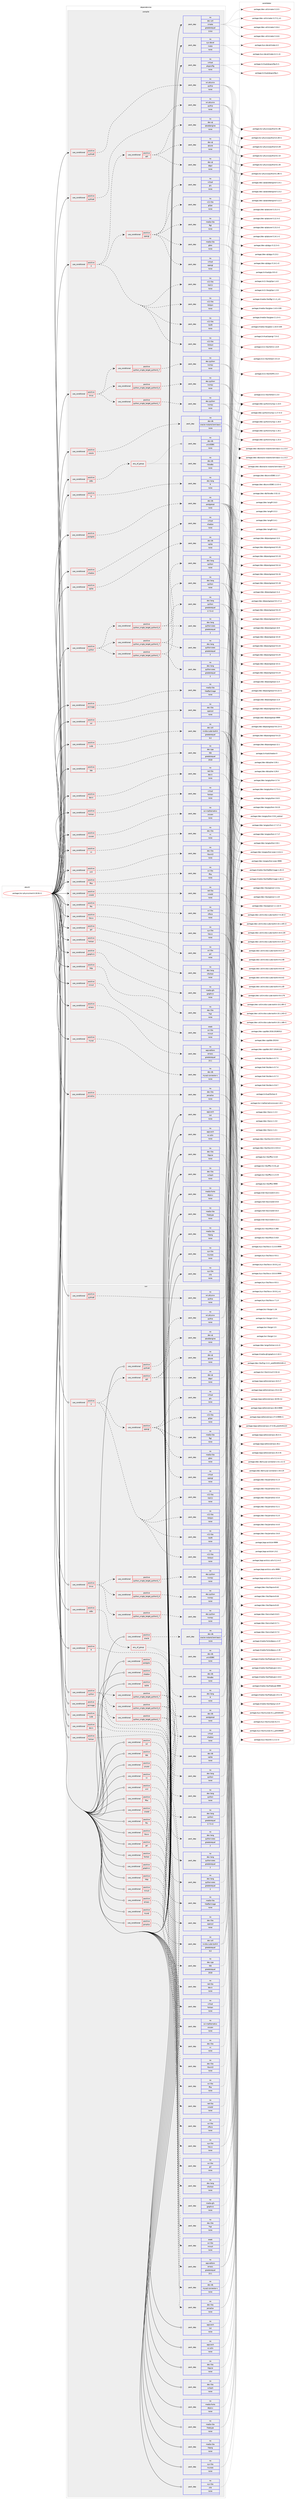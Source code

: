 digraph prolog {

# *************
# Graph options
# *************

newrank=true;
concentrate=true;
compound=true;
graph [rankdir=LR,fontname=Helvetica,fontsize=10,ranksep=1.5];#, ranksep=2.5, nodesep=0.2];
edge  [arrowhead=vee];
node  [fontname=Helvetica,fontsize=10];

# **********
# The ebuild
# **********

subgraph cluster_leftcol {
color=gray;
rank=same;
label=<<i>ebuild</i>>;
id [label="portage://sci-physics/root-6.18.04-r1", color=red, width=4, href="../sci-physics/root-6.18.04-r1.svg"];
}

# ****************
# The dependencies
# ****************

subgraph cluster_midcol {
color=gray;
label=<<i>dependencies</i>>;
subgraph cluster_compile {
fillcolor="#eeeeee";
style=filled;
label=<<i>compile</i>>;
subgraph cond15900 {
dependency81960 [label=<<TABLE BORDER="0" CELLBORDER="1" CELLSPACING="0" CELLPADDING="4"><TR><TD ROWSPAN="3" CELLPADDING="10">use_conditional</TD></TR><TR><TD>positive</TD></TR><TR><TD>R</TD></TR></TABLE>>, shape=none, color=red];
subgraph pack64645 {
dependency81961 [label=<<TABLE BORDER="0" CELLBORDER="1" CELLSPACING="0" CELLPADDING="4" WIDTH="220"><TR><TD ROWSPAN="6" CELLPADDING="30">pack_dep</TD></TR><TR><TD WIDTH="110">no</TD></TR><TR><TD>dev-lang</TD></TR><TR><TD>R</TD></TR><TR><TD>none</TD></TR><TR><TD></TD></TR></TABLE>>, shape=none, color=blue];
}
dependency81960:e -> dependency81961:w [weight=20,style="dashed",arrowhead="vee"];
}
id:e -> dependency81960:w [weight=20,style="solid",arrowhead="vee"];
subgraph cond15901 {
dependency81962 [label=<<TABLE BORDER="0" CELLBORDER="1" CELLSPACING="0" CELLPADDING="4"><TR><TD ROWSPAN="3" CELLPADDING="10">use_conditional</TD></TR><TR><TD>positive</TD></TR><TR><TD>X</TD></TR></TABLE>>, shape=none, color=red];
subgraph pack64646 {
dependency81963 [label=<<TABLE BORDER="0" CELLBORDER="1" CELLSPACING="0" CELLPADDING="4" WIDTH="220"><TR><TD ROWSPAN="6" CELLPADDING="30">pack_dep</TD></TR><TR><TD WIDTH="110">no</TD></TR><TR><TD>x11-libs</TD></TR><TR><TD>libX11</TD></TR><TR><TD>none</TD></TR><TR><TD></TD></TR></TABLE>>, shape=none, color=blue];
}
dependency81962:e -> dependency81963:w [weight=20,style="dashed",arrowhead="vee"];
subgraph pack64647 {
dependency81964 [label=<<TABLE BORDER="0" CELLBORDER="1" CELLSPACING="0" CELLPADDING="4" WIDTH="220"><TR><TD ROWSPAN="6" CELLPADDING="30">pack_dep</TD></TR><TR><TD WIDTH="110">no</TD></TR><TR><TD>x11-libs</TD></TR><TR><TD>libXext</TD></TR><TR><TD>none</TD></TR><TR><TD></TD></TR></TABLE>>, shape=none, color=blue];
}
dependency81962:e -> dependency81964:w [weight=20,style="dashed",arrowhead="vee"];
subgraph pack64648 {
dependency81965 [label=<<TABLE BORDER="0" CELLBORDER="1" CELLSPACING="0" CELLPADDING="4" WIDTH="220"><TR><TD ROWSPAN="6" CELLPADDING="30">pack_dep</TD></TR><TR><TD WIDTH="110">no</TD></TR><TR><TD>x11-libs</TD></TR><TR><TD>libXft</TD></TR><TR><TD>none</TD></TR><TR><TD></TD></TR></TABLE>>, shape=none, color=blue];
}
dependency81962:e -> dependency81965:w [weight=20,style="dashed",arrowhead="vee"];
subgraph pack64649 {
dependency81966 [label=<<TABLE BORDER="0" CELLBORDER="1" CELLSPACING="0" CELLPADDING="4" WIDTH="220"><TR><TD ROWSPAN="6" CELLPADDING="30">pack_dep</TD></TR><TR><TD WIDTH="110">no</TD></TR><TR><TD>x11-libs</TD></TR><TR><TD>libXpm</TD></TR><TR><TD>none</TD></TR><TR><TD></TD></TR></TABLE>>, shape=none, color=blue];
}
dependency81962:e -> dependency81966:w [weight=20,style="dashed",arrowhead="vee"];
subgraph cond15902 {
dependency81967 [label=<<TABLE BORDER="0" CELLBORDER="1" CELLSPACING="0" CELLPADDING="4"><TR><TD ROWSPAN="3" CELLPADDING="10">use_conditional</TD></TR><TR><TD>positive</TD></TR><TR><TD>opengl</TD></TR></TABLE>>, shape=none, color=red];
subgraph pack64650 {
dependency81968 [label=<<TABLE BORDER="0" CELLBORDER="1" CELLSPACING="0" CELLPADDING="4" WIDTH="220"><TR><TD ROWSPAN="6" CELLPADDING="30">pack_dep</TD></TR><TR><TD WIDTH="110">no</TD></TR><TR><TD>media-libs</TD></TR><TR><TD>ftgl</TD></TR><TR><TD>none</TD></TR><TR><TD></TD></TR></TABLE>>, shape=none, color=blue];
}
dependency81967:e -> dependency81968:w [weight=20,style="dashed",arrowhead="vee"];
subgraph pack64651 {
dependency81969 [label=<<TABLE BORDER="0" CELLBORDER="1" CELLSPACING="0" CELLPADDING="4" WIDTH="220"><TR><TD ROWSPAN="6" CELLPADDING="30">pack_dep</TD></TR><TR><TD WIDTH="110">no</TD></TR><TR><TD>media-libs</TD></TR><TR><TD>glew</TD></TR><TR><TD>none</TD></TR><TR><TD></TD></TR></TABLE>>, shape=none, color=blue];
}
dependency81967:e -> dependency81969:w [weight=20,style="dashed",arrowhead="vee"];
subgraph pack64652 {
dependency81970 [label=<<TABLE BORDER="0" CELLBORDER="1" CELLSPACING="0" CELLPADDING="4" WIDTH="220"><TR><TD ROWSPAN="6" CELLPADDING="30">pack_dep</TD></TR><TR><TD WIDTH="110">no</TD></TR><TR><TD>virtual</TD></TR><TR><TD>opengl</TD></TR><TR><TD>none</TD></TR><TR><TD></TD></TR></TABLE>>, shape=none, color=blue];
}
dependency81967:e -> dependency81970:w [weight=20,style="dashed",arrowhead="vee"];
subgraph pack64653 {
dependency81971 [label=<<TABLE BORDER="0" CELLBORDER="1" CELLSPACING="0" CELLPADDING="4" WIDTH="220"><TR><TD ROWSPAN="6" CELLPADDING="30">pack_dep</TD></TR><TR><TD WIDTH="110">no</TD></TR><TR><TD>virtual</TD></TR><TR><TD>glu</TD></TR><TR><TD>none</TD></TR><TR><TD></TD></TR></TABLE>>, shape=none, color=blue];
}
dependency81967:e -> dependency81971:w [weight=20,style="dashed",arrowhead="vee"];
subgraph pack64654 {
dependency81972 [label=<<TABLE BORDER="0" CELLBORDER="1" CELLSPACING="0" CELLPADDING="4" WIDTH="220"><TR><TD ROWSPAN="6" CELLPADDING="30">pack_dep</TD></TR><TR><TD WIDTH="110">no</TD></TR><TR><TD>x11-libs</TD></TR><TR><TD>gl2ps</TD></TR><TR><TD>none</TD></TR><TR><TD></TD></TR></TABLE>>, shape=none, color=blue];
}
dependency81967:e -> dependency81972:w [weight=20,style="dashed",arrowhead="vee"];
}
dependency81962:e -> dependency81967:w [weight=20,style="dashed",arrowhead="vee"];
subgraph cond15903 {
dependency81973 [label=<<TABLE BORDER="0" CELLBORDER="1" CELLSPACING="0" CELLPADDING="4"><TR><TD ROWSPAN="3" CELLPADDING="10">use_conditional</TD></TR><TR><TD>positive</TD></TR><TR><TD>qt5</TD></TR></TABLE>>, shape=none, color=red];
subgraph pack64655 {
dependency81974 [label=<<TABLE BORDER="0" CELLBORDER="1" CELLSPACING="0" CELLPADDING="4" WIDTH="220"><TR><TD ROWSPAN="6" CELLPADDING="30">pack_dep</TD></TR><TR><TD WIDTH="110">no</TD></TR><TR><TD>dev-qt</TD></TR><TR><TD>qtcore</TD></TR><TR><TD>none</TD></TR><TR><TD></TD></TR></TABLE>>, shape=none, color=blue];
}
dependency81973:e -> dependency81974:w [weight=20,style="dashed",arrowhead="vee"];
subgraph pack64656 {
dependency81975 [label=<<TABLE BORDER="0" CELLBORDER="1" CELLSPACING="0" CELLPADDING="4" WIDTH="220"><TR><TD ROWSPAN="6" CELLPADDING="30">pack_dep</TD></TR><TR><TD WIDTH="110">no</TD></TR><TR><TD>dev-qt</TD></TR><TR><TD>qtgui</TD></TR><TR><TD>none</TD></TR><TR><TD></TD></TR></TABLE>>, shape=none, color=blue];
}
dependency81973:e -> dependency81975:w [weight=20,style="dashed",arrowhead="vee"];
subgraph pack64657 {
dependency81976 [label=<<TABLE BORDER="0" CELLBORDER="1" CELLSPACING="0" CELLPADDING="4" WIDTH="220"><TR><TD ROWSPAN="6" CELLPADDING="30">pack_dep</TD></TR><TR><TD WIDTH="110">no</TD></TR><TR><TD>dev-qt</TD></TR><TR><TD>qtwebengine</TD></TR><TR><TD>none</TD></TR><TR><TD></TD></TR></TABLE>>, shape=none, color=blue];
}
dependency81973:e -> dependency81976:w [weight=20,style="dashed",arrowhead="vee"];
}
dependency81962:e -> dependency81973:w [weight=20,style="dashed",arrowhead="vee"];
}
id:e -> dependency81962:w [weight=20,style="solid",arrowhead="vee"];
subgraph cond15904 {
dependency81977 [label=<<TABLE BORDER="0" CELLBORDER="1" CELLSPACING="0" CELLPADDING="4"><TR><TD ROWSPAN="3" CELLPADDING="10">use_conditional</TD></TR><TR><TD>positive</TD></TR><TR><TD>asimage</TD></TR></TABLE>>, shape=none, color=red];
subgraph pack64658 {
dependency81978 [label=<<TABLE BORDER="0" CELLBORDER="1" CELLSPACING="0" CELLPADDING="4" WIDTH="220"><TR><TD ROWSPAN="6" CELLPADDING="30">pack_dep</TD></TR><TR><TD WIDTH="110">no</TD></TR><TR><TD>media-libs</TD></TR><TR><TD>libafterimage</TD></TR><TR><TD>none</TD></TR><TR><TD></TD></TR></TABLE>>, shape=none, color=blue];
}
dependency81977:e -> dependency81978:w [weight=20,style="dashed",arrowhead="vee"];
}
id:e -> dependency81977:w [weight=20,style="solid",arrowhead="vee"];
subgraph cond15905 {
dependency81979 [label=<<TABLE BORDER="0" CELLBORDER="1" CELLSPACING="0" CELLPADDING="4"><TR><TD ROWSPAN="3" CELLPADDING="10">use_conditional</TD></TR><TR><TD>positive</TD></TR><TR><TD>cuda</TD></TR></TABLE>>, shape=none, color=red];
subgraph pack64659 {
dependency81980 [label=<<TABLE BORDER="0" CELLBORDER="1" CELLSPACING="0" CELLPADDING="4" WIDTH="220"><TR><TD ROWSPAN="6" CELLPADDING="30">pack_dep</TD></TR><TR><TD WIDTH="110">no</TD></TR><TR><TD>dev-util</TD></TR><TR><TD>nvidia-cuda-toolkit</TD></TR><TR><TD>greaterequal</TD></TR><TR><TD>9.0</TD></TR></TABLE>>, shape=none, color=blue];
}
dependency81979:e -> dependency81980:w [weight=20,style="dashed",arrowhead="vee"];
}
id:e -> dependency81979:w [weight=20,style="solid",arrowhead="vee"];
subgraph cond15906 {
dependency81981 [label=<<TABLE BORDER="0" CELLBORDER="1" CELLSPACING="0" CELLPADDING="4"><TR><TD ROWSPAN="3" CELLPADDING="10">use_conditional</TD></TR><TR><TD>positive</TD></TR><TR><TD>davix</TD></TR></TABLE>>, shape=none, color=red];
subgraph pack64660 {
dependency81982 [label=<<TABLE BORDER="0" CELLBORDER="1" CELLSPACING="0" CELLPADDING="4" WIDTH="220"><TR><TD ROWSPAN="6" CELLPADDING="30">pack_dep</TD></TR><TR><TD WIDTH="110">no</TD></TR><TR><TD>net-libs</TD></TR><TR><TD>davix</TD></TR><TR><TD>none</TD></TR><TR><TD></TD></TR></TABLE>>, shape=none, color=blue];
}
dependency81981:e -> dependency81982:w [weight=20,style="dashed",arrowhead="vee"];
}
id:e -> dependency81981:w [weight=20,style="solid",arrowhead="vee"];
subgraph cond15907 {
dependency81983 [label=<<TABLE BORDER="0" CELLBORDER="1" CELLSPACING="0" CELLPADDING="4"><TR><TD ROWSPAN="3" CELLPADDING="10">use_conditional</TD></TR><TR><TD>positive</TD></TR><TR><TD>emacs</TD></TR></TABLE>>, shape=none, color=red];
subgraph pack64661 {
dependency81984 [label=<<TABLE BORDER="0" CELLBORDER="1" CELLSPACING="0" CELLPADDING="4" WIDTH="220"><TR><TD ROWSPAN="6" CELLPADDING="30">pack_dep</TD></TR><TR><TD WIDTH="110">no</TD></TR><TR><TD>app-editors</TD></TR><TR><TD>emacs</TD></TR><TR><TD>greaterequal</TD></TR><TR><TD>23.1</TD></TR></TABLE>>, shape=none, color=blue];
}
dependency81983:e -> dependency81984:w [weight=20,style="dashed",arrowhead="vee"];
}
id:e -> dependency81983:w [weight=20,style="solid",arrowhead="vee"];
subgraph cond15908 {
dependency81985 [label=<<TABLE BORDER="0" CELLBORDER="1" CELLSPACING="0" CELLPADDING="4"><TR><TD ROWSPAN="3" CELLPADDING="10">use_conditional</TD></TR><TR><TD>positive</TD></TR><TR><TD>fftw</TD></TR></TABLE>>, shape=none, color=red];
subgraph pack64662 {
dependency81986 [label=<<TABLE BORDER="0" CELLBORDER="1" CELLSPACING="0" CELLPADDING="4" WIDTH="220"><TR><TD ROWSPAN="6" CELLPADDING="30">pack_dep</TD></TR><TR><TD WIDTH="110">no</TD></TR><TR><TD>sci-libs</TD></TR><TR><TD>fftw</TD></TR><TR><TD>none</TD></TR><TR><TD></TD></TR></TABLE>>, shape=none, color=blue];
}
dependency81985:e -> dependency81986:w [weight=20,style="dashed",arrowhead="vee"];
}
id:e -> dependency81985:w [weight=20,style="solid",arrowhead="vee"];
subgraph cond15909 {
dependency81987 [label=<<TABLE BORDER="0" CELLBORDER="1" CELLSPACING="0" CELLPADDING="4"><TR><TD ROWSPAN="3" CELLPADDING="10">use_conditional</TD></TR><TR><TD>positive</TD></TR><TR><TD>fits</TD></TR></TABLE>>, shape=none, color=red];
subgraph pack64663 {
dependency81988 [label=<<TABLE BORDER="0" CELLBORDER="1" CELLSPACING="0" CELLPADDING="4" WIDTH="220"><TR><TD ROWSPAN="6" CELLPADDING="30">pack_dep</TD></TR><TR><TD WIDTH="110">no</TD></TR><TR><TD>sci-libs</TD></TR><TR><TD>cfitsio</TD></TR><TR><TD>none</TD></TR><TR><TD></TD></TR></TABLE>>, shape=none, color=blue];
}
dependency81987:e -> dependency81988:w [weight=20,style="dashed",arrowhead="vee"];
}
id:e -> dependency81987:w [weight=20,style="solid",arrowhead="vee"];
subgraph cond15910 {
dependency81989 [label=<<TABLE BORDER="0" CELLBORDER="1" CELLSPACING="0" CELLPADDING="4"><TR><TD ROWSPAN="3" CELLPADDING="10">use_conditional</TD></TR><TR><TD>positive</TD></TR><TR><TD>fortran</TD></TR></TABLE>>, shape=none, color=red];
subgraph pack64664 {
dependency81990 [label=<<TABLE BORDER="0" CELLBORDER="1" CELLSPACING="0" CELLPADDING="4" WIDTH="220"><TR><TD ROWSPAN="6" CELLPADDING="30">pack_dep</TD></TR><TR><TD WIDTH="110">no</TD></TR><TR><TD>dev-lang</TD></TR><TR><TD>cfortran</TD></TR><TR><TD>none</TD></TR><TR><TD></TD></TR></TABLE>>, shape=none, color=blue];
}
dependency81989:e -> dependency81990:w [weight=20,style="dashed",arrowhead="vee"];
}
id:e -> dependency81989:w [weight=20,style="solid",arrowhead="vee"];
subgraph cond15911 {
dependency81991 [label=<<TABLE BORDER="0" CELLBORDER="1" CELLSPACING="0" CELLPADDING="4"><TR><TD ROWSPAN="3" CELLPADDING="10">use_conditional</TD></TR><TR><TD>positive</TD></TR><TR><TD>fortran</TD></TR></TABLE>>, shape=none, color=red];
subgraph pack64665 {
dependency81992 [label=<<TABLE BORDER="0" CELLBORDER="1" CELLSPACING="0" CELLPADDING="4" WIDTH="220"><TR><TD ROWSPAN="6" CELLPADDING="30">pack_dep</TD></TR><TR><TD WIDTH="110">no</TD></TR><TR><TD>virtual</TD></TR><TR><TD>fortran</TD></TR><TR><TD>none</TD></TR><TR><TD></TD></TR></TABLE>>, shape=none, color=blue];
}
dependency81991:e -> dependency81992:w [weight=20,style="dashed",arrowhead="vee"];
}
id:e -> dependency81991:w [weight=20,style="solid",arrowhead="vee"];
subgraph cond15912 {
dependency81993 [label=<<TABLE BORDER="0" CELLBORDER="1" CELLSPACING="0" CELLPADDING="4"><TR><TD ROWSPAN="3" CELLPADDING="10">use_conditional</TD></TR><TR><TD>positive</TD></TR><TR><TD>graphviz</TD></TR></TABLE>>, shape=none, color=red];
subgraph pack64666 {
dependency81994 [label=<<TABLE BORDER="0" CELLBORDER="1" CELLSPACING="0" CELLPADDING="4" WIDTH="220"><TR><TD ROWSPAN="6" CELLPADDING="30">pack_dep</TD></TR><TR><TD WIDTH="110">no</TD></TR><TR><TD>media-gfx</TD></TR><TR><TD>graphviz</TD></TR><TR><TD>none</TD></TR><TR><TD></TD></TR></TABLE>>, shape=none, color=blue];
}
dependency81993:e -> dependency81994:w [weight=20,style="dashed",arrowhead="vee"];
}
id:e -> dependency81993:w [weight=20,style="solid",arrowhead="vee"];
subgraph cond15913 {
dependency81995 [label=<<TABLE BORDER="0" CELLBORDER="1" CELLSPACING="0" CELLPADDING="4"><TR><TD ROWSPAN="3" CELLPADDING="10">use_conditional</TD></TR><TR><TD>positive</TD></TR><TR><TD>gsl</TD></TR></TABLE>>, shape=none, color=red];
subgraph pack64667 {
dependency81996 [label=<<TABLE BORDER="0" CELLBORDER="1" CELLSPACING="0" CELLPADDING="4" WIDTH="220"><TR><TD ROWSPAN="6" CELLPADDING="30">pack_dep</TD></TR><TR><TD WIDTH="110">no</TD></TR><TR><TD>sci-libs</TD></TR><TR><TD>gsl</TD></TR><TR><TD>none</TD></TR><TR><TD></TD></TR></TABLE>>, shape=none, color=blue];
}
dependency81995:e -> dependency81996:w [weight=20,style="dashed",arrowhead="vee"];
}
id:e -> dependency81995:w [weight=20,style="solid",arrowhead="vee"];
subgraph cond15914 {
dependency81997 [label=<<TABLE BORDER="0" CELLBORDER="1" CELLSPACING="0" CELLPADDING="4"><TR><TD ROWSPAN="3" CELLPADDING="10">use_conditional</TD></TR><TR><TD>positive</TD></TR><TR><TD>http</TD></TR></TABLE>>, shape=none, color=red];
subgraph pack64668 {
dependency81998 [label=<<TABLE BORDER="0" CELLBORDER="1" CELLSPACING="0" CELLPADDING="4" WIDTH="220"><TR><TD ROWSPAN="6" CELLPADDING="30">pack_dep</TD></TR><TR><TD WIDTH="110">no</TD></TR><TR><TD>dev-libs</TD></TR><TR><TD>fcgi</TD></TR><TR><TD>none</TD></TR><TR><TD></TD></TR></TABLE>>, shape=none, color=blue];
}
dependency81997:e -> dependency81998:w [weight=20,style="dashed",arrowhead="vee"];
}
id:e -> dependency81997:w [weight=20,style="solid",arrowhead="vee"];
subgraph cond15915 {
dependency81999 [label=<<TABLE BORDER="0" CELLBORDER="1" CELLSPACING="0" CELLPADDING="4"><TR><TD ROWSPAN="3" CELLPADDING="10">use_conditional</TD></TR><TR><TD>positive</TD></TR><TR><TD>jemalloc</TD></TR></TABLE>>, shape=none, color=red];
subgraph pack64669 {
dependency82000 [label=<<TABLE BORDER="0" CELLBORDER="1" CELLSPACING="0" CELLPADDING="4" WIDTH="220"><TR><TD ROWSPAN="6" CELLPADDING="30">pack_dep</TD></TR><TR><TD WIDTH="110">no</TD></TR><TR><TD>dev-libs</TD></TR><TR><TD>jemalloc</TD></TR><TR><TD>none</TD></TR><TR><TD></TD></TR></TABLE>>, shape=none, color=blue];
}
dependency81999:e -> dependency82000:w [weight=20,style="dashed",arrowhead="vee"];
}
id:e -> dependency81999:w [weight=20,style="solid",arrowhead="vee"];
subgraph cond15916 {
dependency82001 [label=<<TABLE BORDER="0" CELLBORDER="1" CELLSPACING="0" CELLPADDING="4"><TR><TD ROWSPAN="3" CELLPADDING="10">use_conditional</TD></TR><TR><TD>positive</TD></TR><TR><TD>libcxx</TD></TR></TABLE>>, shape=none, color=red];
subgraph pack64670 {
dependency82002 [label=<<TABLE BORDER="0" CELLBORDER="1" CELLSPACING="0" CELLPADDING="4" WIDTH="220"><TR><TD ROWSPAN="6" CELLPADDING="30">pack_dep</TD></TR><TR><TD WIDTH="110">no</TD></TR><TR><TD>sys-libs</TD></TR><TR><TD>libcxx</TD></TR><TR><TD>none</TD></TR><TR><TD></TD></TR></TABLE>>, shape=none, color=blue];
}
dependency82001:e -> dependency82002:w [weight=20,style="dashed",arrowhead="vee"];
}
id:e -> dependency82001:w [weight=20,style="solid",arrowhead="vee"];
subgraph cond15917 {
dependency82003 [label=<<TABLE BORDER="0" CELLBORDER="1" CELLSPACING="0" CELLPADDING="4"><TR><TD ROWSPAN="3" CELLPADDING="10">use_conditional</TD></TR><TR><TD>positive</TD></TR><TR><TD>minuit</TD></TR></TABLE>>, shape=none, color=red];
subgraph pack64671 {
dependency82004 [label=<<TABLE BORDER="0" CELLBORDER="1" CELLSPACING="0" CELLPADDING="4" WIDTH="220"><TR><TD ROWSPAN="6" CELLPADDING="30">pack_dep</TD></TR><TR><TD WIDTH="110">weak</TD></TR><TR><TD>sci-libs</TD></TR><TR><TD>minuit</TD></TR><TR><TD>none</TD></TR><TR><TD></TD></TR></TABLE>>, shape=none, color=blue];
}
dependency82003:e -> dependency82004:w [weight=20,style="dashed",arrowhead="vee"];
}
id:e -> dependency82003:w [weight=20,style="solid",arrowhead="vee"];
subgraph cond15918 {
dependency82005 [label=<<TABLE BORDER="0" CELLBORDER="1" CELLSPACING="0" CELLPADDING="4"><TR><TD ROWSPAN="3" CELLPADDING="10">use_conditional</TD></TR><TR><TD>positive</TD></TR><TR><TD>mysql</TD></TR></TABLE>>, shape=none, color=red];
subgraph pack64672 {
dependency82006 [label=<<TABLE BORDER="0" CELLBORDER="1" CELLSPACING="0" CELLPADDING="4" WIDTH="220"><TR><TD ROWSPAN="6" CELLPADDING="30">pack_dep</TD></TR><TR><TD WIDTH="110">no</TD></TR><TR><TD>dev-db</TD></TR><TR><TD>mysql-connector-c</TD></TR><TR><TD>none</TD></TR><TR><TD></TD></TR></TABLE>>, shape=none, color=blue];
}
dependency82005:e -> dependency82006:w [weight=20,style="dashed",arrowhead="vee"];
}
id:e -> dependency82005:w [weight=20,style="solid",arrowhead="vee"];
subgraph cond15919 {
dependency82007 [label=<<TABLE BORDER="0" CELLBORDER="1" CELLSPACING="0" CELLPADDING="4"><TR><TD ROWSPAN="3" CELLPADDING="10">use_conditional</TD></TR><TR><TD>positive</TD></TR><TR><TD>odbc</TD></TR></TABLE>>, shape=none, color=red];
subgraph any1331 {
dependency82008 [label=<<TABLE BORDER="0" CELLBORDER="1" CELLSPACING="0" CELLPADDING="4"><TR><TD CELLPADDING="10">any_of_group</TD></TR></TABLE>>, shape=none, color=red];subgraph pack64673 {
dependency82009 [label=<<TABLE BORDER="0" CELLBORDER="1" CELLSPACING="0" CELLPADDING="4" WIDTH="220"><TR><TD ROWSPAN="6" CELLPADDING="30">pack_dep</TD></TR><TR><TD WIDTH="110">no</TD></TR><TR><TD>dev-db</TD></TR><TR><TD>libiodbc</TD></TR><TR><TD>none</TD></TR><TR><TD></TD></TR></TABLE>>, shape=none, color=blue];
}
dependency82008:e -> dependency82009:w [weight=20,style="dotted",arrowhead="oinv"];
subgraph pack64674 {
dependency82010 [label=<<TABLE BORDER="0" CELLBORDER="1" CELLSPACING="0" CELLPADDING="4" WIDTH="220"><TR><TD ROWSPAN="6" CELLPADDING="30">pack_dep</TD></TR><TR><TD WIDTH="110">no</TD></TR><TR><TD>dev-db</TD></TR><TR><TD>unixODBC</TD></TR><TR><TD>none</TD></TR><TR><TD></TD></TR></TABLE>>, shape=none, color=blue];
}
dependency82008:e -> dependency82010:w [weight=20,style="dotted",arrowhead="oinv"];
}
dependency82007:e -> dependency82008:w [weight=20,style="dashed",arrowhead="vee"];
}
id:e -> dependency82007:w [weight=20,style="solid",arrowhead="vee"];
subgraph cond15920 {
dependency82011 [label=<<TABLE BORDER="0" CELLBORDER="1" CELLSPACING="0" CELLPADDING="4"><TR><TD ROWSPAN="3" CELLPADDING="10">use_conditional</TD></TR><TR><TD>positive</TD></TR><TR><TD>oracle</TD></TR></TABLE>>, shape=none, color=red];
subgraph pack64675 {
dependency82012 [label=<<TABLE BORDER="0" CELLBORDER="1" CELLSPACING="0" CELLPADDING="4" WIDTH="220"><TR><TD ROWSPAN="6" CELLPADDING="30">pack_dep</TD></TR><TR><TD WIDTH="110">no</TD></TR><TR><TD>dev-db</TD></TR><TR><TD>oracle-instantclient-basic</TD></TR><TR><TD>none</TD></TR><TR><TD></TD></TR></TABLE>>, shape=none, color=blue];
}
dependency82011:e -> dependency82012:w [weight=20,style="dashed",arrowhead="vee"];
}
id:e -> dependency82011:w [weight=20,style="solid",arrowhead="vee"];
subgraph cond15921 {
dependency82013 [label=<<TABLE BORDER="0" CELLBORDER="1" CELLSPACING="0" CELLPADDING="4"><TR><TD ROWSPAN="3" CELLPADDING="10">use_conditional</TD></TR><TR><TD>positive</TD></TR><TR><TD>postgres</TD></TR></TABLE>>, shape=none, color=red];
subgraph pack64676 {
dependency82014 [label=<<TABLE BORDER="0" CELLBORDER="1" CELLSPACING="0" CELLPADDING="4" WIDTH="220"><TR><TD ROWSPAN="6" CELLPADDING="30">pack_dep</TD></TR><TR><TD WIDTH="110">no</TD></TR><TR><TD>dev-db</TD></TR><TR><TD>postgresql</TD></TR><TR><TD>none</TD></TR><TR><TD></TD></TR></TABLE>>, shape=none, color=blue];
}
dependency82013:e -> dependency82014:w [weight=20,style="dashed",arrowhead="vee"];
}
id:e -> dependency82013:w [weight=20,style="solid",arrowhead="vee"];
subgraph cond15922 {
dependency82015 [label=<<TABLE BORDER="0" CELLBORDER="1" CELLSPACING="0" CELLPADDING="4"><TR><TD ROWSPAN="3" CELLPADDING="10">use_conditional</TD></TR><TR><TD>positive</TD></TR><TR><TD>pythia6</TD></TR></TABLE>>, shape=none, color=red];
subgraph pack64677 {
dependency82016 [label=<<TABLE BORDER="0" CELLBORDER="1" CELLSPACING="0" CELLPADDING="4" WIDTH="220"><TR><TD ROWSPAN="6" CELLPADDING="30">pack_dep</TD></TR><TR><TD WIDTH="110">no</TD></TR><TR><TD>sci-physics</TD></TR><TR><TD>pythia</TD></TR><TR><TD>none</TD></TR><TR><TD></TD></TR></TABLE>>, shape=none, color=blue];
}
dependency82015:e -> dependency82016:w [weight=20,style="dashed",arrowhead="vee"];
}
id:e -> dependency82015:w [weight=20,style="solid",arrowhead="vee"];
subgraph cond15923 {
dependency82017 [label=<<TABLE BORDER="0" CELLBORDER="1" CELLSPACING="0" CELLPADDING="4"><TR><TD ROWSPAN="3" CELLPADDING="10">use_conditional</TD></TR><TR><TD>positive</TD></TR><TR><TD>pythia8</TD></TR></TABLE>>, shape=none, color=red];
subgraph pack64678 {
dependency82018 [label=<<TABLE BORDER="0" CELLBORDER="1" CELLSPACING="0" CELLPADDING="4" WIDTH="220"><TR><TD ROWSPAN="6" CELLPADDING="30">pack_dep</TD></TR><TR><TD WIDTH="110">no</TD></TR><TR><TD>sci-physics</TD></TR><TR><TD>pythia</TD></TR><TR><TD>none</TD></TR><TR><TD></TD></TR></TABLE>>, shape=none, color=blue];
}
dependency82017:e -> dependency82018:w [weight=20,style="dashed",arrowhead="vee"];
}
id:e -> dependency82017:w [weight=20,style="solid",arrowhead="vee"];
subgraph cond15924 {
dependency82019 [label=<<TABLE BORDER="0" CELLBORDER="1" CELLSPACING="0" CELLPADDING="4"><TR><TD ROWSPAN="3" CELLPADDING="10">use_conditional</TD></TR><TR><TD>positive</TD></TR><TR><TD>python</TD></TR></TABLE>>, shape=none, color=red];
subgraph cond15925 {
dependency82020 [label=<<TABLE BORDER="0" CELLBORDER="1" CELLSPACING="0" CELLPADDING="4"><TR><TD ROWSPAN="3" CELLPADDING="10">use_conditional</TD></TR><TR><TD>positive</TD></TR><TR><TD>python_single_target_python2_7</TD></TR></TABLE>>, shape=none, color=red];
subgraph pack64679 {
dependency82021 [label=<<TABLE BORDER="0" CELLBORDER="1" CELLSPACING="0" CELLPADDING="4" WIDTH="220"><TR><TD ROWSPAN="6" CELLPADDING="30">pack_dep</TD></TR><TR><TD WIDTH="110">no</TD></TR><TR><TD>dev-lang</TD></TR><TR><TD>python</TD></TR><TR><TD>greaterequal</TD></TR><TR><TD>2.7.5-r2</TD></TR></TABLE>>, shape=none, color=blue];
}
dependency82020:e -> dependency82021:w [weight=20,style="dashed",arrowhead="vee"];
subgraph pack64680 {
dependency82022 [label=<<TABLE BORDER="0" CELLBORDER="1" CELLSPACING="0" CELLPADDING="4" WIDTH="220"><TR><TD ROWSPAN="6" CELLPADDING="30">pack_dep</TD></TR><TR><TD WIDTH="110">no</TD></TR><TR><TD>dev-lang</TD></TR><TR><TD>python-exec</TD></TR><TR><TD>greaterequal</TD></TR><TR><TD>2</TD></TR></TABLE>>, shape=none, color=blue];
}
dependency82020:e -> dependency82022:w [weight=20,style="dashed",arrowhead="vee"];
}
dependency82019:e -> dependency82020:w [weight=20,style="dashed",arrowhead="vee"];
subgraph cond15926 {
dependency82023 [label=<<TABLE BORDER="0" CELLBORDER="1" CELLSPACING="0" CELLPADDING="4"><TR><TD ROWSPAN="3" CELLPADDING="10">use_conditional</TD></TR><TR><TD>positive</TD></TR><TR><TD>python_single_target_python3_6</TD></TR></TABLE>>, shape=none, color=red];
subgraph pack64681 {
dependency82024 [label=<<TABLE BORDER="0" CELLBORDER="1" CELLSPACING="0" CELLPADDING="4" WIDTH="220"><TR><TD ROWSPAN="6" CELLPADDING="30">pack_dep</TD></TR><TR><TD WIDTH="110">no</TD></TR><TR><TD>dev-lang</TD></TR><TR><TD>python</TD></TR><TR><TD>none</TD></TR><TR><TD></TD></TR></TABLE>>, shape=none, color=blue];
}
dependency82023:e -> dependency82024:w [weight=20,style="dashed",arrowhead="vee"];
subgraph pack64682 {
dependency82025 [label=<<TABLE BORDER="0" CELLBORDER="1" CELLSPACING="0" CELLPADDING="4" WIDTH="220"><TR><TD ROWSPAN="6" CELLPADDING="30">pack_dep</TD></TR><TR><TD WIDTH="110">no</TD></TR><TR><TD>dev-lang</TD></TR><TR><TD>python-exec</TD></TR><TR><TD>greaterequal</TD></TR><TR><TD>2</TD></TR></TABLE>>, shape=none, color=blue];
}
dependency82023:e -> dependency82025:w [weight=20,style="dashed",arrowhead="vee"];
}
dependency82019:e -> dependency82023:w [weight=20,style="dashed",arrowhead="vee"];
subgraph cond15927 {
dependency82026 [label=<<TABLE BORDER="0" CELLBORDER="1" CELLSPACING="0" CELLPADDING="4"><TR><TD ROWSPAN="3" CELLPADDING="10">use_conditional</TD></TR><TR><TD>positive</TD></TR><TR><TD>python_single_target_python3_7</TD></TR></TABLE>>, shape=none, color=red];
subgraph pack64683 {
dependency82027 [label=<<TABLE BORDER="0" CELLBORDER="1" CELLSPACING="0" CELLPADDING="4" WIDTH="220"><TR><TD ROWSPAN="6" CELLPADDING="30">pack_dep</TD></TR><TR><TD WIDTH="110">no</TD></TR><TR><TD>dev-lang</TD></TR><TR><TD>python</TD></TR><TR><TD>none</TD></TR><TR><TD></TD></TR></TABLE>>, shape=none, color=blue];
}
dependency82026:e -> dependency82027:w [weight=20,style="dashed",arrowhead="vee"];
subgraph pack64684 {
dependency82028 [label=<<TABLE BORDER="0" CELLBORDER="1" CELLSPACING="0" CELLPADDING="4" WIDTH="220"><TR><TD ROWSPAN="6" CELLPADDING="30">pack_dep</TD></TR><TR><TD WIDTH="110">no</TD></TR><TR><TD>dev-lang</TD></TR><TR><TD>python-exec</TD></TR><TR><TD>greaterequal</TD></TR><TR><TD>2</TD></TR></TABLE>>, shape=none, color=blue];
}
dependency82026:e -> dependency82028:w [weight=20,style="dashed",arrowhead="vee"];
}
dependency82019:e -> dependency82026:w [weight=20,style="dashed",arrowhead="vee"];
}
id:e -> dependency82019:w [weight=20,style="solid",arrowhead="vee"];
subgraph cond15928 {
dependency82029 [label=<<TABLE BORDER="0" CELLBORDER="1" CELLSPACING="0" CELLPADDING="4"><TR><TD ROWSPAN="3" CELLPADDING="10">use_conditional</TD></TR><TR><TD>positive</TD></TR><TR><TD>shadow</TD></TR></TABLE>>, shape=none, color=red];
subgraph pack64685 {
dependency82030 [label=<<TABLE BORDER="0" CELLBORDER="1" CELLSPACING="0" CELLPADDING="4" WIDTH="220"><TR><TD ROWSPAN="6" CELLPADDING="30">pack_dep</TD></TR><TR><TD WIDTH="110">no</TD></TR><TR><TD>virtual</TD></TR><TR><TD>shadow</TD></TR><TR><TD>none</TD></TR><TR><TD></TD></TR></TABLE>>, shape=none, color=blue];
}
dependency82029:e -> dependency82030:w [weight=20,style="dashed",arrowhead="vee"];
}
id:e -> dependency82029:w [weight=20,style="solid",arrowhead="vee"];
subgraph cond15929 {
dependency82031 [label=<<TABLE BORDER="0" CELLBORDER="1" CELLSPACING="0" CELLPADDING="4"><TR><TD ROWSPAN="3" CELLPADDING="10">use_conditional</TD></TR><TR><TD>positive</TD></TR><TR><TD>sqlite</TD></TR></TABLE>>, shape=none, color=red];
subgraph pack64686 {
dependency82032 [label=<<TABLE BORDER="0" CELLBORDER="1" CELLSPACING="0" CELLPADDING="4" WIDTH="220"><TR><TD ROWSPAN="6" CELLPADDING="30">pack_dep</TD></TR><TR><TD WIDTH="110">no</TD></TR><TR><TD>dev-db</TD></TR><TR><TD>sqlite</TD></TR><TR><TD>none</TD></TR><TR><TD></TD></TR></TABLE>>, shape=none, color=blue];
}
dependency82031:e -> dependency82032:w [weight=20,style="dashed",arrowhead="vee"];
}
id:e -> dependency82031:w [weight=20,style="solid",arrowhead="vee"];
subgraph cond15930 {
dependency82033 [label=<<TABLE BORDER="0" CELLBORDER="1" CELLSPACING="0" CELLPADDING="4"><TR><TD ROWSPAN="3" CELLPADDING="10">use_conditional</TD></TR><TR><TD>positive</TD></TR><TR><TD>ssl</TD></TR></TABLE>>, shape=none, color=red];
subgraph pack64687 {
dependency82034 [label=<<TABLE BORDER="0" CELLBORDER="1" CELLSPACING="0" CELLPADDING="4" WIDTH="220"><TR><TD ROWSPAN="6" CELLPADDING="30">pack_dep</TD></TR><TR><TD WIDTH="110">no</TD></TR><TR><TD>dev-libs</TD></TR><TR><TD>openssl</TD></TR><TR><TD>none</TD></TR><TR><TD></TD></TR></TABLE>>, shape=none, color=blue];
}
dependency82033:e -> dependency82034:w [weight=20,style="dashed",arrowhead="vee"];
}
id:e -> dependency82033:w [weight=20,style="solid",arrowhead="vee"];
subgraph cond15931 {
dependency82035 [label=<<TABLE BORDER="0" CELLBORDER="1" CELLSPACING="0" CELLPADDING="4"><TR><TD ROWSPAN="3" CELLPADDING="10">use_conditional</TD></TR><TR><TD>positive</TD></TR><TR><TD>tbb</TD></TR></TABLE>>, shape=none, color=red];
subgraph pack64688 {
dependency82036 [label=<<TABLE BORDER="0" CELLBORDER="1" CELLSPACING="0" CELLPADDING="4" WIDTH="220"><TR><TD ROWSPAN="6" CELLPADDING="30">pack_dep</TD></TR><TR><TD WIDTH="110">no</TD></TR><TR><TD>dev-cpp</TD></TR><TR><TD>tbb</TD></TR><TR><TD>greaterequal</TD></TR><TR><TD>2018</TD></TR></TABLE>>, shape=none, color=blue];
}
dependency82035:e -> dependency82036:w [weight=20,style="dashed",arrowhead="vee"];
}
id:e -> dependency82035:w [weight=20,style="solid",arrowhead="vee"];
subgraph cond15932 {
dependency82037 [label=<<TABLE BORDER="0" CELLBORDER="1" CELLSPACING="0" CELLPADDING="4"><TR><TD ROWSPAN="3" CELLPADDING="10">use_conditional</TD></TR><TR><TD>positive</TD></TR><TR><TD>tmva</TD></TR></TABLE>>, shape=none, color=red];
subgraph cond15933 {
dependency82038 [label=<<TABLE BORDER="0" CELLBORDER="1" CELLSPACING="0" CELLPADDING="4"><TR><TD ROWSPAN="3" CELLPADDING="10">use_conditional</TD></TR><TR><TD>positive</TD></TR><TR><TD>python_single_target_python2_7</TD></TR></TABLE>>, shape=none, color=red];
subgraph pack64689 {
dependency82039 [label=<<TABLE BORDER="0" CELLBORDER="1" CELLSPACING="0" CELLPADDING="4" WIDTH="220"><TR><TD ROWSPAN="6" CELLPADDING="30">pack_dep</TD></TR><TR><TD WIDTH="110">no</TD></TR><TR><TD>dev-python</TD></TR><TR><TD>numpy</TD></TR><TR><TD>none</TD></TR><TR><TD></TD></TR></TABLE>>, shape=none, color=blue];
}
dependency82038:e -> dependency82039:w [weight=20,style="dashed",arrowhead="vee"];
}
dependency82037:e -> dependency82038:w [weight=20,style="dashed",arrowhead="vee"];
subgraph cond15934 {
dependency82040 [label=<<TABLE BORDER="0" CELLBORDER="1" CELLSPACING="0" CELLPADDING="4"><TR><TD ROWSPAN="3" CELLPADDING="10">use_conditional</TD></TR><TR><TD>positive</TD></TR><TR><TD>python_single_target_python3_6</TD></TR></TABLE>>, shape=none, color=red];
subgraph pack64690 {
dependency82041 [label=<<TABLE BORDER="0" CELLBORDER="1" CELLSPACING="0" CELLPADDING="4" WIDTH="220"><TR><TD ROWSPAN="6" CELLPADDING="30">pack_dep</TD></TR><TR><TD WIDTH="110">no</TD></TR><TR><TD>dev-python</TD></TR><TR><TD>numpy</TD></TR><TR><TD>none</TD></TR><TR><TD></TD></TR></TABLE>>, shape=none, color=blue];
}
dependency82040:e -> dependency82041:w [weight=20,style="dashed",arrowhead="vee"];
}
dependency82037:e -> dependency82040:w [weight=20,style="dashed",arrowhead="vee"];
subgraph cond15935 {
dependency82042 [label=<<TABLE BORDER="0" CELLBORDER="1" CELLSPACING="0" CELLPADDING="4"><TR><TD ROWSPAN="3" CELLPADDING="10">use_conditional</TD></TR><TR><TD>positive</TD></TR><TR><TD>python_single_target_python3_7</TD></TR></TABLE>>, shape=none, color=red];
subgraph pack64691 {
dependency82043 [label=<<TABLE BORDER="0" CELLBORDER="1" CELLSPACING="0" CELLPADDING="4" WIDTH="220"><TR><TD ROWSPAN="6" CELLPADDING="30">pack_dep</TD></TR><TR><TD WIDTH="110">no</TD></TR><TR><TD>dev-python</TD></TR><TR><TD>numpy</TD></TR><TR><TD>none</TD></TR><TR><TD></TD></TR></TABLE>>, shape=none, color=blue];
}
dependency82042:e -> dependency82043:w [weight=20,style="dashed",arrowhead="vee"];
}
dependency82037:e -> dependency82042:w [weight=20,style="dashed",arrowhead="vee"];
}
id:e -> dependency82037:w [weight=20,style="solid",arrowhead="vee"];
subgraph cond15936 {
dependency82044 [label=<<TABLE BORDER="0" CELLBORDER="1" CELLSPACING="0" CELLPADDING="4"><TR><TD ROWSPAN="3" CELLPADDING="10">use_conditional</TD></TR><TR><TD>positive</TD></TR><TR><TD>unuran</TD></TR></TABLE>>, shape=none, color=red];
subgraph pack64692 {
dependency82045 [label=<<TABLE BORDER="0" CELLBORDER="1" CELLSPACING="0" CELLPADDING="4" WIDTH="220"><TR><TD ROWSPAN="6" CELLPADDING="30">pack_dep</TD></TR><TR><TD WIDTH="110">no</TD></TR><TR><TD>sci-mathematics</TD></TR><TR><TD>unuran</TD></TR><TR><TD>none</TD></TR><TR><TD></TD></TR></TABLE>>, shape=none, color=blue];
}
dependency82044:e -> dependency82045:w [weight=20,style="dashed",arrowhead="vee"];
}
id:e -> dependency82044:w [weight=20,style="solid",arrowhead="vee"];
subgraph cond15937 {
dependency82046 [label=<<TABLE BORDER="0" CELLBORDER="1" CELLSPACING="0" CELLPADDING="4"><TR><TD ROWSPAN="3" CELLPADDING="10">use_conditional</TD></TR><TR><TD>positive</TD></TR><TR><TD>vc</TD></TR></TABLE>>, shape=none, color=red];
subgraph pack64693 {
dependency82047 [label=<<TABLE BORDER="0" CELLBORDER="1" CELLSPACING="0" CELLPADDING="4" WIDTH="220"><TR><TD ROWSPAN="6" CELLPADDING="30">pack_dep</TD></TR><TR><TD WIDTH="110">no</TD></TR><TR><TD>dev-libs</TD></TR><TR><TD>vc</TD></TR><TR><TD>none</TD></TR><TR><TD></TD></TR></TABLE>>, shape=none, color=blue];
}
dependency82046:e -> dependency82047:w [weight=20,style="dashed",arrowhead="vee"];
}
id:e -> dependency82046:w [weight=20,style="solid",arrowhead="vee"];
subgraph cond15938 {
dependency82048 [label=<<TABLE BORDER="0" CELLBORDER="1" CELLSPACING="0" CELLPADDING="4"><TR><TD ROWSPAN="3" CELLPADDING="10">use_conditional</TD></TR><TR><TD>positive</TD></TR><TR><TD>xml</TD></TR></TABLE>>, shape=none, color=red];
subgraph pack64694 {
dependency82049 [label=<<TABLE BORDER="0" CELLBORDER="1" CELLSPACING="0" CELLPADDING="4" WIDTH="220"><TR><TD ROWSPAN="6" CELLPADDING="30">pack_dep</TD></TR><TR><TD WIDTH="110">no</TD></TR><TR><TD>dev-libs</TD></TR><TR><TD>libxml2</TD></TR><TR><TD>none</TD></TR><TR><TD></TD></TR></TABLE>>, shape=none, color=blue];
}
dependency82048:e -> dependency82049:w [weight=20,style="dashed",arrowhead="vee"];
}
id:e -> dependency82048:w [weight=20,style="solid",arrowhead="vee"];
subgraph cond15939 {
dependency82050 [label=<<TABLE BORDER="0" CELLBORDER="1" CELLSPACING="0" CELLPADDING="4"><TR><TD ROWSPAN="3" CELLPADDING="10">use_conditional</TD></TR><TR><TD>positive</TD></TR><TR><TD>xrootd</TD></TR></TABLE>>, shape=none, color=red];
subgraph pack64695 {
dependency82051 [label=<<TABLE BORDER="0" CELLBORDER="1" CELLSPACING="0" CELLPADDING="4" WIDTH="220"><TR><TD ROWSPAN="6" CELLPADDING="30">pack_dep</TD></TR><TR><TD WIDTH="110">no</TD></TR><TR><TD>net-libs</TD></TR><TR><TD>xrootd</TD></TR><TR><TD>none</TD></TR><TR><TD></TD></TR></TABLE>>, shape=none, color=blue];
}
dependency82050:e -> dependency82051:w [weight=20,style="dashed",arrowhead="vee"];
}
id:e -> dependency82050:w [weight=20,style="solid",arrowhead="vee"];
subgraph pack64696 {
dependency82052 [label=<<TABLE BORDER="0" CELLBORDER="1" CELLSPACING="0" CELLPADDING="4" WIDTH="220"><TR><TD ROWSPAN="6" CELLPADDING="30">pack_dep</TD></TR><TR><TD WIDTH="110">no</TD></TR><TR><TD>app-arch</TD></TR><TR><TD>lz4</TD></TR><TR><TD>none</TD></TR><TR><TD></TD></TR></TABLE>>, shape=none, color=blue];
}
id:e -> dependency82052:w [weight=20,style="solid",arrowhead="vee"];
subgraph pack64697 {
dependency82053 [label=<<TABLE BORDER="0" CELLBORDER="1" CELLSPACING="0" CELLPADDING="4" WIDTH="220"><TR><TD ROWSPAN="6" CELLPADDING="30">pack_dep</TD></TR><TR><TD WIDTH="110">no</TD></TR><TR><TD>app-arch</TD></TR><TR><TD>xz-utils</TD></TR><TR><TD>none</TD></TR><TR><TD></TD></TR></TABLE>>, shape=none, color=blue];
}
id:e -> dependency82053:w [weight=20,style="solid",arrowhead="vee"];
subgraph pack64698 {
dependency82054 [label=<<TABLE BORDER="0" CELLBORDER="1" CELLSPACING="0" CELLPADDING="4" WIDTH="220"><TR><TD ROWSPAN="6" CELLPADDING="30">pack_dep</TD></TR><TR><TD WIDTH="110">no</TD></TR><TR><TD>dev-libs</TD></TR><TR><TD>libpcre</TD></TR><TR><TD>none</TD></TR><TR><TD></TD></TR></TABLE>>, shape=none, color=blue];
}
id:e -> dependency82054:w [weight=20,style="solid",arrowhead="vee"];
subgraph pack64699 {
dependency82055 [label=<<TABLE BORDER="0" CELLBORDER="1" CELLSPACING="0" CELLPADDING="4" WIDTH="220"><TR><TD ROWSPAN="6" CELLPADDING="30">pack_dep</TD></TR><TR><TD WIDTH="110">no</TD></TR><TR><TD>dev-libs</TD></TR><TR><TD>xxhash</TD></TR><TR><TD>none</TD></TR><TR><TD></TD></TR></TABLE>>, shape=none, color=blue];
}
id:e -> dependency82055:w [weight=20,style="solid",arrowhead="vee"];
subgraph pack64700 {
dependency82056 [label=<<TABLE BORDER="0" CELLBORDER="1" CELLSPACING="0" CELLPADDING="4" WIDTH="220"><TR><TD ROWSPAN="6" CELLPADDING="30">pack_dep</TD></TR><TR><TD WIDTH="110">no</TD></TR><TR><TD>dev-util</TD></TR><TR><TD>cmake</TD></TR><TR><TD>greaterequal</TD></TR><TR><TD>3.9.6</TD></TR></TABLE>>, shape=none, color=blue];
}
id:e -> dependency82056:w [weight=20,style="solid",arrowhead="vee"];
subgraph pack64701 {
dependency82057 [label=<<TABLE BORDER="0" CELLBORDER="1" CELLSPACING="0" CELLPADDING="4" WIDTH="220"><TR><TD ROWSPAN="6" CELLPADDING="30">pack_dep</TD></TR><TR><TD WIDTH="110">no</TD></TR><TR><TD>media-fonts</TD></TR><TR><TD>dejavu</TD></TR><TR><TD>none</TD></TR><TR><TD></TD></TR></TABLE>>, shape=none, color=blue];
}
id:e -> dependency82057:w [weight=20,style="solid",arrowhead="vee"];
subgraph pack64702 {
dependency82058 [label=<<TABLE BORDER="0" CELLBORDER="1" CELLSPACING="0" CELLPADDING="4" WIDTH="220"><TR><TD ROWSPAN="6" CELLPADDING="30">pack_dep</TD></TR><TR><TD WIDTH="110">no</TD></TR><TR><TD>media-libs</TD></TR><TR><TD>freetype</TD></TR><TR><TD>none</TD></TR><TR><TD></TD></TR></TABLE>>, shape=none, color=blue];
}
id:e -> dependency82058:w [weight=20,style="solid",arrowhead="vee"];
subgraph pack64703 {
dependency82059 [label=<<TABLE BORDER="0" CELLBORDER="1" CELLSPACING="0" CELLPADDING="4" WIDTH="220"><TR><TD ROWSPAN="6" CELLPADDING="30">pack_dep</TD></TR><TR><TD WIDTH="110">no</TD></TR><TR><TD>media-libs</TD></TR><TR><TD>libpng</TD></TR><TR><TD>none</TD></TR><TR><TD></TD></TR></TABLE>>, shape=none, color=blue];
}
id:e -> dependency82059:w [weight=20,style="solid",arrowhead="vee"];
subgraph pack64704 {
dependency82060 [label=<<TABLE BORDER="0" CELLBORDER="1" CELLSPACING="0" CELLPADDING="4" WIDTH="220"><TR><TD ROWSPAN="6" CELLPADDING="30">pack_dep</TD></TR><TR><TD WIDTH="110">no</TD></TR><TR><TD>sys-devel</TD></TR><TR><TD>make</TD></TR><TR><TD>none</TD></TR><TR><TD></TD></TR></TABLE>>, shape=none, color=blue];
}
id:e -> dependency82060:w [weight=20,style="solid",arrowhead="vee"];
subgraph pack64705 {
dependency82061 [label=<<TABLE BORDER="0" CELLBORDER="1" CELLSPACING="0" CELLPADDING="4" WIDTH="220"><TR><TD ROWSPAN="6" CELLPADDING="30">pack_dep</TD></TR><TR><TD WIDTH="110">no</TD></TR><TR><TD>sys-libs</TD></TR><TR><TD>ncurses</TD></TR><TR><TD>none</TD></TR><TR><TD></TD></TR></TABLE>>, shape=none, color=blue];
}
id:e -> dependency82061:w [weight=20,style="solid",arrowhead="vee"];
subgraph pack64706 {
dependency82062 [label=<<TABLE BORDER="0" CELLBORDER="1" CELLSPACING="0" CELLPADDING="4" WIDTH="220"><TR><TD ROWSPAN="6" CELLPADDING="30">pack_dep</TD></TR><TR><TD WIDTH="110">no</TD></TR><TR><TD>sys-libs</TD></TR><TR><TD>zlib</TD></TR><TR><TD>none</TD></TR><TR><TD></TD></TR></TABLE>>, shape=none, color=blue];
}
id:e -> dependency82062:w [weight=20,style="solid",arrowhead="vee"];
subgraph pack64707 {
dependency82063 [label=<<TABLE BORDER="0" CELLBORDER="1" CELLSPACING="0" CELLPADDING="4" WIDTH="220"><TR><TD ROWSPAN="6" CELLPADDING="30">pack_dep</TD></TR><TR><TD WIDTH="110">no</TD></TR><TR><TD>virtual</TD></TR><TR><TD>pkgconfig</TD></TR><TR><TD>none</TD></TR><TR><TD></TD></TR></TABLE>>, shape=none, color=blue];
}
id:e -> dependency82063:w [weight=20,style="solid",arrowhead="vee"];
}
subgraph cluster_compileandrun {
fillcolor="#eeeeee";
style=filled;
label=<<i>compile and run</i>>;
}
subgraph cluster_run {
fillcolor="#eeeeee";
style=filled;
label=<<i>run</i>>;
subgraph cond15940 {
dependency82064 [label=<<TABLE BORDER="0" CELLBORDER="1" CELLSPACING="0" CELLPADDING="4"><TR><TD ROWSPAN="3" CELLPADDING="10">use_conditional</TD></TR><TR><TD>positive</TD></TR><TR><TD>R</TD></TR></TABLE>>, shape=none, color=red];
subgraph pack64708 {
dependency82065 [label=<<TABLE BORDER="0" CELLBORDER="1" CELLSPACING="0" CELLPADDING="4" WIDTH="220"><TR><TD ROWSPAN="6" CELLPADDING="30">pack_dep</TD></TR><TR><TD WIDTH="110">no</TD></TR><TR><TD>dev-lang</TD></TR><TR><TD>R</TD></TR><TR><TD>none</TD></TR><TR><TD></TD></TR></TABLE>>, shape=none, color=blue];
}
dependency82064:e -> dependency82065:w [weight=20,style="dashed",arrowhead="vee"];
}
id:e -> dependency82064:w [weight=20,style="solid",arrowhead="odot"];
subgraph cond15941 {
dependency82066 [label=<<TABLE BORDER="0" CELLBORDER="1" CELLSPACING="0" CELLPADDING="4"><TR><TD ROWSPAN="3" CELLPADDING="10">use_conditional</TD></TR><TR><TD>positive</TD></TR><TR><TD>X</TD></TR></TABLE>>, shape=none, color=red];
subgraph pack64709 {
dependency82067 [label=<<TABLE BORDER="0" CELLBORDER="1" CELLSPACING="0" CELLPADDING="4" WIDTH="220"><TR><TD ROWSPAN="6" CELLPADDING="30">pack_dep</TD></TR><TR><TD WIDTH="110">no</TD></TR><TR><TD>x11-libs</TD></TR><TR><TD>libX11</TD></TR><TR><TD>none</TD></TR><TR><TD></TD></TR></TABLE>>, shape=none, color=blue];
}
dependency82066:e -> dependency82067:w [weight=20,style="dashed",arrowhead="vee"];
subgraph pack64710 {
dependency82068 [label=<<TABLE BORDER="0" CELLBORDER="1" CELLSPACING="0" CELLPADDING="4" WIDTH="220"><TR><TD ROWSPAN="6" CELLPADDING="30">pack_dep</TD></TR><TR><TD WIDTH="110">no</TD></TR><TR><TD>x11-libs</TD></TR><TR><TD>libXext</TD></TR><TR><TD>none</TD></TR><TR><TD></TD></TR></TABLE>>, shape=none, color=blue];
}
dependency82066:e -> dependency82068:w [weight=20,style="dashed",arrowhead="vee"];
subgraph pack64711 {
dependency82069 [label=<<TABLE BORDER="0" CELLBORDER="1" CELLSPACING="0" CELLPADDING="4" WIDTH="220"><TR><TD ROWSPAN="6" CELLPADDING="30">pack_dep</TD></TR><TR><TD WIDTH="110">no</TD></TR><TR><TD>x11-libs</TD></TR><TR><TD>libXft</TD></TR><TR><TD>none</TD></TR><TR><TD></TD></TR></TABLE>>, shape=none, color=blue];
}
dependency82066:e -> dependency82069:w [weight=20,style="dashed",arrowhead="vee"];
subgraph pack64712 {
dependency82070 [label=<<TABLE BORDER="0" CELLBORDER="1" CELLSPACING="0" CELLPADDING="4" WIDTH="220"><TR><TD ROWSPAN="6" CELLPADDING="30">pack_dep</TD></TR><TR><TD WIDTH="110">no</TD></TR><TR><TD>x11-libs</TD></TR><TR><TD>libXpm</TD></TR><TR><TD>none</TD></TR><TR><TD></TD></TR></TABLE>>, shape=none, color=blue];
}
dependency82066:e -> dependency82070:w [weight=20,style="dashed",arrowhead="vee"];
subgraph cond15942 {
dependency82071 [label=<<TABLE BORDER="0" CELLBORDER="1" CELLSPACING="0" CELLPADDING="4"><TR><TD ROWSPAN="3" CELLPADDING="10">use_conditional</TD></TR><TR><TD>positive</TD></TR><TR><TD>opengl</TD></TR></TABLE>>, shape=none, color=red];
subgraph pack64713 {
dependency82072 [label=<<TABLE BORDER="0" CELLBORDER="1" CELLSPACING="0" CELLPADDING="4" WIDTH="220"><TR><TD ROWSPAN="6" CELLPADDING="30">pack_dep</TD></TR><TR><TD WIDTH="110">no</TD></TR><TR><TD>media-libs</TD></TR><TR><TD>ftgl</TD></TR><TR><TD>none</TD></TR><TR><TD></TD></TR></TABLE>>, shape=none, color=blue];
}
dependency82071:e -> dependency82072:w [weight=20,style="dashed",arrowhead="vee"];
subgraph pack64714 {
dependency82073 [label=<<TABLE BORDER="0" CELLBORDER="1" CELLSPACING="0" CELLPADDING="4" WIDTH="220"><TR><TD ROWSPAN="6" CELLPADDING="30">pack_dep</TD></TR><TR><TD WIDTH="110">no</TD></TR><TR><TD>media-libs</TD></TR><TR><TD>glew</TD></TR><TR><TD>none</TD></TR><TR><TD></TD></TR></TABLE>>, shape=none, color=blue];
}
dependency82071:e -> dependency82073:w [weight=20,style="dashed",arrowhead="vee"];
subgraph pack64715 {
dependency82074 [label=<<TABLE BORDER="0" CELLBORDER="1" CELLSPACING="0" CELLPADDING="4" WIDTH="220"><TR><TD ROWSPAN="6" CELLPADDING="30">pack_dep</TD></TR><TR><TD WIDTH="110">no</TD></TR><TR><TD>virtual</TD></TR><TR><TD>opengl</TD></TR><TR><TD>none</TD></TR><TR><TD></TD></TR></TABLE>>, shape=none, color=blue];
}
dependency82071:e -> dependency82074:w [weight=20,style="dashed",arrowhead="vee"];
subgraph pack64716 {
dependency82075 [label=<<TABLE BORDER="0" CELLBORDER="1" CELLSPACING="0" CELLPADDING="4" WIDTH="220"><TR><TD ROWSPAN="6" CELLPADDING="30">pack_dep</TD></TR><TR><TD WIDTH="110">no</TD></TR><TR><TD>virtual</TD></TR><TR><TD>glu</TD></TR><TR><TD>none</TD></TR><TR><TD></TD></TR></TABLE>>, shape=none, color=blue];
}
dependency82071:e -> dependency82075:w [weight=20,style="dashed",arrowhead="vee"];
subgraph pack64717 {
dependency82076 [label=<<TABLE BORDER="0" CELLBORDER="1" CELLSPACING="0" CELLPADDING="4" WIDTH="220"><TR><TD ROWSPAN="6" CELLPADDING="30">pack_dep</TD></TR><TR><TD WIDTH="110">no</TD></TR><TR><TD>x11-libs</TD></TR><TR><TD>gl2ps</TD></TR><TR><TD>none</TD></TR><TR><TD></TD></TR></TABLE>>, shape=none, color=blue];
}
dependency82071:e -> dependency82076:w [weight=20,style="dashed",arrowhead="vee"];
}
dependency82066:e -> dependency82071:w [weight=20,style="dashed",arrowhead="vee"];
subgraph cond15943 {
dependency82077 [label=<<TABLE BORDER="0" CELLBORDER="1" CELLSPACING="0" CELLPADDING="4"><TR><TD ROWSPAN="3" CELLPADDING="10">use_conditional</TD></TR><TR><TD>positive</TD></TR><TR><TD>qt5</TD></TR></TABLE>>, shape=none, color=red];
subgraph pack64718 {
dependency82078 [label=<<TABLE BORDER="0" CELLBORDER="1" CELLSPACING="0" CELLPADDING="4" WIDTH="220"><TR><TD ROWSPAN="6" CELLPADDING="30">pack_dep</TD></TR><TR><TD WIDTH="110">no</TD></TR><TR><TD>dev-qt</TD></TR><TR><TD>qtcore</TD></TR><TR><TD>none</TD></TR><TR><TD></TD></TR></TABLE>>, shape=none, color=blue];
}
dependency82077:e -> dependency82078:w [weight=20,style="dashed",arrowhead="vee"];
subgraph pack64719 {
dependency82079 [label=<<TABLE BORDER="0" CELLBORDER="1" CELLSPACING="0" CELLPADDING="4" WIDTH="220"><TR><TD ROWSPAN="6" CELLPADDING="30">pack_dep</TD></TR><TR><TD WIDTH="110">no</TD></TR><TR><TD>dev-qt</TD></TR><TR><TD>qtgui</TD></TR><TR><TD>none</TD></TR><TR><TD></TD></TR></TABLE>>, shape=none, color=blue];
}
dependency82077:e -> dependency82079:w [weight=20,style="dashed",arrowhead="vee"];
subgraph pack64720 {
dependency82080 [label=<<TABLE BORDER="0" CELLBORDER="1" CELLSPACING="0" CELLPADDING="4" WIDTH="220"><TR><TD ROWSPAN="6" CELLPADDING="30">pack_dep</TD></TR><TR><TD WIDTH="110">no</TD></TR><TR><TD>dev-qt</TD></TR><TR><TD>qtwebengine</TD></TR><TR><TD>none</TD></TR><TR><TD></TD></TR></TABLE>>, shape=none, color=blue];
}
dependency82077:e -> dependency82080:w [weight=20,style="dashed",arrowhead="vee"];
}
dependency82066:e -> dependency82077:w [weight=20,style="dashed",arrowhead="vee"];
}
id:e -> dependency82066:w [weight=20,style="solid",arrowhead="odot"];
subgraph cond15944 {
dependency82081 [label=<<TABLE BORDER="0" CELLBORDER="1" CELLSPACING="0" CELLPADDING="4"><TR><TD ROWSPAN="3" CELLPADDING="10">use_conditional</TD></TR><TR><TD>positive</TD></TR><TR><TD>asimage</TD></TR></TABLE>>, shape=none, color=red];
subgraph pack64721 {
dependency82082 [label=<<TABLE BORDER="0" CELLBORDER="1" CELLSPACING="0" CELLPADDING="4" WIDTH="220"><TR><TD ROWSPAN="6" CELLPADDING="30">pack_dep</TD></TR><TR><TD WIDTH="110">no</TD></TR><TR><TD>media-libs</TD></TR><TR><TD>libafterimage</TD></TR><TR><TD>none</TD></TR><TR><TD></TD></TR></TABLE>>, shape=none, color=blue];
}
dependency82081:e -> dependency82082:w [weight=20,style="dashed",arrowhead="vee"];
}
id:e -> dependency82081:w [weight=20,style="solid",arrowhead="odot"];
subgraph cond15945 {
dependency82083 [label=<<TABLE BORDER="0" CELLBORDER="1" CELLSPACING="0" CELLPADDING="4"><TR><TD ROWSPAN="3" CELLPADDING="10">use_conditional</TD></TR><TR><TD>positive</TD></TR><TR><TD>cuda</TD></TR></TABLE>>, shape=none, color=red];
subgraph pack64722 {
dependency82084 [label=<<TABLE BORDER="0" CELLBORDER="1" CELLSPACING="0" CELLPADDING="4" WIDTH="220"><TR><TD ROWSPAN="6" CELLPADDING="30">pack_dep</TD></TR><TR><TD WIDTH="110">no</TD></TR><TR><TD>dev-util</TD></TR><TR><TD>nvidia-cuda-toolkit</TD></TR><TR><TD>greaterequal</TD></TR><TR><TD>9.0</TD></TR></TABLE>>, shape=none, color=blue];
}
dependency82083:e -> dependency82084:w [weight=20,style="dashed",arrowhead="vee"];
}
id:e -> dependency82083:w [weight=20,style="solid",arrowhead="odot"];
subgraph cond15946 {
dependency82085 [label=<<TABLE BORDER="0" CELLBORDER="1" CELLSPACING="0" CELLPADDING="4"><TR><TD ROWSPAN="3" CELLPADDING="10">use_conditional</TD></TR><TR><TD>positive</TD></TR><TR><TD>davix</TD></TR></TABLE>>, shape=none, color=red];
subgraph pack64723 {
dependency82086 [label=<<TABLE BORDER="0" CELLBORDER="1" CELLSPACING="0" CELLPADDING="4" WIDTH="220"><TR><TD ROWSPAN="6" CELLPADDING="30">pack_dep</TD></TR><TR><TD WIDTH="110">no</TD></TR><TR><TD>net-libs</TD></TR><TR><TD>davix</TD></TR><TR><TD>none</TD></TR><TR><TD></TD></TR></TABLE>>, shape=none, color=blue];
}
dependency82085:e -> dependency82086:w [weight=20,style="dashed",arrowhead="vee"];
}
id:e -> dependency82085:w [weight=20,style="solid",arrowhead="odot"];
subgraph cond15947 {
dependency82087 [label=<<TABLE BORDER="0" CELLBORDER="1" CELLSPACING="0" CELLPADDING="4"><TR><TD ROWSPAN="3" CELLPADDING="10">use_conditional</TD></TR><TR><TD>positive</TD></TR><TR><TD>emacs</TD></TR></TABLE>>, shape=none, color=red];
subgraph pack64724 {
dependency82088 [label=<<TABLE BORDER="0" CELLBORDER="1" CELLSPACING="0" CELLPADDING="4" WIDTH="220"><TR><TD ROWSPAN="6" CELLPADDING="30">pack_dep</TD></TR><TR><TD WIDTH="110">no</TD></TR><TR><TD>app-editors</TD></TR><TR><TD>emacs</TD></TR><TR><TD>greaterequal</TD></TR><TR><TD>23.1</TD></TR></TABLE>>, shape=none, color=blue];
}
dependency82087:e -> dependency82088:w [weight=20,style="dashed",arrowhead="vee"];
}
id:e -> dependency82087:w [weight=20,style="solid",arrowhead="odot"];
subgraph cond15948 {
dependency82089 [label=<<TABLE BORDER="0" CELLBORDER="1" CELLSPACING="0" CELLPADDING="4"><TR><TD ROWSPAN="3" CELLPADDING="10">use_conditional</TD></TR><TR><TD>positive</TD></TR><TR><TD>fftw</TD></TR></TABLE>>, shape=none, color=red];
subgraph pack64725 {
dependency82090 [label=<<TABLE BORDER="0" CELLBORDER="1" CELLSPACING="0" CELLPADDING="4" WIDTH="220"><TR><TD ROWSPAN="6" CELLPADDING="30">pack_dep</TD></TR><TR><TD WIDTH="110">no</TD></TR><TR><TD>sci-libs</TD></TR><TR><TD>fftw</TD></TR><TR><TD>none</TD></TR><TR><TD></TD></TR></TABLE>>, shape=none, color=blue];
}
dependency82089:e -> dependency82090:w [weight=20,style="dashed",arrowhead="vee"];
}
id:e -> dependency82089:w [weight=20,style="solid",arrowhead="odot"];
subgraph cond15949 {
dependency82091 [label=<<TABLE BORDER="0" CELLBORDER="1" CELLSPACING="0" CELLPADDING="4"><TR><TD ROWSPAN="3" CELLPADDING="10">use_conditional</TD></TR><TR><TD>positive</TD></TR><TR><TD>fits</TD></TR></TABLE>>, shape=none, color=red];
subgraph pack64726 {
dependency82092 [label=<<TABLE BORDER="0" CELLBORDER="1" CELLSPACING="0" CELLPADDING="4" WIDTH="220"><TR><TD ROWSPAN="6" CELLPADDING="30">pack_dep</TD></TR><TR><TD WIDTH="110">no</TD></TR><TR><TD>sci-libs</TD></TR><TR><TD>cfitsio</TD></TR><TR><TD>none</TD></TR><TR><TD></TD></TR></TABLE>>, shape=none, color=blue];
}
dependency82091:e -> dependency82092:w [weight=20,style="dashed",arrowhead="vee"];
}
id:e -> dependency82091:w [weight=20,style="solid",arrowhead="odot"];
subgraph cond15950 {
dependency82093 [label=<<TABLE BORDER="0" CELLBORDER="1" CELLSPACING="0" CELLPADDING="4"><TR><TD ROWSPAN="3" CELLPADDING="10">use_conditional</TD></TR><TR><TD>positive</TD></TR><TR><TD>fortran</TD></TR></TABLE>>, shape=none, color=red];
subgraph pack64727 {
dependency82094 [label=<<TABLE BORDER="0" CELLBORDER="1" CELLSPACING="0" CELLPADDING="4" WIDTH="220"><TR><TD ROWSPAN="6" CELLPADDING="30">pack_dep</TD></TR><TR><TD WIDTH="110">no</TD></TR><TR><TD>dev-lang</TD></TR><TR><TD>cfortran</TD></TR><TR><TD>none</TD></TR><TR><TD></TD></TR></TABLE>>, shape=none, color=blue];
}
dependency82093:e -> dependency82094:w [weight=20,style="dashed",arrowhead="vee"];
}
id:e -> dependency82093:w [weight=20,style="solid",arrowhead="odot"];
subgraph cond15951 {
dependency82095 [label=<<TABLE BORDER="0" CELLBORDER="1" CELLSPACING="0" CELLPADDING="4"><TR><TD ROWSPAN="3" CELLPADDING="10">use_conditional</TD></TR><TR><TD>positive</TD></TR><TR><TD>fortran</TD></TR></TABLE>>, shape=none, color=red];
subgraph pack64728 {
dependency82096 [label=<<TABLE BORDER="0" CELLBORDER="1" CELLSPACING="0" CELLPADDING="4" WIDTH="220"><TR><TD ROWSPAN="6" CELLPADDING="30">pack_dep</TD></TR><TR><TD WIDTH="110">no</TD></TR><TR><TD>virtual</TD></TR><TR><TD>fortran</TD></TR><TR><TD>none</TD></TR><TR><TD></TD></TR></TABLE>>, shape=none, color=blue];
}
dependency82095:e -> dependency82096:w [weight=20,style="dashed",arrowhead="vee"];
}
id:e -> dependency82095:w [weight=20,style="solid",arrowhead="odot"];
subgraph cond15952 {
dependency82097 [label=<<TABLE BORDER="0" CELLBORDER="1" CELLSPACING="0" CELLPADDING="4"><TR><TD ROWSPAN="3" CELLPADDING="10">use_conditional</TD></TR><TR><TD>positive</TD></TR><TR><TD>graphviz</TD></TR></TABLE>>, shape=none, color=red];
subgraph pack64729 {
dependency82098 [label=<<TABLE BORDER="0" CELLBORDER="1" CELLSPACING="0" CELLPADDING="4" WIDTH="220"><TR><TD ROWSPAN="6" CELLPADDING="30">pack_dep</TD></TR><TR><TD WIDTH="110">no</TD></TR><TR><TD>media-gfx</TD></TR><TR><TD>graphviz</TD></TR><TR><TD>none</TD></TR><TR><TD></TD></TR></TABLE>>, shape=none, color=blue];
}
dependency82097:e -> dependency82098:w [weight=20,style="dashed",arrowhead="vee"];
}
id:e -> dependency82097:w [weight=20,style="solid",arrowhead="odot"];
subgraph cond15953 {
dependency82099 [label=<<TABLE BORDER="0" CELLBORDER="1" CELLSPACING="0" CELLPADDING="4"><TR><TD ROWSPAN="3" CELLPADDING="10">use_conditional</TD></TR><TR><TD>positive</TD></TR><TR><TD>gsl</TD></TR></TABLE>>, shape=none, color=red];
subgraph pack64730 {
dependency82100 [label=<<TABLE BORDER="0" CELLBORDER="1" CELLSPACING="0" CELLPADDING="4" WIDTH="220"><TR><TD ROWSPAN="6" CELLPADDING="30">pack_dep</TD></TR><TR><TD WIDTH="110">no</TD></TR><TR><TD>sci-libs</TD></TR><TR><TD>gsl</TD></TR><TR><TD>none</TD></TR><TR><TD></TD></TR></TABLE>>, shape=none, color=blue];
}
dependency82099:e -> dependency82100:w [weight=20,style="dashed",arrowhead="vee"];
}
id:e -> dependency82099:w [weight=20,style="solid",arrowhead="odot"];
subgraph cond15954 {
dependency82101 [label=<<TABLE BORDER="0" CELLBORDER="1" CELLSPACING="0" CELLPADDING="4"><TR><TD ROWSPAN="3" CELLPADDING="10">use_conditional</TD></TR><TR><TD>positive</TD></TR><TR><TD>http</TD></TR></TABLE>>, shape=none, color=red];
subgraph pack64731 {
dependency82102 [label=<<TABLE BORDER="0" CELLBORDER="1" CELLSPACING="0" CELLPADDING="4" WIDTH="220"><TR><TD ROWSPAN="6" CELLPADDING="30">pack_dep</TD></TR><TR><TD WIDTH="110">no</TD></TR><TR><TD>dev-libs</TD></TR><TR><TD>fcgi</TD></TR><TR><TD>none</TD></TR><TR><TD></TD></TR></TABLE>>, shape=none, color=blue];
}
dependency82101:e -> dependency82102:w [weight=20,style="dashed",arrowhead="vee"];
}
id:e -> dependency82101:w [weight=20,style="solid",arrowhead="odot"];
subgraph cond15955 {
dependency82103 [label=<<TABLE BORDER="0" CELLBORDER="1" CELLSPACING="0" CELLPADDING="4"><TR><TD ROWSPAN="3" CELLPADDING="10">use_conditional</TD></TR><TR><TD>positive</TD></TR><TR><TD>jemalloc</TD></TR></TABLE>>, shape=none, color=red];
subgraph pack64732 {
dependency82104 [label=<<TABLE BORDER="0" CELLBORDER="1" CELLSPACING="0" CELLPADDING="4" WIDTH="220"><TR><TD ROWSPAN="6" CELLPADDING="30">pack_dep</TD></TR><TR><TD WIDTH="110">no</TD></TR><TR><TD>dev-libs</TD></TR><TR><TD>jemalloc</TD></TR><TR><TD>none</TD></TR><TR><TD></TD></TR></TABLE>>, shape=none, color=blue];
}
dependency82103:e -> dependency82104:w [weight=20,style="dashed",arrowhead="vee"];
}
id:e -> dependency82103:w [weight=20,style="solid",arrowhead="odot"];
subgraph cond15956 {
dependency82105 [label=<<TABLE BORDER="0" CELLBORDER="1" CELLSPACING="0" CELLPADDING="4"><TR><TD ROWSPAN="3" CELLPADDING="10">use_conditional</TD></TR><TR><TD>positive</TD></TR><TR><TD>libcxx</TD></TR></TABLE>>, shape=none, color=red];
subgraph pack64733 {
dependency82106 [label=<<TABLE BORDER="0" CELLBORDER="1" CELLSPACING="0" CELLPADDING="4" WIDTH="220"><TR><TD ROWSPAN="6" CELLPADDING="30">pack_dep</TD></TR><TR><TD WIDTH="110">no</TD></TR><TR><TD>sys-libs</TD></TR><TR><TD>libcxx</TD></TR><TR><TD>none</TD></TR><TR><TD></TD></TR></TABLE>>, shape=none, color=blue];
}
dependency82105:e -> dependency82106:w [weight=20,style="dashed",arrowhead="vee"];
}
id:e -> dependency82105:w [weight=20,style="solid",arrowhead="odot"];
subgraph cond15957 {
dependency82107 [label=<<TABLE BORDER="0" CELLBORDER="1" CELLSPACING="0" CELLPADDING="4"><TR><TD ROWSPAN="3" CELLPADDING="10">use_conditional</TD></TR><TR><TD>positive</TD></TR><TR><TD>minuit</TD></TR></TABLE>>, shape=none, color=red];
subgraph pack64734 {
dependency82108 [label=<<TABLE BORDER="0" CELLBORDER="1" CELLSPACING="0" CELLPADDING="4" WIDTH="220"><TR><TD ROWSPAN="6" CELLPADDING="30">pack_dep</TD></TR><TR><TD WIDTH="110">weak</TD></TR><TR><TD>sci-libs</TD></TR><TR><TD>minuit</TD></TR><TR><TD>none</TD></TR><TR><TD></TD></TR></TABLE>>, shape=none, color=blue];
}
dependency82107:e -> dependency82108:w [weight=20,style="dashed",arrowhead="vee"];
}
id:e -> dependency82107:w [weight=20,style="solid",arrowhead="odot"];
subgraph cond15958 {
dependency82109 [label=<<TABLE BORDER="0" CELLBORDER="1" CELLSPACING="0" CELLPADDING="4"><TR><TD ROWSPAN="3" CELLPADDING="10">use_conditional</TD></TR><TR><TD>positive</TD></TR><TR><TD>mysql</TD></TR></TABLE>>, shape=none, color=red];
subgraph pack64735 {
dependency82110 [label=<<TABLE BORDER="0" CELLBORDER="1" CELLSPACING="0" CELLPADDING="4" WIDTH="220"><TR><TD ROWSPAN="6" CELLPADDING="30">pack_dep</TD></TR><TR><TD WIDTH="110">no</TD></TR><TR><TD>dev-db</TD></TR><TR><TD>mysql-connector-c</TD></TR><TR><TD>none</TD></TR><TR><TD></TD></TR></TABLE>>, shape=none, color=blue];
}
dependency82109:e -> dependency82110:w [weight=20,style="dashed",arrowhead="vee"];
}
id:e -> dependency82109:w [weight=20,style="solid",arrowhead="odot"];
subgraph cond15959 {
dependency82111 [label=<<TABLE BORDER="0" CELLBORDER="1" CELLSPACING="0" CELLPADDING="4"><TR><TD ROWSPAN="3" CELLPADDING="10">use_conditional</TD></TR><TR><TD>positive</TD></TR><TR><TD>odbc</TD></TR></TABLE>>, shape=none, color=red];
subgraph any1332 {
dependency82112 [label=<<TABLE BORDER="0" CELLBORDER="1" CELLSPACING="0" CELLPADDING="4"><TR><TD CELLPADDING="10">any_of_group</TD></TR></TABLE>>, shape=none, color=red];subgraph pack64736 {
dependency82113 [label=<<TABLE BORDER="0" CELLBORDER="1" CELLSPACING="0" CELLPADDING="4" WIDTH="220"><TR><TD ROWSPAN="6" CELLPADDING="30">pack_dep</TD></TR><TR><TD WIDTH="110">no</TD></TR><TR><TD>dev-db</TD></TR><TR><TD>libiodbc</TD></TR><TR><TD>none</TD></TR><TR><TD></TD></TR></TABLE>>, shape=none, color=blue];
}
dependency82112:e -> dependency82113:w [weight=20,style="dotted",arrowhead="oinv"];
subgraph pack64737 {
dependency82114 [label=<<TABLE BORDER="0" CELLBORDER="1" CELLSPACING="0" CELLPADDING="4" WIDTH="220"><TR><TD ROWSPAN="6" CELLPADDING="30">pack_dep</TD></TR><TR><TD WIDTH="110">no</TD></TR><TR><TD>dev-db</TD></TR><TR><TD>unixODBC</TD></TR><TR><TD>none</TD></TR><TR><TD></TD></TR></TABLE>>, shape=none, color=blue];
}
dependency82112:e -> dependency82114:w [weight=20,style="dotted",arrowhead="oinv"];
}
dependency82111:e -> dependency82112:w [weight=20,style="dashed",arrowhead="vee"];
}
id:e -> dependency82111:w [weight=20,style="solid",arrowhead="odot"];
subgraph cond15960 {
dependency82115 [label=<<TABLE BORDER="0" CELLBORDER="1" CELLSPACING="0" CELLPADDING="4"><TR><TD ROWSPAN="3" CELLPADDING="10">use_conditional</TD></TR><TR><TD>positive</TD></TR><TR><TD>oracle</TD></TR></TABLE>>, shape=none, color=red];
subgraph pack64738 {
dependency82116 [label=<<TABLE BORDER="0" CELLBORDER="1" CELLSPACING="0" CELLPADDING="4" WIDTH="220"><TR><TD ROWSPAN="6" CELLPADDING="30">pack_dep</TD></TR><TR><TD WIDTH="110">no</TD></TR><TR><TD>dev-db</TD></TR><TR><TD>oracle-instantclient-basic</TD></TR><TR><TD>none</TD></TR><TR><TD></TD></TR></TABLE>>, shape=none, color=blue];
}
dependency82115:e -> dependency82116:w [weight=20,style="dashed",arrowhead="vee"];
}
id:e -> dependency82115:w [weight=20,style="solid",arrowhead="odot"];
subgraph cond15961 {
dependency82117 [label=<<TABLE BORDER="0" CELLBORDER="1" CELLSPACING="0" CELLPADDING="4"><TR><TD ROWSPAN="3" CELLPADDING="10">use_conditional</TD></TR><TR><TD>positive</TD></TR><TR><TD>postgres</TD></TR></TABLE>>, shape=none, color=red];
subgraph pack64739 {
dependency82118 [label=<<TABLE BORDER="0" CELLBORDER="1" CELLSPACING="0" CELLPADDING="4" WIDTH="220"><TR><TD ROWSPAN="6" CELLPADDING="30">pack_dep</TD></TR><TR><TD WIDTH="110">no</TD></TR><TR><TD>dev-db</TD></TR><TR><TD>postgresql</TD></TR><TR><TD>none</TD></TR><TR><TD></TD></TR></TABLE>>, shape=none, color=blue];
}
dependency82117:e -> dependency82118:w [weight=20,style="dashed",arrowhead="vee"];
}
id:e -> dependency82117:w [weight=20,style="solid",arrowhead="odot"];
subgraph cond15962 {
dependency82119 [label=<<TABLE BORDER="0" CELLBORDER="1" CELLSPACING="0" CELLPADDING="4"><TR><TD ROWSPAN="3" CELLPADDING="10">use_conditional</TD></TR><TR><TD>positive</TD></TR><TR><TD>pythia6</TD></TR></TABLE>>, shape=none, color=red];
subgraph pack64740 {
dependency82120 [label=<<TABLE BORDER="0" CELLBORDER="1" CELLSPACING="0" CELLPADDING="4" WIDTH="220"><TR><TD ROWSPAN="6" CELLPADDING="30">pack_dep</TD></TR><TR><TD WIDTH="110">no</TD></TR><TR><TD>sci-physics</TD></TR><TR><TD>pythia</TD></TR><TR><TD>none</TD></TR><TR><TD></TD></TR></TABLE>>, shape=none, color=blue];
}
dependency82119:e -> dependency82120:w [weight=20,style="dashed",arrowhead="vee"];
}
id:e -> dependency82119:w [weight=20,style="solid",arrowhead="odot"];
subgraph cond15963 {
dependency82121 [label=<<TABLE BORDER="0" CELLBORDER="1" CELLSPACING="0" CELLPADDING="4"><TR><TD ROWSPAN="3" CELLPADDING="10">use_conditional</TD></TR><TR><TD>positive</TD></TR><TR><TD>pythia8</TD></TR></TABLE>>, shape=none, color=red];
subgraph pack64741 {
dependency82122 [label=<<TABLE BORDER="0" CELLBORDER="1" CELLSPACING="0" CELLPADDING="4" WIDTH="220"><TR><TD ROWSPAN="6" CELLPADDING="30">pack_dep</TD></TR><TR><TD WIDTH="110">no</TD></TR><TR><TD>sci-physics</TD></TR><TR><TD>pythia</TD></TR><TR><TD>none</TD></TR><TR><TD></TD></TR></TABLE>>, shape=none, color=blue];
}
dependency82121:e -> dependency82122:w [weight=20,style="dashed",arrowhead="vee"];
}
id:e -> dependency82121:w [weight=20,style="solid",arrowhead="odot"];
subgraph cond15964 {
dependency82123 [label=<<TABLE BORDER="0" CELLBORDER="1" CELLSPACING="0" CELLPADDING="4"><TR><TD ROWSPAN="3" CELLPADDING="10">use_conditional</TD></TR><TR><TD>positive</TD></TR><TR><TD>python</TD></TR></TABLE>>, shape=none, color=red];
subgraph cond15965 {
dependency82124 [label=<<TABLE BORDER="0" CELLBORDER="1" CELLSPACING="0" CELLPADDING="4"><TR><TD ROWSPAN="3" CELLPADDING="10">use_conditional</TD></TR><TR><TD>positive</TD></TR><TR><TD>python_single_target_python2_7</TD></TR></TABLE>>, shape=none, color=red];
subgraph pack64742 {
dependency82125 [label=<<TABLE BORDER="0" CELLBORDER="1" CELLSPACING="0" CELLPADDING="4" WIDTH="220"><TR><TD ROWSPAN="6" CELLPADDING="30">pack_dep</TD></TR><TR><TD WIDTH="110">no</TD></TR><TR><TD>dev-lang</TD></TR><TR><TD>python</TD></TR><TR><TD>greaterequal</TD></TR><TR><TD>2.7.5-r2</TD></TR></TABLE>>, shape=none, color=blue];
}
dependency82124:e -> dependency82125:w [weight=20,style="dashed",arrowhead="vee"];
subgraph pack64743 {
dependency82126 [label=<<TABLE BORDER="0" CELLBORDER="1" CELLSPACING="0" CELLPADDING="4" WIDTH="220"><TR><TD ROWSPAN="6" CELLPADDING="30">pack_dep</TD></TR><TR><TD WIDTH="110">no</TD></TR><TR><TD>dev-lang</TD></TR><TR><TD>python-exec</TD></TR><TR><TD>greaterequal</TD></TR><TR><TD>2</TD></TR></TABLE>>, shape=none, color=blue];
}
dependency82124:e -> dependency82126:w [weight=20,style="dashed",arrowhead="vee"];
}
dependency82123:e -> dependency82124:w [weight=20,style="dashed",arrowhead="vee"];
subgraph cond15966 {
dependency82127 [label=<<TABLE BORDER="0" CELLBORDER="1" CELLSPACING="0" CELLPADDING="4"><TR><TD ROWSPAN="3" CELLPADDING="10">use_conditional</TD></TR><TR><TD>positive</TD></TR><TR><TD>python_single_target_python3_6</TD></TR></TABLE>>, shape=none, color=red];
subgraph pack64744 {
dependency82128 [label=<<TABLE BORDER="0" CELLBORDER="1" CELLSPACING="0" CELLPADDING="4" WIDTH="220"><TR><TD ROWSPAN="6" CELLPADDING="30">pack_dep</TD></TR><TR><TD WIDTH="110">no</TD></TR><TR><TD>dev-lang</TD></TR><TR><TD>python</TD></TR><TR><TD>none</TD></TR><TR><TD></TD></TR></TABLE>>, shape=none, color=blue];
}
dependency82127:e -> dependency82128:w [weight=20,style="dashed",arrowhead="vee"];
subgraph pack64745 {
dependency82129 [label=<<TABLE BORDER="0" CELLBORDER="1" CELLSPACING="0" CELLPADDING="4" WIDTH="220"><TR><TD ROWSPAN="6" CELLPADDING="30">pack_dep</TD></TR><TR><TD WIDTH="110">no</TD></TR><TR><TD>dev-lang</TD></TR><TR><TD>python-exec</TD></TR><TR><TD>greaterequal</TD></TR><TR><TD>2</TD></TR></TABLE>>, shape=none, color=blue];
}
dependency82127:e -> dependency82129:w [weight=20,style="dashed",arrowhead="vee"];
}
dependency82123:e -> dependency82127:w [weight=20,style="dashed",arrowhead="vee"];
subgraph cond15967 {
dependency82130 [label=<<TABLE BORDER="0" CELLBORDER="1" CELLSPACING="0" CELLPADDING="4"><TR><TD ROWSPAN="3" CELLPADDING="10">use_conditional</TD></TR><TR><TD>positive</TD></TR><TR><TD>python_single_target_python3_7</TD></TR></TABLE>>, shape=none, color=red];
subgraph pack64746 {
dependency82131 [label=<<TABLE BORDER="0" CELLBORDER="1" CELLSPACING="0" CELLPADDING="4" WIDTH="220"><TR><TD ROWSPAN="6" CELLPADDING="30">pack_dep</TD></TR><TR><TD WIDTH="110">no</TD></TR><TR><TD>dev-lang</TD></TR><TR><TD>python</TD></TR><TR><TD>none</TD></TR><TR><TD></TD></TR></TABLE>>, shape=none, color=blue];
}
dependency82130:e -> dependency82131:w [weight=20,style="dashed",arrowhead="vee"];
subgraph pack64747 {
dependency82132 [label=<<TABLE BORDER="0" CELLBORDER="1" CELLSPACING="0" CELLPADDING="4" WIDTH="220"><TR><TD ROWSPAN="6" CELLPADDING="30">pack_dep</TD></TR><TR><TD WIDTH="110">no</TD></TR><TR><TD>dev-lang</TD></TR><TR><TD>python-exec</TD></TR><TR><TD>greaterequal</TD></TR><TR><TD>2</TD></TR></TABLE>>, shape=none, color=blue];
}
dependency82130:e -> dependency82132:w [weight=20,style="dashed",arrowhead="vee"];
}
dependency82123:e -> dependency82130:w [weight=20,style="dashed",arrowhead="vee"];
}
id:e -> dependency82123:w [weight=20,style="solid",arrowhead="odot"];
subgraph cond15968 {
dependency82133 [label=<<TABLE BORDER="0" CELLBORDER="1" CELLSPACING="0" CELLPADDING="4"><TR><TD ROWSPAN="3" CELLPADDING="10">use_conditional</TD></TR><TR><TD>positive</TD></TR><TR><TD>shadow</TD></TR></TABLE>>, shape=none, color=red];
subgraph pack64748 {
dependency82134 [label=<<TABLE BORDER="0" CELLBORDER="1" CELLSPACING="0" CELLPADDING="4" WIDTH="220"><TR><TD ROWSPAN="6" CELLPADDING="30">pack_dep</TD></TR><TR><TD WIDTH="110">no</TD></TR><TR><TD>virtual</TD></TR><TR><TD>shadow</TD></TR><TR><TD>none</TD></TR><TR><TD></TD></TR></TABLE>>, shape=none, color=blue];
}
dependency82133:e -> dependency82134:w [weight=20,style="dashed",arrowhead="vee"];
}
id:e -> dependency82133:w [weight=20,style="solid",arrowhead="odot"];
subgraph cond15969 {
dependency82135 [label=<<TABLE BORDER="0" CELLBORDER="1" CELLSPACING="0" CELLPADDING="4"><TR><TD ROWSPAN="3" CELLPADDING="10">use_conditional</TD></TR><TR><TD>positive</TD></TR><TR><TD>sqlite</TD></TR></TABLE>>, shape=none, color=red];
subgraph pack64749 {
dependency82136 [label=<<TABLE BORDER="0" CELLBORDER="1" CELLSPACING="0" CELLPADDING="4" WIDTH="220"><TR><TD ROWSPAN="6" CELLPADDING="30">pack_dep</TD></TR><TR><TD WIDTH="110">no</TD></TR><TR><TD>dev-db</TD></TR><TR><TD>sqlite</TD></TR><TR><TD>none</TD></TR><TR><TD></TD></TR></TABLE>>, shape=none, color=blue];
}
dependency82135:e -> dependency82136:w [weight=20,style="dashed",arrowhead="vee"];
}
id:e -> dependency82135:w [weight=20,style="solid",arrowhead="odot"];
subgraph cond15970 {
dependency82137 [label=<<TABLE BORDER="0" CELLBORDER="1" CELLSPACING="0" CELLPADDING="4"><TR><TD ROWSPAN="3" CELLPADDING="10">use_conditional</TD></TR><TR><TD>positive</TD></TR><TR><TD>ssl</TD></TR></TABLE>>, shape=none, color=red];
subgraph pack64750 {
dependency82138 [label=<<TABLE BORDER="0" CELLBORDER="1" CELLSPACING="0" CELLPADDING="4" WIDTH="220"><TR><TD ROWSPAN="6" CELLPADDING="30">pack_dep</TD></TR><TR><TD WIDTH="110">no</TD></TR><TR><TD>dev-libs</TD></TR><TR><TD>openssl</TD></TR><TR><TD>none</TD></TR><TR><TD></TD></TR></TABLE>>, shape=none, color=blue];
}
dependency82137:e -> dependency82138:w [weight=20,style="dashed",arrowhead="vee"];
}
id:e -> dependency82137:w [weight=20,style="solid",arrowhead="odot"];
subgraph cond15971 {
dependency82139 [label=<<TABLE BORDER="0" CELLBORDER="1" CELLSPACING="0" CELLPADDING="4"><TR><TD ROWSPAN="3" CELLPADDING="10">use_conditional</TD></TR><TR><TD>positive</TD></TR><TR><TD>tbb</TD></TR></TABLE>>, shape=none, color=red];
subgraph pack64751 {
dependency82140 [label=<<TABLE BORDER="0" CELLBORDER="1" CELLSPACING="0" CELLPADDING="4" WIDTH="220"><TR><TD ROWSPAN="6" CELLPADDING="30">pack_dep</TD></TR><TR><TD WIDTH="110">no</TD></TR><TR><TD>dev-cpp</TD></TR><TR><TD>tbb</TD></TR><TR><TD>greaterequal</TD></TR><TR><TD>2018</TD></TR></TABLE>>, shape=none, color=blue];
}
dependency82139:e -> dependency82140:w [weight=20,style="dashed",arrowhead="vee"];
}
id:e -> dependency82139:w [weight=20,style="solid",arrowhead="odot"];
subgraph cond15972 {
dependency82141 [label=<<TABLE BORDER="0" CELLBORDER="1" CELLSPACING="0" CELLPADDING="4"><TR><TD ROWSPAN="3" CELLPADDING="10">use_conditional</TD></TR><TR><TD>positive</TD></TR><TR><TD>tmva</TD></TR></TABLE>>, shape=none, color=red];
subgraph cond15973 {
dependency82142 [label=<<TABLE BORDER="0" CELLBORDER="1" CELLSPACING="0" CELLPADDING="4"><TR><TD ROWSPAN="3" CELLPADDING="10">use_conditional</TD></TR><TR><TD>positive</TD></TR><TR><TD>python_single_target_python2_7</TD></TR></TABLE>>, shape=none, color=red];
subgraph pack64752 {
dependency82143 [label=<<TABLE BORDER="0" CELLBORDER="1" CELLSPACING="0" CELLPADDING="4" WIDTH="220"><TR><TD ROWSPAN="6" CELLPADDING="30">pack_dep</TD></TR><TR><TD WIDTH="110">no</TD></TR><TR><TD>dev-python</TD></TR><TR><TD>numpy</TD></TR><TR><TD>none</TD></TR><TR><TD></TD></TR></TABLE>>, shape=none, color=blue];
}
dependency82142:e -> dependency82143:w [weight=20,style="dashed",arrowhead="vee"];
}
dependency82141:e -> dependency82142:w [weight=20,style="dashed",arrowhead="vee"];
subgraph cond15974 {
dependency82144 [label=<<TABLE BORDER="0" CELLBORDER="1" CELLSPACING="0" CELLPADDING="4"><TR><TD ROWSPAN="3" CELLPADDING="10">use_conditional</TD></TR><TR><TD>positive</TD></TR><TR><TD>python_single_target_python3_6</TD></TR></TABLE>>, shape=none, color=red];
subgraph pack64753 {
dependency82145 [label=<<TABLE BORDER="0" CELLBORDER="1" CELLSPACING="0" CELLPADDING="4" WIDTH="220"><TR><TD ROWSPAN="6" CELLPADDING="30">pack_dep</TD></TR><TR><TD WIDTH="110">no</TD></TR><TR><TD>dev-python</TD></TR><TR><TD>numpy</TD></TR><TR><TD>none</TD></TR><TR><TD></TD></TR></TABLE>>, shape=none, color=blue];
}
dependency82144:e -> dependency82145:w [weight=20,style="dashed",arrowhead="vee"];
}
dependency82141:e -> dependency82144:w [weight=20,style="dashed",arrowhead="vee"];
subgraph cond15975 {
dependency82146 [label=<<TABLE BORDER="0" CELLBORDER="1" CELLSPACING="0" CELLPADDING="4"><TR><TD ROWSPAN="3" CELLPADDING="10">use_conditional</TD></TR><TR><TD>positive</TD></TR><TR><TD>python_single_target_python3_7</TD></TR></TABLE>>, shape=none, color=red];
subgraph pack64754 {
dependency82147 [label=<<TABLE BORDER="0" CELLBORDER="1" CELLSPACING="0" CELLPADDING="4" WIDTH="220"><TR><TD ROWSPAN="6" CELLPADDING="30">pack_dep</TD></TR><TR><TD WIDTH="110">no</TD></TR><TR><TD>dev-python</TD></TR><TR><TD>numpy</TD></TR><TR><TD>none</TD></TR><TR><TD></TD></TR></TABLE>>, shape=none, color=blue];
}
dependency82146:e -> dependency82147:w [weight=20,style="dashed",arrowhead="vee"];
}
dependency82141:e -> dependency82146:w [weight=20,style="dashed",arrowhead="vee"];
}
id:e -> dependency82141:w [weight=20,style="solid",arrowhead="odot"];
subgraph cond15976 {
dependency82148 [label=<<TABLE BORDER="0" CELLBORDER="1" CELLSPACING="0" CELLPADDING="4"><TR><TD ROWSPAN="3" CELLPADDING="10">use_conditional</TD></TR><TR><TD>positive</TD></TR><TR><TD>unuran</TD></TR></TABLE>>, shape=none, color=red];
subgraph pack64755 {
dependency82149 [label=<<TABLE BORDER="0" CELLBORDER="1" CELLSPACING="0" CELLPADDING="4" WIDTH="220"><TR><TD ROWSPAN="6" CELLPADDING="30">pack_dep</TD></TR><TR><TD WIDTH="110">no</TD></TR><TR><TD>sci-mathematics</TD></TR><TR><TD>unuran</TD></TR><TR><TD>none</TD></TR><TR><TD></TD></TR></TABLE>>, shape=none, color=blue];
}
dependency82148:e -> dependency82149:w [weight=20,style="dashed",arrowhead="vee"];
}
id:e -> dependency82148:w [weight=20,style="solid",arrowhead="odot"];
subgraph cond15977 {
dependency82150 [label=<<TABLE BORDER="0" CELLBORDER="1" CELLSPACING="0" CELLPADDING="4"><TR><TD ROWSPAN="3" CELLPADDING="10">use_conditional</TD></TR><TR><TD>positive</TD></TR><TR><TD>vc</TD></TR></TABLE>>, shape=none, color=red];
subgraph pack64756 {
dependency82151 [label=<<TABLE BORDER="0" CELLBORDER="1" CELLSPACING="0" CELLPADDING="4" WIDTH="220"><TR><TD ROWSPAN="6" CELLPADDING="30">pack_dep</TD></TR><TR><TD WIDTH="110">no</TD></TR><TR><TD>dev-libs</TD></TR><TR><TD>vc</TD></TR><TR><TD>none</TD></TR><TR><TD></TD></TR></TABLE>>, shape=none, color=blue];
}
dependency82150:e -> dependency82151:w [weight=20,style="dashed",arrowhead="vee"];
}
id:e -> dependency82150:w [weight=20,style="solid",arrowhead="odot"];
subgraph cond15978 {
dependency82152 [label=<<TABLE BORDER="0" CELLBORDER="1" CELLSPACING="0" CELLPADDING="4"><TR><TD ROWSPAN="3" CELLPADDING="10">use_conditional</TD></TR><TR><TD>positive</TD></TR><TR><TD>xml</TD></TR></TABLE>>, shape=none, color=red];
subgraph pack64757 {
dependency82153 [label=<<TABLE BORDER="0" CELLBORDER="1" CELLSPACING="0" CELLPADDING="4" WIDTH="220"><TR><TD ROWSPAN="6" CELLPADDING="30">pack_dep</TD></TR><TR><TD WIDTH="110">no</TD></TR><TR><TD>dev-libs</TD></TR><TR><TD>libxml2</TD></TR><TR><TD>none</TD></TR><TR><TD></TD></TR></TABLE>>, shape=none, color=blue];
}
dependency82152:e -> dependency82153:w [weight=20,style="dashed",arrowhead="vee"];
}
id:e -> dependency82152:w [weight=20,style="solid",arrowhead="odot"];
subgraph cond15979 {
dependency82154 [label=<<TABLE BORDER="0" CELLBORDER="1" CELLSPACING="0" CELLPADDING="4"><TR><TD ROWSPAN="3" CELLPADDING="10">use_conditional</TD></TR><TR><TD>positive</TD></TR><TR><TD>xrootd</TD></TR></TABLE>>, shape=none, color=red];
subgraph pack64758 {
dependency82155 [label=<<TABLE BORDER="0" CELLBORDER="1" CELLSPACING="0" CELLPADDING="4" WIDTH="220"><TR><TD ROWSPAN="6" CELLPADDING="30">pack_dep</TD></TR><TR><TD WIDTH="110">no</TD></TR><TR><TD>net-libs</TD></TR><TR><TD>xrootd</TD></TR><TR><TD>none</TD></TR><TR><TD></TD></TR></TABLE>>, shape=none, color=blue];
}
dependency82154:e -> dependency82155:w [weight=20,style="dashed",arrowhead="vee"];
}
id:e -> dependency82154:w [weight=20,style="solid",arrowhead="odot"];
subgraph pack64759 {
dependency82156 [label=<<TABLE BORDER="0" CELLBORDER="1" CELLSPACING="0" CELLPADDING="4" WIDTH="220"><TR><TD ROWSPAN="6" CELLPADDING="30">pack_dep</TD></TR><TR><TD WIDTH="110">no</TD></TR><TR><TD>app-arch</TD></TR><TR><TD>lz4</TD></TR><TR><TD>none</TD></TR><TR><TD></TD></TR></TABLE>>, shape=none, color=blue];
}
id:e -> dependency82156:w [weight=20,style="solid",arrowhead="odot"];
subgraph pack64760 {
dependency82157 [label=<<TABLE BORDER="0" CELLBORDER="1" CELLSPACING="0" CELLPADDING="4" WIDTH="220"><TR><TD ROWSPAN="6" CELLPADDING="30">pack_dep</TD></TR><TR><TD WIDTH="110">no</TD></TR><TR><TD>app-arch</TD></TR><TR><TD>xz-utils</TD></TR><TR><TD>none</TD></TR><TR><TD></TD></TR></TABLE>>, shape=none, color=blue];
}
id:e -> dependency82157:w [weight=20,style="solid",arrowhead="odot"];
subgraph pack64761 {
dependency82158 [label=<<TABLE BORDER="0" CELLBORDER="1" CELLSPACING="0" CELLPADDING="4" WIDTH="220"><TR><TD ROWSPAN="6" CELLPADDING="30">pack_dep</TD></TR><TR><TD WIDTH="110">no</TD></TR><TR><TD>dev-libs</TD></TR><TR><TD>libpcre</TD></TR><TR><TD>none</TD></TR><TR><TD></TD></TR></TABLE>>, shape=none, color=blue];
}
id:e -> dependency82158:w [weight=20,style="solid",arrowhead="odot"];
subgraph pack64762 {
dependency82159 [label=<<TABLE BORDER="0" CELLBORDER="1" CELLSPACING="0" CELLPADDING="4" WIDTH="220"><TR><TD ROWSPAN="6" CELLPADDING="30">pack_dep</TD></TR><TR><TD WIDTH="110">no</TD></TR><TR><TD>dev-libs</TD></TR><TR><TD>xxhash</TD></TR><TR><TD>none</TD></TR><TR><TD></TD></TR></TABLE>>, shape=none, color=blue];
}
id:e -> dependency82159:w [weight=20,style="solid",arrowhead="odot"];
subgraph pack64763 {
dependency82160 [label=<<TABLE BORDER="0" CELLBORDER="1" CELLSPACING="0" CELLPADDING="4" WIDTH="220"><TR><TD ROWSPAN="6" CELLPADDING="30">pack_dep</TD></TR><TR><TD WIDTH="110">no</TD></TR><TR><TD>media-fonts</TD></TR><TR><TD>dejavu</TD></TR><TR><TD>none</TD></TR><TR><TD></TD></TR></TABLE>>, shape=none, color=blue];
}
id:e -> dependency82160:w [weight=20,style="solid",arrowhead="odot"];
subgraph pack64764 {
dependency82161 [label=<<TABLE BORDER="0" CELLBORDER="1" CELLSPACING="0" CELLPADDING="4" WIDTH="220"><TR><TD ROWSPAN="6" CELLPADDING="30">pack_dep</TD></TR><TR><TD WIDTH="110">no</TD></TR><TR><TD>media-libs</TD></TR><TR><TD>freetype</TD></TR><TR><TD>none</TD></TR><TR><TD></TD></TR></TABLE>>, shape=none, color=blue];
}
id:e -> dependency82161:w [weight=20,style="solid",arrowhead="odot"];
subgraph pack64765 {
dependency82162 [label=<<TABLE BORDER="0" CELLBORDER="1" CELLSPACING="0" CELLPADDING="4" WIDTH="220"><TR><TD ROWSPAN="6" CELLPADDING="30">pack_dep</TD></TR><TR><TD WIDTH="110">no</TD></TR><TR><TD>media-libs</TD></TR><TR><TD>libpng</TD></TR><TR><TD>none</TD></TR><TR><TD></TD></TR></TABLE>>, shape=none, color=blue];
}
id:e -> dependency82162:w [weight=20,style="solid",arrowhead="odot"];
subgraph pack64766 {
dependency82163 [label=<<TABLE BORDER="0" CELLBORDER="1" CELLSPACING="0" CELLPADDING="4" WIDTH="220"><TR><TD ROWSPAN="6" CELLPADDING="30">pack_dep</TD></TR><TR><TD WIDTH="110">no</TD></TR><TR><TD>sys-libs</TD></TR><TR><TD>ncurses</TD></TR><TR><TD>none</TD></TR><TR><TD></TD></TR></TABLE>>, shape=none, color=blue];
}
id:e -> dependency82163:w [weight=20,style="solid",arrowhead="odot"];
subgraph pack64767 {
dependency82164 [label=<<TABLE BORDER="0" CELLBORDER="1" CELLSPACING="0" CELLPADDING="4" WIDTH="220"><TR><TD ROWSPAN="6" CELLPADDING="30">pack_dep</TD></TR><TR><TD WIDTH="110">no</TD></TR><TR><TD>sys-libs</TD></TR><TR><TD>zlib</TD></TR><TR><TD>none</TD></TR><TR><TD></TD></TR></TABLE>>, shape=none, color=blue];
}
id:e -> dependency82164:w [weight=20,style="solid",arrowhead="odot"];
}
}

# **************
# The candidates
# **************

subgraph cluster_choices {
rank=same;
color=gray;
label=<<i>candidates</i>>;

subgraph choice64645 {
color=black;
nodesep=1;
choice10010111845108971101034782455146544650 [label="portage://dev-lang/R-3.6.2", color=red, width=4,href="../dev-lang/R-3.6.2.svg"];
choice10010111845108971101034782455146544648 [label="portage://dev-lang/R-3.6.0", color=red, width=4,href="../dev-lang/R-3.6.0.svg"];
choice10010111845108971101034782455146534651 [label="portage://dev-lang/R-3.5.3", color=red, width=4,href="../dev-lang/R-3.5.3.svg"];
choice10010111845108971101034782455146524649 [label="portage://dev-lang/R-3.4.1", color=red, width=4,href="../dev-lang/R-3.4.1.svg"];
dependency81961:e -> choice10010111845108971101034782455146544650:w [style=dotted,weight="100"];
dependency81961:e -> choice10010111845108971101034782455146544648:w [style=dotted,weight="100"];
dependency81961:e -> choice10010111845108971101034782455146534651:w [style=dotted,weight="100"];
dependency81961:e -> choice10010111845108971101034782455146524649:w [style=dotted,weight="100"];
}
subgraph choice64646 {
color=black;
nodesep=1;
choice120494945108105981154710810598884949454946544657 [label="portage://x11-libs/libX11-1.6.9", color=red, width=4,href="../x11-libs/libX11-1.6.9.svg"];
dependency81963:e -> choice120494945108105981154710810598884949454946544657:w [style=dotted,weight="100"];
}
subgraph choice64647 {
color=black;
nodesep=1;
choice12049494510810598115471081059888101120116454946514652 [label="portage://x11-libs/libXext-1.3.4", color=red, width=4,href="../x11-libs/libXext-1.3.4.svg"];
dependency81964:e -> choice12049494510810598115471081059888101120116454946514652:w [style=dotted,weight="100"];
}
subgraph choice64648 {
color=black;
nodesep=1;
choice12049494510810598115471081059888102116455046514651 [label="portage://x11-libs/libXft-2.3.3", color=red, width=4,href="../x11-libs/libXft-2.3.3.svg"];
dependency81965:e -> choice12049494510810598115471081059888102116455046514651:w [style=dotted,weight="100"];
}
subgraph choice64649 {
color=black;
nodesep=1;
choice1204949451081059811547108105988811210945514653464951 [label="portage://x11-libs/libXpm-3.5.13", color=red, width=4,href="../x11-libs/libXpm-3.5.13.svg"];
dependency81966:e -> choice1204949451081059811547108105988811210945514653464951:w [style=dotted,weight="100"];
}
subgraph choice64650 {
color=black;
nodesep=1;
choice10910110010597451081059811547102116103108455046494651951149953 [label="portage://media-libs/ftgl-2.1.3_rc5", color=red, width=4,href="../media-libs/ftgl-2.1.3_rc5.svg"];
dependency81968:e -> choice10910110010597451081059811547102116103108455046494651951149953:w [style=dotted,weight="100"];
}
subgraph choice64651 {
color=black;
nodesep=1;
choice109101100105974510810598115471031081011194550464946484511449 [label="portage://media-libs/glew-2.1.0-r1", color=red, width=4,href="../media-libs/glew-2.1.0-r1.svg"];
choice1091011001059745108105981154710310810111945494654464845114494848 [label="portage://media-libs/glew-1.6.0-r100", color=red, width=4,href="../media-libs/glew-1.6.0-r100.svg"];
choice109101100105974510810598115471031081011194549464948464845114494848 [label="portage://media-libs/glew-1.10.0-r100", color=red, width=4,href="../media-libs/glew-1.10.0-r100.svg"];
dependency81969:e -> choice109101100105974510810598115471031081011194550464946484511449:w [style=dotted,weight="100"];
dependency81969:e -> choice1091011001059745108105981154710310810111945494654464845114494848:w [style=dotted,weight="100"];
dependency81969:e -> choice109101100105974510810598115471031081011194549464948464845114494848:w [style=dotted,weight="100"];
}
subgraph choice64652 {
color=black;
nodesep=1;
choice1181051141161179710847111112101110103108455546484511450 [label="portage://virtual/opengl-7.0-r2", color=red, width=4,href="../virtual/opengl-7.0-r2.svg"];
dependency81970:e -> choice1181051141161179710847111112101110103108455546484511450:w [style=dotted,weight="100"];
}
subgraph choice64653 {
color=black;
nodesep=1;
choice1181051141161179710847103108117455746484511450 [label="portage://virtual/glu-9.0-r2", color=red, width=4,href="../virtual/glu-9.0-r2.svg"];
dependency81971:e -> choice1181051141161179710847103108117455746484511450:w [style=dotted,weight="100"];
}
subgraph choice64654 {
color=black;
nodesep=1;
choice120494945108105981154710310850112115454946524648 [label="portage://x11-libs/gl2ps-1.4.0", color=red, width=4,href="../x11-libs/gl2ps-1.4.0.svg"];
choice120494945108105981154710310850112115454946514657 [label="portage://x11-libs/gl2ps-1.3.9", color=red, width=4,href="../x11-libs/gl2ps-1.3.9.svg"];
dependency81972:e -> choice120494945108105981154710310850112115454946524648:w [style=dotted,weight="100"];
dependency81972:e -> choice120494945108105981154710310850112115454946514657:w [style=dotted,weight="100"];
}
subgraph choice64655 {
color=black;
nodesep=1;
choice100101118451131164711311699111114101455346495246494511449 [label="portage://dev-qt/qtcore-5.14.1-r1", color=red, width=4,href="../dev-qt/qtcore-5.14.1-r1.svg"];
choice100101118451131164711311699111114101455346495146504511450 [label="portage://dev-qt/qtcore-5.13.2-r2", color=red, width=4,href="../dev-qt/qtcore-5.13.2-r2.svg"];
choice100101118451131164711311699111114101455346495146504511449 [label="portage://dev-qt/qtcore-5.13.2-r1", color=red, width=4,href="../dev-qt/qtcore-5.13.2-r1.svg"];
choice100101118451131164711311699111114101455346495046514511450 [label="portage://dev-qt/qtcore-5.12.3-r2", color=red, width=4,href="../dev-qt/qtcore-5.12.3-r2.svg"];
dependency81974:e -> choice100101118451131164711311699111114101455346495246494511449:w [style=dotted,weight="100"];
dependency81974:e -> choice100101118451131164711311699111114101455346495146504511450:w [style=dotted,weight="100"];
dependency81974:e -> choice100101118451131164711311699111114101455346495146504511449:w [style=dotted,weight="100"];
dependency81974:e -> choice100101118451131164711311699111114101455346495046514511450:w [style=dotted,weight="100"];
}
subgraph choice64656 {
color=black;
nodesep=1;
choice1001011184511311647113116103117105455346495246494511450 [label="portage://dev-qt/qtgui-5.14.1-r2", color=red, width=4,href="../dev-qt/qtgui-5.14.1-r2.svg"];
choice100101118451131164711311610311710545534649514650 [label="portage://dev-qt/qtgui-5.13.2", color=red, width=4,href="../dev-qt/qtgui-5.13.2.svg"];
choice1001011184511311647113116103117105455346495046514511449 [label="portage://dev-qt/qtgui-5.12.3-r1", color=red, width=4,href="../dev-qt/qtgui-5.12.3-r1.svg"];
dependency81975:e -> choice1001011184511311647113116103117105455346495246494511450:w [style=dotted,weight="100"];
dependency81975:e -> choice100101118451131164711311610311710545534649514650:w [style=dotted,weight="100"];
dependency81975:e -> choice1001011184511311647113116103117105455346495046514511449:w [style=dotted,weight="100"];
}
subgraph choice64657 {
color=black;
nodesep=1;
choice10010111845113116471131161191019810111010310511010145534649524649 [label="portage://dev-qt/qtwebengine-5.14.1", color=red, width=4,href="../dev-qt/qtwebengine-5.14.1.svg"];
choice10010111845113116471131161191019810111010310511010145534649514650 [label="portage://dev-qt/qtwebengine-5.13.2", color=red, width=4,href="../dev-qt/qtwebengine-5.13.2.svg"];
choice10010111845113116471131161191019810111010310511010145534649504651 [label="portage://dev-qt/qtwebengine-5.12.3", color=red, width=4,href="../dev-qt/qtwebengine-5.12.3.svg"];
dependency81976:e -> choice10010111845113116471131161191019810111010310511010145534649524649:w [style=dotted,weight="100"];
dependency81976:e -> choice10010111845113116471131161191019810111010310511010145534649514650:w [style=dotted,weight="100"];
dependency81976:e -> choice10010111845113116471131161191019810111010310511010145534649504651:w [style=dotted,weight="100"];
}
subgraph choice64658 {
color=black;
nodesep=1;
choice1091011001059745108105981154710810598971021161011141051099710310145494650484511451 [label="portage://media-libs/libafterimage-1.20-r3", color=red, width=4,href="../media-libs/libafterimage-1.20-r3.svg"];
choice1091011001059745108105981154710810598971021161011141051099710310145494650484511450 [label="portage://media-libs/libafterimage-1.20-r2", color=red, width=4,href="../media-libs/libafterimage-1.20-r2.svg"];
dependency81978:e -> choice1091011001059745108105981154710810598971021161011141051099710310145494650484511451:w [style=dotted,weight="100"];
dependency81978:e -> choice1091011001059745108105981154710810598971021161011141051099710310145494650484511450:w [style=dotted,weight="100"];
}
subgraph choice64659 {
color=black;
nodesep=1;
choice1001011184511711610510847110118105100105974599117100974511611111110810710511645574650465656 [label="portage://dev-util/nvidia-cuda-toolkit-9.2.88", color=red, width=4,href="../dev-util/nvidia-cuda-toolkit-9.2.88.svg"];
choice1001011184511711610510847110118105100105974599117100974511611111110810710511645574649465653 [label="portage://dev-util/nvidia-cuda-toolkit-9.1.85", color=red, width=4,href="../dev-util/nvidia-cuda-toolkit-9.1.85.svg"];
choice100101118451171161051084711011810510010597459911710097451161111111081071051164557464846495554 [label="portage://dev-util/nvidia-cuda-toolkit-9.0.176", color=red, width=4,href="../dev-util/nvidia-cuda-toolkit-9.0.176.svg"];
choice1001011184511711610510847110118105100105974599117100974511611111110810710511645564648465449 [label="portage://dev-util/nvidia-cuda-toolkit-8.0.61", color=red, width=4,href="../dev-util/nvidia-cuda-toolkit-8.0.61.svg"];
choice1001011184511711610510847110118105100105974599117100974511611111110810710511645564648465252 [label="portage://dev-util/nvidia-cuda-toolkit-8.0.44", color=red, width=4,href="../dev-util/nvidia-cuda-toolkit-8.0.44.svg"];
choice10010111845117116105108471101181051001059745991171009745116111111108107105116455546534649564511450 [label="portage://dev-util/nvidia-cuda-toolkit-7.5.18-r2", color=red, width=4,href="../dev-util/nvidia-cuda-toolkit-7.5.18-r2.svg"];
choice10010111845117116105108471101181051001059745991171009745116111111108107105116455446534649574511449 [label="portage://dev-util/nvidia-cuda-toolkit-6.5.19-r1", color=red, width=4,href="../dev-util/nvidia-cuda-toolkit-6.5.19-r1.svg"];
choice1001011184511711610510847110118105100105974599117100974511611111110810710511645544653464952 [label="portage://dev-util/nvidia-cuda-toolkit-6.5.14", color=red, width=4,href="../dev-util/nvidia-cuda-toolkit-6.5.14.svg"];
choice1001011184511711610510847110118105100105974599117100974511611111110810710511645494846504656574511449 [label="portage://dev-util/nvidia-cuda-toolkit-10.2.89-r1", color=red, width=4,href="../dev-util/nvidia-cuda-toolkit-10.2.89-r1.svg"];
choice100101118451171161051084711011810510010597459911710097451161111111081071051164549484649465052514511450 [label="portage://dev-util/nvidia-cuda-toolkit-10.1.243-r2", color=red, width=4,href="../dev-util/nvidia-cuda-toolkit-10.1.243-r2.svg"];
choice100101118451171161051084711011810510010597459911710097451161111111081071051164549484649464954564511449 [label="portage://dev-util/nvidia-cuda-toolkit-10.1.168-r1", color=red, width=4,href="../dev-util/nvidia-cuda-toolkit-10.1.168-r1.svg"];
choice100101118451171161051084711011810510010597459911710097451161111111081071051164549484649464948534511450 [label="portage://dev-util/nvidia-cuda-toolkit-10.1.105-r2", color=red, width=4,href="../dev-util/nvidia-cuda-toolkit-10.1.105-r2.svg"];
choice10010111845117116105108471101181051001059745991171009745116111111108107105116454948464846495148 [label="portage://dev-util/nvidia-cuda-toolkit-10.0.130", color=red, width=4,href="../dev-util/nvidia-cuda-toolkit-10.0.130.svg"];
dependency81980:e -> choice1001011184511711610510847110118105100105974599117100974511611111110810710511645574650465656:w [style=dotted,weight="100"];
dependency81980:e -> choice1001011184511711610510847110118105100105974599117100974511611111110810710511645574649465653:w [style=dotted,weight="100"];
dependency81980:e -> choice100101118451171161051084711011810510010597459911710097451161111111081071051164557464846495554:w [style=dotted,weight="100"];
dependency81980:e -> choice1001011184511711610510847110118105100105974599117100974511611111110810710511645564648465449:w [style=dotted,weight="100"];
dependency81980:e -> choice1001011184511711610510847110118105100105974599117100974511611111110810710511645564648465252:w [style=dotted,weight="100"];
dependency81980:e -> choice10010111845117116105108471101181051001059745991171009745116111111108107105116455546534649564511450:w [style=dotted,weight="100"];
dependency81980:e -> choice10010111845117116105108471101181051001059745991171009745116111111108107105116455446534649574511449:w [style=dotted,weight="100"];
dependency81980:e -> choice1001011184511711610510847110118105100105974599117100974511611111110810710511645544653464952:w [style=dotted,weight="100"];
dependency81980:e -> choice1001011184511711610510847110118105100105974599117100974511611111110810710511645494846504656574511449:w [style=dotted,weight="100"];
dependency81980:e -> choice100101118451171161051084711011810510010597459911710097451161111111081071051164549484649465052514511450:w [style=dotted,weight="100"];
dependency81980:e -> choice100101118451171161051084711011810510010597459911710097451161111111081071051164549484649464954564511449:w [style=dotted,weight="100"];
dependency81980:e -> choice100101118451171161051084711011810510010597459911710097451161111111081071051164549484649464948534511450:w [style=dotted,weight="100"];
dependency81980:e -> choice10010111845117116105108471101181051001059745991171009745116111111108107105116454948464846495148:w [style=dotted,weight="100"];
}
subgraph choice64660 {
color=black;
nodesep=1;
choice11010111645108105981154710097118105120454846554653 [label="portage://net-libs/davix-0.7.5", color=red, width=4,href="../net-libs/davix-0.7.5.svg"];
choice11010111645108105981154710097118105120454846554652 [label="portage://net-libs/davix-0.7.4", color=red, width=4,href="../net-libs/davix-0.7.4.svg"];
choice11010111645108105981154710097118105120454846554651 [label="portage://net-libs/davix-0.7.3", color=red, width=4,href="../net-libs/davix-0.7.3.svg"];
choice11010111645108105981154710097118105120454846544655 [label="portage://net-libs/davix-0.6.7", color=red, width=4,href="../net-libs/davix-0.6.7.svg"];
dependency81982:e -> choice11010111645108105981154710097118105120454846554653:w [style=dotted,weight="100"];
dependency81982:e -> choice11010111645108105981154710097118105120454846554652:w [style=dotted,weight="100"];
dependency81982:e -> choice11010111645108105981154710097118105120454846554651:w [style=dotted,weight="100"];
dependency81982:e -> choice11010111645108105981154710097118105120454846544655:w [style=dotted,weight="100"];
}
subgraph choice64661 {
color=black;
nodesep=1;
choice971121124510110010511611111411547101109979911545505646484657575757 [label="portage://app-editors/emacs-28.0.9999", color=red, width=4,href="../app-editors/emacs-28.0.9999.svg"];
choice9711211245101100105116111114115471011099799115455055464846575757574511449 [label="portage://app-editors/emacs-27.0.9999-r1", color=red, width=4,href="../app-editors/emacs-27.0.9999-r1.svg"];
choice97112112451011001051161111141154710110997991154550554648465348951121141015048495749505051 [label="portage://app-editors/emacs-27.0.50_pre20191223", color=red, width=4,href="../app-editors/emacs-27.0.50_pre20191223.svg"];
choice971121124510110010511611111411547101109979911545505446514511449 [label="portage://app-editors/emacs-26.3-r1", color=red, width=4,href="../app-editors/emacs-26.3-r1.svg"];
choice97112112451011001051161111141154710110997991154550544650 [label="portage://app-editors/emacs-26.2", color=red, width=4,href="../app-editors/emacs-26.2.svg"];
choice971121124510110010511611111411547101109979911545505346514511454 [label="portage://app-editors/emacs-25.3-r6", color=red, width=4,href="../app-editors/emacs-25.3-r6.svg"];
choice971121124510110010511611111411547101109979911545505246534511455 [label="portage://app-editors/emacs-24.5-r7", color=red, width=4,href="../app-editors/emacs-24.5-r7.svg"];
choice97112112451011001051161111141154710110997991154550514652451144956 [label="portage://app-editors/emacs-23.4-r18", color=red, width=4,href="../app-editors/emacs-23.4-r18.svg"];
choice9711211245101100105116111114115471011099799115454956465357451144950 [label="portage://app-editors/emacs-18.59-r12", color=red, width=4,href="../app-editors/emacs-18.59-r12.svg"];
dependency81984:e -> choice971121124510110010511611111411547101109979911545505646484657575757:w [style=dotted,weight="100"];
dependency81984:e -> choice9711211245101100105116111114115471011099799115455055464846575757574511449:w [style=dotted,weight="100"];
dependency81984:e -> choice97112112451011001051161111141154710110997991154550554648465348951121141015048495749505051:w [style=dotted,weight="100"];
dependency81984:e -> choice971121124510110010511611111411547101109979911545505446514511449:w [style=dotted,weight="100"];
dependency81984:e -> choice97112112451011001051161111141154710110997991154550544650:w [style=dotted,weight="100"];
dependency81984:e -> choice971121124510110010511611111411547101109979911545505346514511454:w [style=dotted,weight="100"];
dependency81984:e -> choice971121124510110010511611111411547101109979911545505246534511455:w [style=dotted,weight="100"];
dependency81984:e -> choice97112112451011001051161111141154710110997991154550514652451144956:w [style=dotted,weight="100"];
dependency81984:e -> choice9711211245101100105116111114115471011099799115454956465357451144950:w [style=dotted,weight="100"];
}
subgraph choice64662 {
color=black;
nodesep=1;
choice115991054510810598115471021021161194557575757 [label="portage://sci-libs/fftw-9999", color=red, width=4,href="../sci-libs/fftw-9999.svg"];
choice11599105451081059811547102102116119455146514656 [label="portage://sci-libs/fftw-3.3.8", color=red, width=4,href="../sci-libs/fftw-3.3.8.svg"];
choice115991054510810598115471021021161194551465146549511250 [label="portage://sci-libs/fftw-3.3.6_p2", color=red, width=4,href="../sci-libs/fftw-3.3.6_p2.svg"];
choice115991054510810598115471021021161194550464946534511457 [label="portage://sci-libs/fftw-2.1.5-r9", color=red, width=4,href="../sci-libs/fftw-2.1.5-r9.svg"];
dependency81986:e -> choice115991054510810598115471021021161194557575757:w [style=dotted,weight="100"];
dependency81986:e -> choice11599105451081059811547102102116119455146514656:w [style=dotted,weight="100"];
dependency81986:e -> choice115991054510810598115471021021161194551465146549511250:w [style=dotted,weight="100"];
dependency81986:e -> choice115991054510810598115471021021161194550464946534511457:w [style=dotted,weight="100"];
}
subgraph choice64663 {
color=black;
nodesep=1;
choice1159910545108105981154799102105116115105111455146524948 [label="portage://sci-libs/cfitsio-3.410", color=red, width=4,href="../sci-libs/cfitsio-3.410.svg"];
choice1159910545108105981154799102105116115105111455146515448 [label="portage://sci-libs/cfitsio-3.360", color=red, width=4,href="../sci-libs/cfitsio-3.360.svg"];
dependency81988:e -> choice1159910545108105981154799102105116115105111455146524948:w [style=dotted,weight="100"];
dependency81988:e -> choice1159910545108105981154799102105116115105111455146515448:w [style=dotted,weight="100"];
}
subgraph choice64664 {
color=black;
nodesep=1;
choice1001011184510897110103479910211111411611497110455246524511451 [label="portage://dev-lang/cfortran-4.4-r3", color=red, width=4,href="../dev-lang/cfortran-4.4-r3.svg"];
dependency81990:e -> choice1001011184510897110103479910211111411611497110455246524511451:w [style=dotted,weight="100"];
}
subgraph choice64665 {
color=black;
nodesep=1;
choice1181051141161179710847102111114116114971104548 [label="portage://virtual/fortran-0", color=red, width=4,href="../virtual/fortran-0.svg"];
dependency81992:e -> choice1181051141161179710847102111114116114971104548:w [style=dotted,weight="100"];
}
subgraph choice64666 {
color=black;
nodesep=1;
choice1091011001059745103102120471031149711210411810512245504652504651 [label="portage://media-gfx/graphviz-2.42.3", color=red, width=4,href="../media-gfx/graphviz-2.42.3.svg"];
dependency81994:e -> choice1091011001059745103102120471031149711210411810512245504652504651:w [style=dotted,weight="100"];
}
subgraph choice64667 {
color=black;
nodesep=1;
choice11599105451081059811547103115108455046534511449 [label="portage://sci-libs/gsl-2.5-r1", color=red, width=4,href="../sci-libs/gsl-2.5-r1.svg"];
choice1159910545108105981154710311510845504653 [label="portage://sci-libs/gsl-2.5", color=red, width=4,href="../sci-libs/gsl-2.5.svg"];
choice1159910545108105981154710311510845504652 [label="portage://sci-libs/gsl-2.4", color=red, width=4,href="../sci-libs/gsl-2.4.svg"];
choice115991054510810598115471031151084549464954 [label="portage://sci-libs/gsl-1.16", color=red, width=4,href="../sci-libs/gsl-1.16.svg"];
dependency81996:e -> choice11599105451081059811547103115108455046534511449:w [style=dotted,weight="100"];
dependency81996:e -> choice1159910545108105981154710311510845504653:w [style=dotted,weight="100"];
dependency81996:e -> choice1159910545108105981154710311510845504652:w [style=dotted,weight="100"];
dependency81996:e -> choice115991054510810598115471031151084549464954:w [style=dotted,weight="100"];
}
subgraph choice64668 {
color=black;
nodesep=1;
choice1001011184510810598115471029910310545504652464995112114101485749484853505052574511450 [label="portage://dev-libs/fcgi-2.4.1_pre0910052249-r2", color=red, width=4,href="../dev-libs/fcgi-2.4.1_pre0910052249-r2.svg"];
dependency81998:e -> choice1001011184510810598115471029910310545504652464995112114101485749484853505052574511450:w [style=dotted,weight="100"];
}
subgraph choice64669 {
color=black;
nodesep=1;
choice1001011184510810598115471061011099710810811199455346504649 [label="portage://dev-libs/jemalloc-5.2.1", color=red, width=4,href="../dev-libs/jemalloc-5.2.1.svg"];
choice1001011184510810598115471061011099710810811199455346504648 [label="portage://dev-libs/jemalloc-5.2.0", color=red, width=4,href="../dev-libs/jemalloc-5.2.0.svg"];
choice1001011184510810598115471061011099710810811199455346494648 [label="portage://dev-libs/jemalloc-5.1.0", color=red, width=4,href="../dev-libs/jemalloc-5.1.0.svg"];
choice1001011184510810598115471061011099710810811199455346484649 [label="portage://dev-libs/jemalloc-5.0.1", color=red, width=4,href="../dev-libs/jemalloc-5.0.1.svg"];
choice1001011184510810598115471061011099710810811199455246534648 [label="portage://dev-libs/jemalloc-4.5.0", color=red, width=4,href="../dev-libs/jemalloc-4.5.0.svg"];
choice1001011184510810598115471061011099710810811199455246524648 [label="portage://dev-libs/jemalloc-4.4.0", color=red, width=4,href="../dev-libs/jemalloc-4.4.0.svg"];
choice1001011184510810598115471061011099710810811199455146544648 [label="portage://dev-libs/jemalloc-3.6.0", color=red, width=4,href="../dev-libs/jemalloc-3.6.0.svg"];
dependency82000:e -> choice1001011184510810598115471061011099710810811199455346504649:w [style=dotted,weight="100"];
dependency82000:e -> choice1001011184510810598115471061011099710810811199455346504648:w [style=dotted,weight="100"];
dependency82000:e -> choice1001011184510810598115471061011099710810811199455346494648:w [style=dotted,weight="100"];
dependency82000:e -> choice1001011184510810598115471061011099710810811199455346484649:w [style=dotted,weight="100"];
dependency82000:e -> choice1001011184510810598115471061011099710810811199455246534648:w [style=dotted,weight="100"];
dependency82000:e -> choice1001011184510810598115471061011099710810811199455246524648:w [style=dotted,weight="100"];
dependency82000:e -> choice1001011184510810598115471061011099710810811199455146544648:w [style=dotted,weight="100"];
}
subgraph choice64670 {
color=black;
nodesep=1;
choice1151211154510810598115471081059899120120455746484649 [label="portage://sys-libs/libcxx-9.0.1", color=red, width=4,href="../sys-libs/libcxx-9.0.1.svg"];
choice1151211154510810598115471081059899120120455646484649 [label="portage://sys-libs/libcxx-8.0.1", color=red, width=4,href="../sys-libs/libcxx-8.0.1.svg"];
choice1151211154510810598115471081059899120120455546494648 [label="portage://sys-libs/libcxx-7.1.0", color=red, width=4,href="../sys-libs/libcxx-7.1.0.svg"];
choice1151211154510810598115471081059899120120454949464846484657575757 [label="portage://sys-libs/libcxx-11.0.0.9999", color=red, width=4,href="../sys-libs/libcxx-11.0.0.9999.svg"];
choice115121115451081059811547108105989912012045494846484648951149950 [label="portage://sys-libs/libcxx-10.0.0_rc2", color=red, width=4,href="../sys-libs/libcxx-10.0.0_rc2.svg"];
choice115121115451081059811547108105989912012045494846484648951149949 [label="portage://sys-libs/libcxx-10.0.0_rc1", color=red, width=4,href="../sys-libs/libcxx-10.0.0_rc1.svg"];
choice1151211154510810598115471081059899120120454948464846484657575757 [label="portage://sys-libs/libcxx-10.0.0.9999", color=red, width=4,href="../sys-libs/libcxx-10.0.0.9999.svg"];
dependency82002:e -> choice1151211154510810598115471081059899120120455746484649:w [style=dotted,weight="100"];
dependency82002:e -> choice1151211154510810598115471081059899120120455646484649:w [style=dotted,weight="100"];
dependency82002:e -> choice1151211154510810598115471081059899120120455546494648:w [style=dotted,weight="100"];
dependency82002:e -> choice1151211154510810598115471081059899120120454949464846484657575757:w [style=dotted,weight="100"];
dependency82002:e -> choice115121115451081059811547108105989912012045494846484648951149950:w [style=dotted,weight="100"];
dependency82002:e -> choice115121115451081059811547108105989912012045494846484648951149949:w [style=dotted,weight="100"];
dependency82002:e -> choice1151211154510810598115471081059899120120454948464846484657575757:w [style=dotted,weight="100"];
}
subgraph choice64671 {
color=black;
nodesep=1;
choice115991054510810598115471091051101171051164553465152464952 [label="portage://sci-libs/minuit-5.34.14", color=red, width=4,href="../sci-libs/minuit-5.34.14.svg"];
dependency82004:e -> choice115991054510810598115471091051101171051164553465152464952:w [style=dotted,weight="100"];
}
subgraph choice64672 {
color=black;
nodesep=1;
choice100101118451009847109121115113108459911111011010199116111114459945564648464957 [label="portage://dev-db/mysql-connector-c-8.0.19", color=red, width=4,href="../dev-db/mysql-connector-c-8.0.19.svg"];
choice1001011184510098471091211151131084599111110110101991161111144599455446494649494511450 [label="portage://dev-db/mysql-connector-c-6.1.11-r2", color=red, width=4,href="../dev-db/mysql-connector-c-6.1.11-r2.svg"];
dependency82006:e -> choice100101118451009847109121115113108459911111011010199116111114459945564648464957:w [style=dotted,weight="100"];
dependency82006:e -> choice1001011184510098471091211151131084599111110110101991161111144599455446494649494511450:w [style=dotted,weight="100"];
}
subgraph choice64673 {
color=black;
nodesep=1;
choice1001011184510098471081059810511110098994551465350464950 [label="portage://dev-db/libiodbc-3.52.12", color=red, width=4,href="../dev-db/libiodbc-3.52.12.svg"];
dependency82009:e -> choice1001011184510098471081059810511110098994551465350464950:w [style=dotted,weight="100"];
}
subgraph choice64674 {
color=black;
nodesep=1;
choice10010111845100984711711010512079686667455046514655 [label="portage://dev-db/unixODBC-2.3.7", color=red, width=4,href="../dev-db/unixODBC-2.3.7.svg"];
choice100101118451009847117110105120796866674550465146534511449 [label="portage://dev-db/unixODBC-2.3.5-r1", color=red, width=4,href="../dev-db/unixODBC-2.3.5-r1.svg"];
dependency82010:e -> choice10010111845100984711711010512079686667455046514655:w [style=dotted,weight="100"];
dependency82010:e -> choice100101118451009847117110105120796866674550465146534511449:w [style=dotted,weight="100"];
}
subgraph choice64675 {
color=black;
nodesep=1;
choice100101118451009847111114979910810145105110115116971101169910810510111011645989711510599454950 [label="portage://dev-db/oracle-instantclient-basic-12", color=red, width=4,href="../dev-db/oracle-instantclient-basic-12.svg"];
choice100101118451009847111114979910810145105110115116971101169910810510111011645989711510599454949465046484652 [label="portage://dev-db/oracle-instantclient-basic-11.2.0.4", color=red, width=4,href="../dev-db/oracle-instantclient-basic-11.2.0.4.svg"];
choice100101118451009847111114979910810145105110115116971101169910810510111011645989711510599454949465046484651 [label="portage://dev-db/oracle-instantclient-basic-11.2.0.3", color=red, width=4,href="../dev-db/oracle-instantclient-basic-11.2.0.3.svg"];
dependency82012:e -> choice100101118451009847111114979910810145105110115116971101169910810510111011645989711510599454950:w [style=dotted,weight="100"];
dependency82012:e -> choice100101118451009847111114979910810145105110115116971101169910810510111011645989711510599454949465046484652:w [style=dotted,weight="100"];
dependency82012:e -> choice100101118451009847111114979910810145105110115116971101169910810510111011645989711510599454949465046484651:w [style=dotted,weight="100"];
}
subgraph choice64676 {
color=black;
nodesep=1;
choice1001011184510098471121111151161031141011151131084557575757 [label="portage://dev-db/postgresql-9999", color=red, width=4,href="../dev-db/postgresql-9999.svg"];
choice10010111845100984711211111511610311410111511310845574654464954 [label="portage://dev-db/postgresql-9.6.16", color=red, width=4,href="../dev-db/postgresql-9.6.16.svg"];
choice10010111845100984711211111511610311410111511310845574654464953 [label="portage://dev-db/postgresql-9.6.15", color=red, width=4,href="../dev-db/postgresql-9.6.15.svg"];
choice10010111845100984711211111511610311410111511310845574654464952 [label="portage://dev-db/postgresql-9.6.14", color=red, width=4,href="../dev-db/postgresql-9.6.14.svg"];
choice100101118451009847112111115116103114101115113108455746544649514511449 [label="portage://dev-db/postgresql-9.6.13-r1", color=red, width=4,href="../dev-db/postgresql-9.6.13-r1.svg"];
choice10010111845100984711211111511610311410111511310845574654464951 [label="portage://dev-db/postgresql-9.6.13", color=red, width=4,href="../dev-db/postgresql-9.6.13.svg"];
choice10010111845100984711211111511610311410111511310845574653465048 [label="portage://dev-db/postgresql-9.5.20", color=red, width=4,href="../dev-db/postgresql-9.5.20.svg"];
choice10010111845100984711211111511610311410111511310845574653464957 [label="portage://dev-db/postgresql-9.5.19", color=red, width=4,href="../dev-db/postgresql-9.5.19.svg"];
choice10010111845100984711211111511610311410111511310845574653464956 [label="portage://dev-db/postgresql-9.5.18", color=red, width=4,href="../dev-db/postgresql-9.5.18.svg"];
choice100101118451009847112111115116103114101115113108455746534649554511449 [label="portage://dev-db/postgresql-9.5.17-r1", color=red, width=4,href="../dev-db/postgresql-9.5.17-r1.svg"];
choice10010111845100984711211111511610311410111511310845574653464955 [label="portage://dev-db/postgresql-9.5.17", color=red, width=4,href="../dev-db/postgresql-9.5.17.svg"];
choice10010111845100984711211111511610311410111511310845574652465053 [label="portage://dev-db/postgresql-9.4.25", color=red, width=4,href="../dev-db/postgresql-9.4.25.svg"];
choice10010111845100984711211111511610311410111511310845574652465052 [label="portage://dev-db/postgresql-9.4.24", color=red, width=4,href="../dev-db/postgresql-9.4.24.svg"];
choice10010111845100984711211111511610311410111511310845574652465051 [label="portage://dev-db/postgresql-9.4.23", color=red, width=4,href="../dev-db/postgresql-9.4.23.svg"];
choice100101118451009847112111115116103114101115113108455746524650504511449 [label="portage://dev-db/postgresql-9.4.22-r1", color=red, width=4,href="../dev-db/postgresql-9.4.22-r1.svg"];
choice10010111845100984711211111511610311410111511310845574652465050 [label="portage://dev-db/postgresql-9.4.22", color=red, width=4,href="../dev-db/postgresql-9.4.22.svg"];
choice1001011184510098471121111151161031141011151131084549504649 [label="portage://dev-db/postgresql-12.1", color=red, width=4,href="../dev-db/postgresql-12.1.svg"];
choice1001011184510098471121111151161031141011151131084549504648 [label="portage://dev-db/postgresql-12.0", color=red, width=4,href="../dev-db/postgresql-12.0.svg"];
choice1001011184510098471121111151161031141011151131084549494654 [label="portage://dev-db/postgresql-11.6", color=red, width=4,href="../dev-db/postgresql-11.6.svg"];
choice1001011184510098471121111151161031141011151131084549494653 [label="portage://dev-db/postgresql-11.5", color=red, width=4,href="../dev-db/postgresql-11.5.svg"];
choice1001011184510098471121111151161031141011151131084549494652 [label="portage://dev-db/postgresql-11.4", color=red, width=4,href="../dev-db/postgresql-11.4.svg"];
choice1001011184510098471121111151161031141011151131084549484657 [label="portage://dev-db/postgresql-10.9", color=red, width=4,href="../dev-db/postgresql-10.9.svg"];
choice100101118451009847112111115116103114101115113108454948464949 [label="portage://dev-db/postgresql-10.11", color=red, width=4,href="../dev-db/postgresql-10.11.svg"];
choice100101118451009847112111115116103114101115113108454948464948 [label="portage://dev-db/postgresql-10.10", color=red, width=4,href="../dev-db/postgresql-10.10.svg"];
dependency82014:e -> choice1001011184510098471121111151161031141011151131084557575757:w [style=dotted,weight="100"];
dependency82014:e -> choice10010111845100984711211111511610311410111511310845574654464954:w [style=dotted,weight="100"];
dependency82014:e -> choice10010111845100984711211111511610311410111511310845574654464953:w [style=dotted,weight="100"];
dependency82014:e -> choice10010111845100984711211111511610311410111511310845574654464952:w [style=dotted,weight="100"];
dependency82014:e -> choice100101118451009847112111115116103114101115113108455746544649514511449:w [style=dotted,weight="100"];
dependency82014:e -> choice10010111845100984711211111511610311410111511310845574654464951:w [style=dotted,weight="100"];
dependency82014:e -> choice10010111845100984711211111511610311410111511310845574653465048:w [style=dotted,weight="100"];
dependency82014:e -> choice10010111845100984711211111511610311410111511310845574653464957:w [style=dotted,weight="100"];
dependency82014:e -> choice10010111845100984711211111511610311410111511310845574653464956:w [style=dotted,weight="100"];
dependency82014:e -> choice100101118451009847112111115116103114101115113108455746534649554511449:w [style=dotted,weight="100"];
dependency82014:e -> choice10010111845100984711211111511610311410111511310845574653464955:w [style=dotted,weight="100"];
dependency82014:e -> choice10010111845100984711211111511610311410111511310845574652465053:w [style=dotted,weight="100"];
dependency82014:e -> choice10010111845100984711211111511610311410111511310845574652465052:w [style=dotted,weight="100"];
dependency82014:e -> choice10010111845100984711211111511610311410111511310845574652465051:w [style=dotted,weight="100"];
dependency82014:e -> choice100101118451009847112111115116103114101115113108455746524650504511449:w [style=dotted,weight="100"];
dependency82014:e -> choice10010111845100984711211111511610311410111511310845574652465050:w [style=dotted,weight="100"];
dependency82014:e -> choice1001011184510098471121111151161031141011151131084549504649:w [style=dotted,weight="100"];
dependency82014:e -> choice1001011184510098471121111151161031141011151131084549504648:w [style=dotted,weight="100"];
dependency82014:e -> choice1001011184510098471121111151161031141011151131084549494654:w [style=dotted,weight="100"];
dependency82014:e -> choice1001011184510098471121111151161031141011151131084549494653:w [style=dotted,weight="100"];
dependency82014:e -> choice1001011184510098471121111151161031141011151131084549494652:w [style=dotted,weight="100"];
dependency82014:e -> choice1001011184510098471121111151161031141011151131084549484657:w [style=dotted,weight="100"];
dependency82014:e -> choice100101118451009847112111115116103114101115113108454948464949:w [style=dotted,weight="100"];
dependency82014:e -> choice100101118451009847112111115116103114101115113108454948464948:w [style=dotted,weight="100"];
}
subgraph choice64677 {
color=black;
nodesep=1;
choice115991054511210412111510599115471121211161041059745564650465054 [label="portage://sci-physics/pythia-8.2.26", color=red, width=4,href="../sci-physics/pythia-8.2.26.svg"];
choice115991054511210412111510599115471121211161041059745564650464948 [label="portage://sci-physics/pythia-8.2.10", color=red, width=4,href="../sci-physics/pythia-8.2.10.svg"];
choice1159910545112104121115105991154711212111610410597455646494656544511449 [label="portage://sci-physics/pythia-8.1.86-r1", color=red, width=4,href="../sci-physics/pythia-8.1.86-r1.svg"];
choice115991054511210412111510599115471121211161041059745564649465654 [label="portage://sci-physics/pythia-8.1.86", color=red, width=4,href="../sci-physics/pythia-8.1.86.svg"];
choice1159910545112104121115105991154711212111610410597455446524650564511449 [label="portage://sci-physics/pythia-6.4.28-r1", color=red, width=4,href="../sci-physics/pythia-6.4.28-r1.svg"];
choice115991054511210412111510599115471121211161041059745544652465056 [label="portage://sci-physics/pythia-6.4.28", color=red, width=4,href="../sci-physics/pythia-6.4.28.svg"];
dependency82016:e -> choice115991054511210412111510599115471121211161041059745564650465054:w [style=dotted,weight="100"];
dependency82016:e -> choice115991054511210412111510599115471121211161041059745564650464948:w [style=dotted,weight="100"];
dependency82016:e -> choice1159910545112104121115105991154711212111610410597455646494656544511449:w [style=dotted,weight="100"];
dependency82016:e -> choice115991054511210412111510599115471121211161041059745564649465654:w [style=dotted,weight="100"];
dependency82016:e -> choice1159910545112104121115105991154711212111610410597455446524650564511449:w [style=dotted,weight="100"];
dependency82016:e -> choice115991054511210412111510599115471121211161041059745544652465056:w [style=dotted,weight="100"];
}
subgraph choice64678 {
color=black;
nodesep=1;
choice115991054511210412111510599115471121211161041059745564650465054 [label="portage://sci-physics/pythia-8.2.26", color=red, width=4,href="../sci-physics/pythia-8.2.26.svg"];
choice115991054511210412111510599115471121211161041059745564650464948 [label="portage://sci-physics/pythia-8.2.10", color=red, width=4,href="../sci-physics/pythia-8.2.10.svg"];
choice1159910545112104121115105991154711212111610410597455646494656544511449 [label="portage://sci-physics/pythia-8.1.86-r1", color=red, width=4,href="../sci-physics/pythia-8.1.86-r1.svg"];
choice115991054511210412111510599115471121211161041059745564649465654 [label="portage://sci-physics/pythia-8.1.86", color=red, width=4,href="../sci-physics/pythia-8.1.86.svg"];
choice1159910545112104121115105991154711212111610410597455446524650564511449 [label="portage://sci-physics/pythia-6.4.28-r1", color=red, width=4,href="../sci-physics/pythia-6.4.28-r1.svg"];
choice115991054511210412111510599115471121211161041059745544652465056 [label="portage://sci-physics/pythia-6.4.28", color=red, width=4,href="../sci-physics/pythia-6.4.28.svg"];
dependency82018:e -> choice115991054511210412111510599115471121211161041059745564650465054:w [style=dotted,weight="100"];
dependency82018:e -> choice115991054511210412111510599115471121211161041059745564650464948:w [style=dotted,weight="100"];
dependency82018:e -> choice1159910545112104121115105991154711212111610410597455646494656544511449:w [style=dotted,weight="100"];
dependency82018:e -> choice115991054511210412111510599115471121211161041059745564649465654:w [style=dotted,weight="100"];
dependency82018:e -> choice1159910545112104121115105991154711212111610410597455446524650564511449:w [style=dotted,weight="100"];
dependency82018:e -> choice115991054511210412111510599115471121211161041059745544652465056:w [style=dotted,weight="100"];
}
subgraph choice64679 {
color=black;
nodesep=1;
choice10010111845108971101034711212111610411111045514657464895971081121049750 [label="portage://dev-lang/python-3.9.0_alpha2", color=red, width=4,href="../dev-lang/python-3.9.0_alpha2.svg"];
choice100101118451089711010347112121116104111110455146564649 [label="portage://dev-lang/python-3.8.1", color=red, width=4,href="../dev-lang/python-3.8.1.svg"];
choice100101118451089711010347112121116104111110455146554654 [label="portage://dev-lang/python-3.7.6", color=red, width=4,href="../dev-lang/python-3.7.6.svg"];
choice1001011184510897110103471121211161041111104551465546534511449 [label="portage://dev-lang/python-3.7.5-r1", color=red, width=4,href="../dev-lang/python-3.7.5-r1.svg"];
choice100101118451089711010347112121116104111110455146544657 [label="portage://dev-lang/python-3.6.9", color=red, width=4,href="../dev-lang/python-3.6.9.svg"];
choice10010111845108971101034711212111610411111045514654464948 [label="portage://dev-lang/python-3.6.10", color=red, width=4,href="../dev-lang/python-3.6.10.svg"];
choice100101118451089711010347112121116104111110455046554649554511449 [label="portage://dev-lang/python-2.7.17-r1", color=red, width=4,href="../dev-lang/python-2.7.17-r1.svg"];
choice10010111845108971101034711212111610411111045504655464955 [label="portage://dev-lang/python-2.7.17", color=red, width=4,href="../dev-lang/python-2.7.17.svg"];
dependency82021:e -> choice10010111845108971101034711212111610411111045514657464895971081121049750:w [style=dotted,weight="100"];
dependency82021:e -> choice100101118451089711010347112121116104111110455146564649:w [style=dotted,weight="100"];
dependency82021:e -> choice100101118451089711010347112121116104111110455146554654:w [style=dotted,weight="100"];
dependency82021:e -> choice1001011184510897110103471121211161041111104551465546534511449:w [style=dotted,weight="100"];
dependency82021:e -> choice100101118451089711010347112121116104111110455146544657:w [style=dotted,weight="100"];
dependency82021:e -> choice10010111845108971101034711212111610411111045514654464948:w [style=dotted,weight="100"];
dependency82021:e -> choice100101118451089711010347112121116104111110455046554649554511449:w [style=dotted,weight="100"];
dependency82021:e -> choice10010111845108971101034711212111610411111045504655464955:w [style=dotted,weight="100"];
}
subgraph choice64680 {
color=black;
nodesep=1;
choice10010111845108971101034711212111610411111045101120101994557575757 [label="portage://dev-lang/python-exec-9999", color=red, width=4,href="../dev-lang/python-exec-9999.svg"];
choice10010111845108971101034711212111610411111045101120101994550465246544511449 [label="portage://dev-lang/python-exec-2.4.6-r1", color=red, width=4,href="../dev-lang/python-exec-2.4.6-r1.svg"];
dependency82022:e -> choice10010111845108971101034711212111610411111045101120101994557575757:w [style=dotted,weight="100"];
dependency82022:e -> choice10010111845108971101034711212111610411111045101120101994550465246544511449:w [style=dotted,weight="100"];
}
subgraph choice64681 {
color=black;
nodesep=1;
choice10010111845108971101034711212111610411111045514657464895971081121049750 [label="portage://dev-lang/python-3.9.0_alpha2", color=red, width=4,href="../dev-lang/python-3.9.0_alpha2.svg"];
choice100101118451089711010347112121116104111110455146564649 [label="portage://dev-lang/python-3.8.1", color=red, width=4,href="../dev-lang/python-3.8.1.svg"];
choice100101118451089711010347112121116104111110455146554654 [label="portage://dev-lang/python-3.7.6", color=red, width=4,href="../dev-lang/python-3.7.6.svg"];
choice1001011184510897110103471121211161041111104551465546534511449 [label="portage://dev-lang/python-3.7.5-r1", color=red, width=4,href="../dev-lang/python-3.7.5-r1.svg"];
choice100101118451089711010347112121116104111110455146544657 [label="portage://dev-lang/python-3.6.9", color=red, width=4,href="../dev-lang/python-3.6.9.svg"];
choice10010111845108971101034711212111610411111045514654464948 [label="portage://dev-lang/python-3.6.10", color=red, width=4,href="../dev-lang/python-3.6.10.svg"];
choice100101118451089711010347112121116104111110455046554649554511449 [label="portage://dev-lang/python-2.7.17-r1", color=red, width=4,href="../dev-lang/python-2.7.17-r1.svg"];
choice10010111845108971101034711212111610411111045504655464955 [label="portage://dev-lang/python-2.7.17", color=red, width=4,href="../dev-lang/python-2.7.17.svg"];
dependency82024:e -> choice10010111845108971101034711212111610411111045514657464895971081121049750:w [style=dotted,weight="100"];
dependency82024:e -> choice100101118451089711010347112121116104111110455146564649:w [style=dotted,weight="100"];
dependency82024:e -> choice100101118451089711010347112121116104111110455146554654:w [style=dotted,weight="100"];
dependency82024:e -> choice1001011184510897110103471121211161041111104551465546534511449:w [style=dotted,weight="100"];
dependency82024:e -> choice100101118451089711010347112121116104111110455146544657:w [style=dotted,weight="100"];
dependency82024:e -> choice10010111845108971101034711212111610411111045514654464948:w [style=dotted,weight="100"];
dependency82024:e -> choice100101118451089711010347112121116104111110455046554649554511449:w [style=dotted,weight="100"];
dependency82024:e -> choice10010111845108971101034711212111610411111045504655464955:w [style=dotted,weight="100"];
}
subgraph choice64682 {
color=black;
nodesep=1;
choice10010111845108971101034711212111610411111045101120101994557575757 [label="portage://dev-lang/python-exec-9999", color=red, width=4,href="../dev-lang/python-exec-9999.svg"];
choice10010111845108971101034711212111610411111045101120101994550465246544511449 [label="portage://dev-lang/python-exec-2.4.6-r1", color=red, width=4,href="../dev-lang/python-exec-2.4.6-r1.svg"];
dependency82025:e -> choice10010111845108971101034711212111610411111045101120101994557575757:w [style=dotted,weight="100"];
dependency82025:e -> choice10010111845108971101034711212111610411111045101120101994550465246544511449:w [style=dotted,weight="100"];
}
subgraph choice64683 {
color=black;
nodesep=1;
choice10010111845108971101034711212111610411111045514657464895971081121049750 [label="portage://dev-lang/python-3.9.0_alpha2", color=red, width=4,href="../dev-lang/python-3.9.0_alpha2.svg"];
choice100101118451089711010347112121116104111110455146564649 [label="portage://dev-lang/python-3.8.1", color=red, width=4,href="../dev-lang/python-3.8.1.svg"];
choice100101118451089711010347112121116104111110455146554654 [label="portage://dev-lang/python-3.7.6", color=red, width=4,href="../dev-lang/python-3.7.6.svg"];
choice1001011184510897110103471121211161041111104551465546534511449 [label="portage://dev-lang/python-3.7.5-r1", color=red, width=4,href="../dev-lang/python-3.7.5-r1.svg"];
choice100101118451089711010347112121116104111110455146544657 [label="portage://dev-lang/python-3.6.9", color=red, width=4,href="../dev-lang/python-3.6.9.svg"];
choice10010111845108971101034711212111610411111045514654464948 [label="portage://dev-lang/python-3.6.10", color=red, width=4,href="../dev-lang/python-3.6.10.svg"];
choice100101118451089711010347112121116104111110455046554649554511449 [label="portage://dev-lang/python-2.7.17-r1", color=red, width=4,href="../dev-lang/python-2.7.17-r1.svg"];
choice10010111845108971101034711212111610411111045504655464955 [label="portage://dev-lang/python-2.7.17", color=red, width=4,href="../dev-lang/python-2.7.17.svg"];
dependency82027:e -> choice10010111845108971101034711212111610411111045514657464895971081121049750:w [style=dotted,weight="100"];
dependency82027:e -> choice100101118451089711010347112121116104111110455146564649:w [style=dotted,weight="100"];
dependency82027:e -> choice100101118451089711010347112121116104111110455146554654:w [style=dotted,weight="100"];
dependency82027:e -> choice1001011184510897110103471121211161041111104551465546534511449:w [style=dotted,weight="100"];
dependency82027:e -> choice100101118451089711010347112121116104111110455146544657:w [style=dotted,weight="100"];
dependency82027:e -> choice10010111845108971101034711212111610411111045514654464948:w [style=dotted,weight="100"];
dependency82027:e -> choice100101118451089711010347112121116104111110455046554649554511449:w [style=dotted,weight="100"];
dependency82027:e -> choice10010111845108971101034711212111610411111045504655464955:w [style=dotted,weight="100"];
}
subgraph choice64684 {
color=black;
nodesep=1;
choice10010111845108971101034711212111610411111045101120101994557575757 [label="portage://dev-lang/python-exec-9999", color=red, width=4,href="../dev-lang/python-exec-9999.svg"];
choice10010111845108971101034711212111610411111045101120101994550465246544511449 [label="portage://dev-lang/python-exec-2.4.6-r1", color=red, width=4,href="../dev-lang/python-exec-2.4.6-r1.svg"];
dependency82028:e -> choice10010111845108971101034711212111610411111045101120101994557575757:w [style=dotted,weight="100"];
dependency82028:e -> choice10010111845108971101034711212111610411111045101120101994550465246544511449:w [style=dotted,weight="100"];
}
subgraph choice64685 {
color=black;
nodesep=1;
choice1181051141161179710847115104971001111194548 [label="portage://virtual/shadow-0", color=red, width=4,href="../virtual/shadow-0.svg"];
dependency82030:e -> choice1181051141161179710847115104971001111194548:w [style=dotted,weight="100"];
}
subgraph choice64686 {
color=black;
nodesep=1;
choice10010111845100984711511310810511610145514651484649 [label="portage://dev-db/sqlite-3.30.1", color=red, width=4,href="../dev-db/sqlite-3.30.1.svg"];
choice10010111845100984711511310810511610145514650574648 [label="portage://dev-db/sqlite-3.29.0", color=red, width=4,href="../dev-db/sqlite-3.29.0.svg"];
dependency82032:e -> choice10010111845100984711511310810511610145514651484649:w [style=dotted,weight="100"];
dependency82032:e -> choice10010111845100984711511310810511610145514650574648:w [style=dotted,weight="100"];
}
subgraph choice64687 {
color=black;
nodesep=1;
choice1001011184510810598115471111121011101151151084549464946491004511451 [label="portage://dev-libs/openssl-1.1.1d-r3", color=red, width=4,href="../dev-libs/openssl-1.1.1d-r3.svg"];
choice100101118451081059811547111112101110115115108454946494648108 [label="portage://dev-libs/openssl-1.1.0l", color=red, width=4,href="../dev-libs/openssl-1.1.0l.svg"];
choice100101118451081059811547111112101110115115108454946484650117 [label="portage://dev-libs/openssl-1.0.2u", color=red, width=4,href="../dev-libs/openssl-1.0.2u.svg"];
dependency82034:e -> choice1001011184510810598115471111121011101151151084549464946491004511451:w [style=dotted,weight="100"];
dependency82034:e -> choice100101118451081059811547111112101110115115108454946494648108:w [style=dotted,weight="100"];
dependency82034:e -> choice100101118451081059811547111112101110115115108454946484650117:w [style=dotted,weight="100"];
}
subgraph choice64688 {
color=black;
nodesep=1;
choice100101118459911211247116989845504849574656 [label="portage://dev-cpp/tbb-2019.8", color=red, width=4,href="../dev-cpp/tbb-2019.8.svg"];
choice10010111845991121124711698984550484956465048495648514950 [label="portage://dev-cpp/tbb-2018.20180312", color=red, width=4,href="../dev-cpp/tbb-2018.20180312.svg"];
choice10010111845991121124711698984550484955465048495449495056 [label="portage://dev-cpp/tbb-2017.20161128", color=red, width=4,href="../dev-cpp/tbb-2017.20161128.svg"];
dependency82036:e -> choice100101118459911211247116989845504849574656:w [style=dotted,weight="100"];
dependency82036:e -> choice10010111845991121124711698984550484956465048495648514950:w [style=dotted,weight="100"];
dependency82036:e -> choice10010111845991121124711698984550484955465048495449495056:w [style=dotted,weight="100"];
}
subgraph choice64689 {
color=black;
nodesep=1;
choice1001011184511212111610411111047110117109112121454946495546524511450 [label="portage://dev-python/numpy-1.17.4-r2", color=red, width=4,href="../dev-python/numpy-1.17.4-r2.svg"];
choice100101118451121211161041111104711011710911212145494649544653 [label="portage://dev-python/numpy-1.16.5", color=red, width=4,href="../dev-python/numpy-1.16.5.svg"];
choice100101118451121211161041111104711011710911212145494649544649 [label="portage://dev-python/numpy-1.16.1", color=red, width=4,href="../dev-python/numpy-1.16.1.svg"];
choice100101118451121211161041111104711011710911212145494649534652 [label="portage://dev-python/numpy-1.15.4", color=red, width=4,href="../dev-python/numpy-1.15.4.svg"];
choice100101118451121211161041111104711011710911212145494649524653 [label="portage://dev-python/numpy-1.14.5", color=red, width=4,href="../dev-python/numpy-1.14.5.svg"];
dependency82039:e -> choice1001011184511212111610411111047110117109112121454946495546524511450:w [style=dotted,weight="100"];
dependency82039:e -> choice100101118451121211161041111104711011710911212145494649544653:w [style=dotted,weight="100"];
dependency82039:e -> choice100101118451121211161041111104711011710911212145494649544649:w [style=dotted,weight="100"];
dependency82039:e -> choice100101118451121211161041111104711011710911212145494649534652:w [style=dotted,weight="100"];
dependency82039:e -> choice100101118451121211161041111104711011710911212145494649524653:w [style=dotted,weight="100"];
}
subgraph choice64690 {
color=black;
nodesep=1;
choice1001011184511212111610411111047110117109112121454946495546524511450 [label="portage://dev-python/numpy-1.17.4-r2", color=red, width=4,href="../dev-python/numpy-1.17.4-r2.svg"];
choice100101118451121211161041111104711011710911212145494649544653 [label="portage://dev-python/numpy-1.16.5", color=red, width=4,href="../dev-python/numpy-1.16.5.svg"];
choice100101118451121211161041111104711011710911212145494649544649 [label="portage://dev-python/numpy-1.16.1", color=red, width=4,href="../dev-python/numpy-1.16.1.svg"];
choice100101118451121211161041111104711011710911212145494649534652 [label="portage://dev-python/numpy-1.15.4", color=red, width=4,href="../dev-python/numpy-1.15.4.svg"];
choice100101118451121211161041111104711011710911212145494649524653 [label="portage://dev-python/numpy-1.14.5", color=red, width=4,href="../dev-python/numpy-1.14.5.svg"];
dependency82041:e -> choice1001011184511212111610411111047110117109112121454946495546524511450:w [style=dotted,weight="100"];
dependency82041:e -> choice100101118451121211161041111104711011710911212145494649544653:w [style=dotted,weight="100"];
dependency82041:e -> choice100101118451121211161041111104711011710911212145494649544649:w [style=dotted,weight="100"];
dependency82041:e -> choice100101118451121211161041111104711011710911212145494649534652:w [style=dotted,weight="100"];
dependency82041:e -> choice100101118451121211161041111104711011710911212145494649524653:w [style=dotted,weight="100"];
}
subgraph choice64691 {
color=black;
nodesep=1;
choice1001011184511212111610411111047110117109112121454946495546524511450 [label="portage://dev-python/numpy-1.17.4-r2", color=red, width=4,href="../dev-python/numpy-1.17.4-r2.svg"];
choice100101118451121211161041111104711011710911212145494649544653 [label="portage://dev-python/numpy-1.16.5", color=red, width=4,href="../dev-python/numpy-1.16.5.svg"];
choice100101118451121211161041111104711011710911212145494649544649 [label="portage://dev-python/numpy-1.16.1", color=red, width=4,href="../dev-python/numpy-1.16.1.svg"];
choice100101118451121211161041111104711011710911212145494649534652 [label="portage://dev-python/numpy-1.15.4", color=red, width=4,href="../dev-python/numpy-1.15.4.svg"];
choice100101118451121211161041111104711011710911212145494649524653 [label="portage://dev-python/numpy-1.14.5", color=red, width=4,href="../dev-python/numpy-1.14.5.svg"];
dependency82043:e -> choice1001011184511212111610411111047110117109112121454946495546524511450:w [style=dotted,weight="100"];
dependency82043:e -> choice100101118451121211161041111104711011710911212145494649544653:w [style=dotted,weight="100"];
dependency82043:e -> choice100101118451121211161041111104711011710911212145494649544649:w [style=dotted,weight="100"];
dependency82043:e -> choice100101118451121211161041111104711011710911212145494649534652:w [style=dotted,weight="100"];
dependency82043:e -> choice100101118451121211161041111104711011710911212145494649524653:w [style=dotted,weight="100"];
}
subgraph choice64692 {
color=black;
nodesep=1;
choice11599105451099711610410110997116105991154711711011711497110454946564649 [label="portage://sci-mathematics/unuran-1.8.1", color=red, width=4,href="../sci-mathematics/unuran-1.8.1.svg"];
dependency82045:e -> choice11599105451099711610410110997116105991154711711011711497110454946564649:w [style=dotted,weight="100"];
}
subgraph choice64693 {
color=black;
nodesep=1;
choice10010111845108105981154711899454946524649 [label="portage://dev-libs/vc-1.4.1", color=red, width=4,href="../dev-libs/vc-1.4.1.svg"];
choice10010111845108105981154711899454946514651 [label="portage://dev-libs/vc-1.3.3", color=red, width=4,href="../dev-libs/vc-1.3.3.svg"];
choice10010111845108105981154711899454946514648 [label="portage://dev-libs/vc-1.3.0", color=red, width=4,href="../dev-libs/vc-1.3.0.svg"];
dependency82047:e -> choice10010111845108105981154711899454946524649:w [style=dotted,weight="100"];
dependency82047:e -> choice10010111845108105981154711899454946514651:w [style=dotted,weight="100"];
dependency82047:e -> choice10010111845108105981154711899454946514648:w [style=dotted,weight="100"];
}
subgraph choice64694 {
color=black;
nodesep=1;
choice10010111845108105981154710810598120109108504550465746574511451 [label="portage://dev-libs/libxml2-2.9.9-r3", color=red, width=4,href="../dev-libs/libxml2-2.9.9-r3.svg"];
choice10010111845108105981154710810598120109108504550465746574511450 [label="portage://dev-libs/libxml2-2.9.9-r2", color=red, width=4,href="../dev-libs/libxml2-2.9.9-r2.svg"];
dependency82049:e -> choice10010111845108105981154710810598120109108504550465746574511451:w [style=dotted,weight="100"];
dependency82049:e -> choice10010111845108105981154710810598120109108504550465746574511450:w [style=dotted,weight="100"];
}
subgraph choice64695 {
color=black;
nodesep=1;
choice110101116451081059811547120114111111116100455246574648 [label="portage://net-libs/xrootd-4.9.0", color=red, width=4,href="../net-libs/xrootd-4.9.0.svg"];
choice110101116451081059811547120114111111116100455246564651 [label="portage://net-libs/xrootd-4.8.3", color=red, width=4,href="../net-libs/xrootd-4.8.3.svg"];
choice11010111645108105981154712011411111111610045524649494649 [label="portage://net-libs/xrootd-4.11.1", color=red, width=4,href="../net-libs/xrootd-4.11.1.svg"];
choice11010111645108105981154712011411111111610045524649484649 [label="portage://net-libs/xrootd-4.10.1", color=red, width=4,href="../net-libs/xrootd-4.10.1.svg"];
dependency82051:e -> choice110101116451081059811547120114111111116100455246574648:w [style=dotted,weight="100"];
dependency82051:e -> choice110101116451081059811547120114111111116100455246564651:w [style=dotted,weight="100"];
dependency82051:e -> choice11010111645108105981154712011411111111610045524649494649:w [style=dotted,weight="100"];
dependency82051:e -> choice11010111645108105981154712011411111111610045524649484649:w [style=dotted,weight="100"];
}
subgraph choice64696 {
color=black;
nodesep=1;
choice9711211245971149910447108122524557575757 [label="portage://app-arch/lz4-9999", color=red, width=4,href="../app-arch/lz4-9999.svg"];
choice971121124597114991044710812252454946574650 [label="portage://app-arch/lz4-1.9.2", color=red, width=4,href="../app-arch/lz4-1.9.2.svg"];
dependency82052:e -> choice9711211245971149910447108122524557575757:w [style=dotted,weight="100"];
dependency82052:e -> choice971121124597114991044710812252454946574650:w [style=dotted,weight="100"];
}
subgraph choice64697 {
color=black;
nodesep=1;
choice9711211245971149910447120122451171161051081154557575757 [label="portage://app-arch/xz-utils-9999", color=red, width=4,href="../app-arch/xz-utils-9999.svg"];
choice9711211245971149910447120122451171161051081154553465046524511451 [label="portage://app-arch/xz-utils-5.2.4-r3", color=red, width=4,href="../app-arch/xz-utils-5.2.4-r3.svg"];
choice9711211245971149910447120122451171161051081154553465046524511450 [label="portage://app-arch/xz-utils-5.2.4-r2", color=red, width=4,href="../app-arch/xz-utils-5.2.4-r2.svg"];
dependency82053:e -> choice9711211245971149910447120122451171161051081154557575757:w [style=dotted,weight="100"];
dependency82053:e -> choice9711211245971149910447120122451171161051081154553465046524511451:w [style=dotted,weight="100"];
dependency82053:e -> choice9711211245971149910447120122451171161051081154553465046524511450:w [style=dotted,weight="100"];
}
subgraph choice64698 {
color=black;
nodesep=1;
choice10010111845108105981154710810598112991141014556465252 [label="portage://dev-libs/libpcre-8.44", color=red, width=4,href="../dev-libs/libpcre-8.44.svg"];
choice10010111845108105981154710810598112991141014556465251 [label="portage://dev-libs/libpcre-8.43", color=red, width=4,href="../dev-libs/libpcre-8.43.svg"];
choice10010111845108105981154710810598112991141014556465250 [label="portage://dev-libs/libpcre-8.42", color=red, width=4,href="../dev-libs/libpcre-8.42.svg"];
dependency82054:e -> choice10010111845108105981154710810598112991141014556465252:w [style=dotted,weight="100"];
dependency82054:e -> choice10010111845108105981154710810598112991141014556465251:w [style=dotted,weight="100"];
dependency82054:e -> choice10010111845108105981154710810598112991141014556465250:w [style=dotted,weight="100"];
}
subgraph choice64699 {
color=black;
nodesep=1;
choice10010111845108105981154712012010497115104454846554649 [label="portage://dev-libs/xxhash-0.7.1", color=red, width=4,href="../dev-libs/xxhash-0.7.1.svg"];
choice10010111845108105981154712012010497115104454846554648 [label="portage://dev-libs/xxhash-0.7.0", color=red, width=4,href="../dev-libs/xxhash-0.7.0.svg"];
choice10010111845108105981154712012010497115104454846544653 [label="portage://dev-libs/xxhash-0.6.5", color=red, width=4,href="../dev-libs/xxhash-0.6.5.svg"];
dependency82055:e -> choice10010111845108105981154712012010497115104454846554649:w [style=dotted,weight="100"];
dependency82055:e -> choice10010111845108105981154712012010497115104454846554648:w [style=dotted,weight="100"];
dependency82055:e -> choice10010111845108105981154712012010497115104454846544653:w [style=dotted,weight="100"];
}
subgraph choice64700 {
color=black;
nodesep=1;
choice1001011184511711610510847991099710710145514649554648951149949 [label="portage://dev-util/cmake-3.17.0_rc1", color=red, width=4,href="../dev-util/cmake-3.17.0_rc1.svg"];
choice1001011184511711610510847991099710710145514649544652 [label="portage://dev-util/cmake-3.16.4", color=red, width=4,href="../dev-util/cmake-3.16.4.svg"];
choice1001011184511711610510847991099710710145514649524654 [label="portage://dev-util/cmake-3.14.6", color=red, width=4,href="../dev-util/cmake-3.14.6.svg"];
choice1001011184511711610510847991099710710145514649514653 [label="portage://dev-util/cmake-3.13.5", color=red, width=4,href="../dev-util/cmake-3.13.5.svg"];
dependency82056:e -> choice1001011184511711610510847991099710710145514649554648951149949:w [style=dotted,weight="100"];
dependency82056:e -> choice1001011184511711610510847991099710710145514649544652:w [style=dotted,weight="100"];
dependency82056:e -> choice1001011184511711610510847991099710710145514649524654:w [style=dotted,weight="100"];
dependency82056:e -> choice1001011184511711610510847991099710710145514649514653:w [style=dotted,weight="100"];
}
subgraph choice64701 {
color=black;
nodesep=1;
choice109101100105974510211111011611547100101106971181174550465155 [label="portage://media-fonts/dejavu-2.37", color=red, width=4,href="../media-fonts/dejavu-2.37.svg"];
choice109101100105974510211111011611547100101106971181174550465153 [label="portage://media-fonts/dejavu-2.35", color=red, width=4,href="../media-fonts/dejavu-2.35.svg"];
dependency82057:e -> choice109101100105974510211111011611547100101106971181174550465155:w [style=dotted,weight="100"];
dependency82057:e -> choice109101100105974510211111011611547100101106971181174550465153:w [style=dotted,weight="100"];
}
subgraph choice64702 {
color=black;
nodesep=1;
choice109101100105974510810598115471021141011011161211121014557575757 [label="portage://media-libs/freetype-9999", color=red, width=4,href="../media-libs/freetype-9999.svg"];
choice109101100105974510810598115471021141011011161211121014550465746494511452 [label="portage://media-libs/freetype-2.9.1-r4", color=red, width=4,href="../media-libs/freetype-2.9.1-r4.svg"];
choice109101100105974510810598115471021141011011161211121014550465746494511451 [label="portage://media-libs/freetype-2.9.1-r3", color=red, width=4,href="../media-libs/freetype-2.9.1-r3.svg"];
choice1091011001059745108105981154710211410110111612111210145504649484649 [label="portage://media-libs/freetype-2.10.1", color=red, width=4,href="../media-libs/freetype-2.10.1.svg"];
choice1091011001059745108105981154710211410110111612111210145504649484648 [label="portage://media-libs/freetype-2.10.0", color=red, width=4,href="../media-libs/freetype-2.10.0.svg"];
dependency82058:e -> choice109101100105974510810598115471021141011011161211121014557575757:w [style=dotted,weight="100"];
dependency82058:e -> choice109101100105974510810598115471021141011011161211121014550465746494511452:w [style=dotted,weight="100"];
dependency82058:e -> choice109101100105974510810598115471021141011011161211121014550465746494511451:w [style=dotted,weight="100"];
dependency82058:e -> choice1091011001059745108105981154710211410110111612111210145504649484649:w [style=dotted,weight="100"];
dependency82058:e -> choice1091011001059745108105981154710211410110111612111210145504649484648:w [style=dotted,weight="100"];
}
subgraph choice64703 {
color=black;
nodesep=1;
choice109101100105974510810598115471081059811211010345494654465155 [label="portage://media-libs/libpng-1.6.37", color=red, width=4,href="../media-libs/libpng-1.6.37.svg"];
dependency82059:e -> choice109101100105974510810598115471081059811211010345494654465155:w [style=dotted,weight="100"];
}
subgraph choice64704 {
color=black;
nodesep=1;
choice11512111545100101118101108471099710710145524651 [label="portage://sys-devel/make-4.3", color=red, width=4,href="../sys-devel/make-4.3.svg"];
choice1151211154510010111810110847109971071014552465046494511452 [label="portage://sys-devel/make-4.2.1-r4", color=red, width=4,href="../sys-devel/make-4.2.1-r4.svg"];
dependency82060:e -> choice11512111545100101118101108471099710710145524651:w [style=dotted,weight="100"];
dependency82060:e -> choice1151211154510010111810110847109971071014552465046494511452:w [style=dotted,weight="100"];
}
subgraph choice64705 {
color=black;
nodesep=1;
choice11512111545108105981154711099117114115101115455446504511449 [label="portage://sys-libs/ncurses-6.2-r1", color=red, width=4,href="../sys-libs/ncurses-6.2-r1.svg"];
choice1151211154510810598115471109911711411510111545544649951125048495748544857 [label="portage://sys-libs/ncurses-6.1_p20190609", color=red, width=4,href="../sys-libs/ncurses-6.1_p20190609.svg"];
choice1151211154510810598115471109911711411510111545544649951125048495649485048 [label="portage://sys-libs/ncurses-6.1_p20181020", color=red, width=4,href="../sys-libs/ncurses-6.1_p20181020.svg"];
dependency82061:e -> choice11512111545108105981154711099117114115101115455446504511449:w [style=dotted,weight="100"];
dependency82061:e -> choice1151211154510810598115471109911711411510111545544649951125048495748544857:w [style=dotted,weight="100"];
dependency82061:e -> choice1151211154510810598115471109911711411510111545544649951125048495649485048:w [style=dotted,weight="100"];
}
subgraph choice64706 {
color=black;
nodesep=1;
choice11512111545108105981154712210810598454946504649494511450 [label="portage://sys-libs/zlib-1.2.11-r2", color=red, width=4,href="../sys-libs/zlib-1.2.11-r2.svg"];
dependency82062:e -> choice11512111545108105981154712210810598454946504649494511450:w [style=dotted,weight="100"];
}
subgraph choice64707 {
color=black;
nodesep=1;
choice1181051141161179710847112107103991111101021051034549 [label="portage://virtual/pkgconfig-1", color=red, width=4,href="../virtual/pkgconfig-1.svg"];
choice11810511411611797108471121071039911111010210510345484511449 [label="portage://virtual/pkgconfig-0-r1", color=red, width=4,href="../virtual/pkgconfig-0-r1.svg"];
dependency82063:e -> choice1181051141161179710847112107103991111101021051034549:w [style=dotted,weight="100"];
dependency82063:e -> choice11810511411611797108471121071039911111010210510345484511449:w [style=dotted,weight="100"];
}
subgraph choice64708 {
color=black;
nodesep=1;
choice10010111845108971101034782455146544650 [label="portage://dev-lang/R-3.6.2", color=red, width=4,href="../dev-lang/R-3.6.2.svg"];
choice10010111845108971101034782455146544648 [label="portage://dev-lang/R-3.6.0", color=red, width=4,href="../dev-lang/R-3.6.0.svg"];
choice10010111845108971101034782455146534651 [label="portage://dev-lang/R-3.5.3", color=red, width=4,href="../dev-lang/R-3.5.3.svg"];
choice10010111845108971101034782455146524649 [label="portage://dev-lang/R-3.4.1", color=red, width=4,href="../dev-lang/R-3.4.1.svg"];
dependency82065:e -> choice10010111845108971101034782455146544650:w [style=dotted,weight="100"];
dependency82065:e -> choice10010111845108971101034782455146544648:w [style=dotted,weight="100"];
dependency82065:e -> choice10010111845108971101034782455146534651:w [style=dotted,weight="100"];
dependency82065:e -> choice10010111845108971101034782455146524649:w [style=dotted,weight="100"];
}
subgraph choice64709 {
color=black;
nodesep=1;
choice120494945108105981154710810598884949454946544657 [label="portage://x11-libs/libX11-1.6.9", color=red, width=4,href="../x11-libs/libX11-1.6.9.svg"];
dependency82067:e -> choice120494945108105981154710810598884949454946544657:w [style=dotted,weight="100"];
}
subgraph choice64710 {
color=black;
nodesep=1;
choice12049494510810598115471081059888101120116454946514652 [label="portage://x11-libs/libXext-1.3.4", color=red, width=4,href="../x11-libs/libXext-1.3.4.svg"];
dependency82068:e -> choice12049494510810598115471081059888101120116454946514652:w [style=dotted,weight="100"];
}
subgraph choice64711 {
color=black;
nodesep=1;
choice12049494510810598115471081059888102116455046514651 [label="portage://x11-libs/libXft-2.3.3", color=red, width=4,href="../x11-libs/libXft-2.3.3.svg"];
dependency82069:e -> choice12049494510810598115471081059888102116455046514651:w [style=dotted,weight="100"];
}
subgraph choice64712 {
color=black;
nodesep=1;
choice1204949451081059811547108105988811210945514653464951 [label="portage://x11-libs/libXpm-3.5.13", color=red, width=4,href="../x11-libs/libXpm-3.5.13.svg"];
dependency82070:e -> choice1204949451081059811547108105988811210945514653464951:w [style=dotted,weight="100"];
}
subgraph choice64713 {
color=black;
nodesep=1;
choice10910110010597451081059811547102116103108455046494651951149953 [label="portage://media-libs/ftgl-2.1.3_rc5", color=red, width=4,href="../media-libs/ftgl-2.1.3_rc5.svg"];
dependency82072:e -> choice10910110010597451081059811547102116103108455046494651951149953:w [style=dotted,weight="100"];
}
subgraph choice64714 {
color=black;
nodesep=1;
choice109101100105974510810598115471031081011194550464946484511449 [label="portage://media-libs/glew-2.1.0-r1", color=red, width=4,href="../media-libs/glew-2.1.0-r1.svg"];
choice1091011001059745108105981154710310810111945494654464845114494848 [label="portage://media-libs/glew-1.6.0-r100", color=red, width=4,href="../media-libs/glew-1.6.0-r100.svg"];
choice109101100105974510810598115471031081011194549464948464845114494848 [label="portage://media-libs/glew-1.10.0-r100", color=red, width=4,href="../media-libs/glew-1.10.0-r100.svg"];
dependency82073:e -> choice109101100105974510810598115471031081011194550464946484511449:w [style=dotted,weight="100"];
dependency82073:e -> choice1091011001059745108105981154710310810111945494654464845114494848:w [style=dotted,weight="100"];
dependency82073:e -> choice109101100105974510810598115471031081011194549464948464845114494848:w [style=dotted,weight="100"];
}
subgraph choice64715 {
color=black;
nodesep=1;
choice1181051141161179710847111112101110103108455546484511450 [label="portage://virtual/opengl-7.0-r2", color=red, width=4,href="../virtual/opengl-7.0-r2.svg"];
dependency82074:e -> choice1181051141161179710847111112101110103108455546484511450:w [style=dotted,weight="100"];
}
subgraph choice64716 {
color=black;
nodesep=1;
choice1181051141161179710847103108117455746484511450 [label="portage://virtual/glu-9.0-r2", color=red, width=4,href="../virtual/glu-9.0-r2.svg"];
dependency82075:e -> choice1181051141161179710847103108117455746484511450:w [style=dotted,weight="100"];
}
subgraph choice64717 {
color=black;
nodesep=1;
choice120494945108105981154710310850112115454946524648 [label="portage://x11-libs/gl2ps-1.4.0", color=red, width=4,href="../x11-libs/gl2ps-1.4.0.svg"];
choice120494945108105981154710310850112115454946514657 [label="portage://x11-libs/gl2ps-1.3.9", color=red, width=4,href="../x11-libs/gl2ps-1.3.9.svg"];
dependency82076:e -> choice120494945108105981154710310850112115454946524648:w [style=dotted,weight="100"];
dependency82076:e -> choice120494945108105981154710310850112115454946514657:w [style=dotted,weight="100"];
}
subgraph choice64718 {
color=black;
nodesep=1;
choice100101118451131164711311699111114101455346495246494511449 [label="portage://dev-qt/qtcore-5.14.1-r1", color=red, width=4,href="../dev-qt/qtcore-5.14.1-r1.svg"];
choice100101118451131164711311699111114101455346495146504511450 [label="portage://dev-qt/qtcore-5.13.2-r2", color=red, width=4,href="../dev-qt/qtcore-5.13.2-r2.svg"];
choice100101118451131164711311699111114101455346495146504511449 [label="portage://dev-qt/qtcore-5.13.2-r1", color=red, width=4,href="../dev-qt/qtcore-5.13.2-r1.svg"];
choice100101118451131164711311699111114101455346495046514511450 [label="portage://dev-qt/qtcore-5.12.3-r2", color=red, width=4,href="../dev-qt/qtcore-5.12.3-r2.svg"];
dependency82078:e -> choice100101118451131164711311699111114101455346495246494511449:w [style=dotted,weight="100"];
dependency82078:e -> choice100101118451131164711311699111114101455346495146504511450:w [style=dotted,weight="100"];
dependency82078:e -> choice100101118451131164711311699111114101455346495146504511449:w [style=dotted,weight="100"];
dependency82078:e -> choice100101118451131164711311699111114101455346495046514511450:w [style=dotted,weight="100"];
}
subgraph choice64719 {
color=black;
nodesep=1;
choice1001011184511311647113116103117105455346495246494511450 [label="portage://dev-qt/qtgui-5.14.1-r2", color=red, width=4,href="../dev-qt/qtgui-5.14.1-r2.svg"];
choice100101118451131164711311610311710545534649514650 [label="portage://dev-qt/qtgui-5.13.2", color=red, width=4,href="../dev-qt/qtgui-5.13.2.svg"];
choice1001011184511311647113116103117105455346495046514511449 [label="portage://dev-qt/qtgui-5.12.3-r1", color=red, width=4,href="../dev-qt/qtgui-5.12.3-r1.svg"];
dependency82079:e -> choice1001011184511311647113116103117105455346495246494511450:w [style=dotted,weight="100"];
dependency82079:e -> choice100101118451131164711311610311710545534649514650:w [style=dotted,weight="100"];
dependency82079:e -> choice1001011184511311647113116103117105455346495046514511449:w [style=dotted,weight="100"];
}
subgraph choice64720 {
color=black;
nodesep=1;
choice10010111845113116471131161191019810111010310511010145534649524649 [label="portage://dev-qt/qtwebengine-5.14.1", color=red, width=4,href="../dev-qt/qtwebengine-5.14.1.svg"];
choice10010111845113116471131161191019810111010310511010145534649514650 [label="portage://dev-qt/qtwebengine-5.13.2", color=red, width=4,href="../dev-qt/qtwebengine-5.13.2.svg"];
choice10010111845113116471131161191019810111010310511010145534649504651 [label="portage://dev-qt/qtwebengine-5.12.3", color=red, width=4,href="../dev-qt/qtwebengine-5.12.3.svg"];
dependency82080:e -> choice10010111845113116471131161191019810111010310511010145534649524649:w [style=dotted,weight="100"];
dependency82080:e -> choice10010111845113116471131161191019810111010310511010145534649514650:w [style=dotted,weight="100"];
dependency82080:e -> choice10010111845113116471131161191019810111010310511010145534649504651:w [style=dotted,weight="100"];
}
subgraph choice64721 {
color=black;
nodesep=1;
choice1091011001059745108105981154710810598971021161011141051099710310145494650484511451 [label="portage://media-libs/libafterimage-1.20-r3", color=red, width=4,href="../media-libs/libafterimage-1.20-r3.svg"];
choice1091011001059745108105981154710810598971021161011141051099710310145494650484511450 [label="portage://media-libs/libafterimage-1.20-r2", color=red, width=4,href="../media-libs/libafterimage-1.20-r2.svg"];
dependency82082:e -> choice1091011001059745108105981154710810598971021161011141051099710310145494650484511451:w [style=dotted,weight="100"];
dependency82082:e -> choice1091011001059745108105981154710810598971021161011141051099710310145494650484511450:w [style=dotted,weight="100"];
}
subgraph choice64722 {
color=black;
nodesep=1;
choice1001011184511711610510847110118105100105974599117100974511611111110810710511645574650465656 [label="portage://dev-util/nvidia-cuda-toolkit-9.2.88", color=red, width=4,href="../dev-util/nvidia-cuda-toolkit-9.2.88.svg"];
choice1001011184511711610510847110118105100105974599117100974511611111110810710511645574649465653 [label="portage://dev-util/nvidia-cuda-toolkit-9.1.85", color=red, width=4,href="../dev-util/nvidia-cuda-toolkit-9.1.85.svg"];
choice100101118451171161051084711011810510010597459911710097451161111111081071051164557464846495554 [label="portage://dev-util/nvidia-cuda-toolkit-9.0.176", color=red, width=4,href="../dev-util/nvidia-cuda-toolkit-9.0.176.svg"];
choice1001011184511711610510847110118105100105974599117100974511611111110810710511645564648465449 [label="portage://dev-util/nvidia-cuda-toolkit-8.0.61", color=red, width=4,href="../dev-util/nvidia-cuda-toolkit-8.0.61.svg"];
choice1001011184511711610510847110118105100105974599117100974511611111110810710511645564648465252 [label="portage://dev-util/nvidia-cuda-toolkit-8.0.44", color=red, width=4,href="../dev-util/nvidia-cuda-toolkit-8.0.44.svg"];
choice10010111845117116105108471101181051001059745991171009745116111111108107105116455546534649564511450 [label="portage://dev-util/nvidia-cuda-toolkit-7.5.18-r2", color=red, width=4,href="../dev-util/nvidia-cuda-toolkit-7.5.18-r2.svg"];
choice10010111845117116105108471101181051001059745991171009745116111111108107105116455446534649574511449 [label="portage://dev-util/nvidia-cuda-toolkit-6.5.19-r1", color=red, width=4,href="../dev-util/nvidia-cuda-toolkit-6.5.19-r1.svg"];
choice1001011184511711610510847110118105100105974599117100974511611111110810710511645544653464952 [label="portage://dev-util/nvidia-cuda-toolkit-6.5.14", color=red, width=4,href="../dev-util/nvidia-cuda-toolkit-6.5.14.svg"];
choice1001011184511711610510847110118105100105974599117100974511611111110810710511645494846504656574511449 [label="portage://dev-util/nvidia-cuda-toolkit-10.2.89-r1", color=red, width=4,href="../dev-util/nvidia-cuda-toolkit-10.2.89-r1.svg"];
choice100101118451171161051084711011810510010597459911710097451161111111081071051164549484649465052514511450 [label="portage://dev-util/nvidia-cuda-toolkit-10.1.243-r2", color=red, width=4,href="../dev-util/nvidia-cuda-toolkit-10.1.243-r2.svg"];
choice100101118451171161051084711011810510010597459911710097451161111111081071051164549484649464954564511449 [label="portage://dev-util/nvidia-cuda-toolkit-10.1.168-r1", color=red, width=4,href="../dev-util/nvidia-cuda-toolkit-10.1.168-r1.svg"];
choice100101118451171161051084711011810510010597459911710097451161111111081071051164549484649464948534511450 [label="portage://dev-util/nvidia-cuda-toolkit-10.1.105-r2", color=red, width=4,href="../dev-util/nvidia-cuda-toolkit-10.1.105-r2.svg"];
choice10010111845117116105108471101181051001059745991171009745116111111108107105116454948464846495148 [label="portage://dev-util/nvidia-cuda-toolkit-10.0.130", color=red, width=4,href="../dev-util/nvidia-cuda-toolkit-10.0.130.svg"];
dependency82084:e -> choice1001011184511711610510847110118105100105974599117100974511611111110810710511645574650465656:w [style=dotted,weight="100"];
dependency82084:e -> choice1001011184511711610510847110118105100105974599117100974511611111110810710511645574649465653:w [style=dotted,weight="100"];
dependency82084:e -> choice100101118451171161051084711011810510010597459911710097451161111111081071051164557464846495554:w [style=dotted,weight="100"];
dependency82084:e -> choice1001011184511711610510847110118105100105974599117100974511611111110810710511645564648465449:w [style=dotted,weight="100"];
dependency82084:e -> choice1001011184511711610510847110118105100105974599117100974511611111110810710511645564648465252:w [style=dotted,weight="100"];
dependency82084:e -> choice10010111845117116105108471101181051001059745991171009745116111111108107105116455546534649564511450:w [style=dotted,weight="100"];
dependency82084:e -> choice10010111845117116105108471101181051001059745991171009745116111111108107105116455446534649574511449:w [style=dotted,weight="100"];
dependency82084:e -> choice1001011184511711610510847110118105100105974599117100974511611111110810710511645544653464952:w [style=dotted,weight="100"];
dependency82084:e -> choice1001011184511711610510847110118105100105974599117100974511611111110810710511645494846504656574511449:w [style=dotted,weight="100"];
dependency82084:e -> choice100101118451171161051084711011810510010597459911710097451161111111081071051164549484649465052514511450:w [style=dotted,weight="100"];
dependency82084:e -> choice100101118451171161051084711011810510010597459911710097451161111111081071051164549484649464954564511449:w [style=dotted,weight="100"];
dependency82084:e -> choice100101118451171161051084711011810510010597459911710097451161111111081071051164549484649464948534511450:w [style=dotted,weight="100"];
dependency82084:e -> choice10010111845117116105108471101181051001059745991171009745116111111108107105116454948464846495148:w [style=dotted,weight="100"];
}
subgraph choice64723 {
color=black;
nodesep=1;
choice11010111645108105981154710097118105120454846554653 [label="portage://net-libs/davix-0.7.5", color=red, width=4,href="../net-libs/davix-0.7.5.svg"];
choice11010111645108105981154710097118105120454846554652 [label="portage://net-libs/davix-0.7.4", color=red, width=4,href="../net-libs/davix-0.7.4.svg"];
choice11010111645108105981154710097118105120454846554651 [label="portage://net-libs/davix-0.7.3", color=red, width=4,href="../net-libs/davix-0.7.3.svg"];
choice11010111645108105981154710097118105120454846544655 [label="portage://net-libs/davix-0.6.7", color=red, width=4,href="../net-libs/davix-0.6.7.svg"];
dependency82086:e -> choice11010111645108105981154710097118105120454846554653:w [style=dotted,weight="100"];
dependency82086:e -> choice11010111645108105981154710097118105120454846554652:w [style=dotted,weight="100"];
dependency82086:e -> choice11010111645108105981154710097118105120454846554651:w [style=dotted,weight="100"];
dependency82086:e -> choice11010111645108105981154710097118105120454846544655:w [style=dotted,weight="100"];
}
subgraph choice64724 {
color=black;
nodesep=1;
choice971121124510110010511611111411547101109979911545505646484657575757 [label="portage://app-editors/emacs-28.0.9999", color=red, width=4,href="../app-editors/emacs-28.0.9999.svg"];
choice9711211245101100105116111114115471011099799115455055464846575757574511449 [label="portage://app-editors/emacs-27.0.9999-r1", color=red, width=4,href="../app-editors/emacs-27.0.9999-r1.svg"];
choice97112112451011001051161111141154710110997991154550554648465348951121141015048495749505051 [label="portage://app-editors/emacs-27.0.50_pre20191223", color=red, width=4,href="../app-editors/emacs-27.0.50_pre20191223.svg"];
choice971121124510110010511611111411547101109979911545505446514511449 [label="portage://app-editors/emacs-26.3-r1", color=red, width=4,href="../app-editors/emacs-26.3-r1.svg"];
choice97112112451011001051161111141154710110997991154550544650 [label="portage://app-editors/emacs-26.2", color=red, width=4,href="../app-editors/emacs-26.2.svg"];
choice971121124510110010511611111411547101109979911545505346514511454 [label="portage://app-editors/emacs-25.3-r6", color=red, width=4,href="../app-editors/emacs-25.3-r6.svg"];
choice971121124510110010511611111411547101109979911545505246534511455 [label="portage://app-editors/emacs-24.5-r7", color=red, width=4,href="../app-editors/emacs-24.5-r7.svg"];
choice97112112451011001051161111141154710110997991154550514652451144956 [label="portage://app-editors/emacs-23.4-r18", color=red, width=4,href="../app-editors/emacs-23.4-r18.svg"];
choice9711211245101100105116111114115471011099799115454956465357451144950 [label="portage://app-editors/emacs-18.59-r12", color=red, width=4,href="../app-editors/emacs-18.59-r12.svg"];
dependency82088:e -> choice971121124510110010511611111411547101109979911545505646484657575757:w [style=dotted,weight="100"];
dependency82088:e -> choice9711211245101100105116111114115471011099799115455055464846575757574511449:w [style=dotted,weight="100"];
dependency82088:e -> choice97112112451011001051161111141154710110997991154550554648465348951121141015048495749505051:w [style=dotted,weight="100"];
dependency82088:e -> choice971121124510110010511611111411547101109979911545505446514511449:w [style=dotted,weight="100"];
dependency82088:e -> choice97112112451011001051161111141154710110997991154550544650:w [style=dotted,weight="100"];
dependency82088:e -> choice971121124510110010511611111411547101109979911545505346514511454:w [style=dotted,weight="100"];
dependency82088:e -> choice971121124510110010511611111411547101109979911545505246534511455:w [style=dotted,weight="100"];
dependency82088:e -> choice97112112451011001051161111141154710110997991154550514652451144956:w [style=dotted,weight="100"];
dependency82088:e -> choice9711211245101100105116111114115471011099799115454956465357451144950:w [style=dotted,weight="100"];
}
subgraph choice64725 {
color=black;
nodesep=1;
choice115991054510810598115471021021161194557575757 [label="portage://sci-libs/fftw-9999", color=red, width=4,href="../sci-libs/fftw-9999.svg"];
choice11599105451081059811547102102116119455146514656 [label="portage://sci-libs/fftw-3.3.8", color=red, width=4,href="../sci-libs/fftw-3.3.8.svg"];
choice115991054510810598115471021021161194551465146549511250 [label="portage://sci-libs/fftw-3.3.6_p2", color=red, width=4,href="../sci-libs/fftw-3.3.6_p2.svg"];
choice115991054510810598115471021021161194550464946534511457 [label="portage://sci-libs/fftw-2.1.5-r9", color=red, width=4,href="../sci-libs/fftw-2.1.5-r9.svg"];
dependency82090:e -> choice115991054510810598115471021021161194557575757:w [style=dotted,weight="100"];
dependency82090:e -> choice11599105451081059811547102102116119455146514656:w [style=dotted,weight="100"];
dependency82090:e -> choice115991054510810598115471021021161194551465146549511250:w [style=dotted,weight="100"];
dependency82090:e -> choice115991054510810598115471021021161194550464946534511457:w [style=dotted,weight="100"];
}
subgraph choice64726 {
color=black;
nodesep=1;
choice1159910545108105981154799102105116115105111455146524948 [label="portage://sci-libs/cfitsio-3.410", color=red, width=4,href="../sci-libs/cfitsio-3.410.svg"];
choice1159910545108105981154799102105116115105111455146515448 [label="portage://sci-libs/cfitsio-3.360", color=red, width=4,href="../sci-libs/cfitsio-3.360.svg"];
dependency82092:e -> choice1159910545108105981154799102105116115105111455146524948:w [style=dotted,weight="100"];
dependency82092:e -> choice1159910545108105981154799102105116115105111455146515448:w [style=dotted,weight="100"];
}
subgraph choice64727 {
color=black;
nodesep=1;
choice1001011184510897110103479910211111411611497110455246524511451 [label="portage://dev-lang/cfortran-4.4-r3", color=red, width=4,href="../dev-lang/cfortran-4.4-r3.svg"];
dependency82094:e -> choice1001011184510897110103479910211111411611497110455246524511451:w [style=dotted,weight="100"];
}
subgraph choice64728 {
color=black;
nodesep=1;
choice1181051141161179710847102111114116114971104548 [label="portage://virtual/fortran-0", color=red, width=4,href="../virtual/fortran-0.svg"];
dependency82096:e -> choice1181051141161179710847102111114116114971104548:w [style=dotted,weight="100"];
}
subgraph choice64729 {
color=black;
nodesep=1;
choice1091011001059745103102120471031149711210411810512245504652504651 [label="portage://media-gfx/graphviz-2.42.3", color=red, width=4,href="../media-gfx/graphviz-2.42.3.svg"];
dependency82098:e -> choice1091011001059745103102120471031149711210411810512245504652504651:w [style=dotted,weight="100"];
}
subgraph choice64730 {
color=black;
nodesep=1;
choice11599105451081059811547103115108455046534511449 [label="portage://sci-libs/gsl-2.5-r1", color=red, width=4,href="../sci-libs/gsl-2.5-r1.svg"];
choice1159910545108105981154710311510845504653 [label="portage://sci-libs/gsl-2.5", color=red, width=4,href="../sci-libs/gsl-2.5.svg"];
choice1159910545108105981154710311510845504652 [label="portage://sci-libs/gsl-2.4", color=red, width=4,href="../sci-libs/gsl-2.4.svg"];
choice115991054510810598115471031151084549464954 [label="portage://sci-libs/gsl-1.16", color=red, width=4,href="../sci-libs/gsl-1.16.svg"];
dependency82100:e -> choice11599105451081059811547103115108455046534511449:w [style=dotted,weight="100"];
dependency82100:e -> choice1159910545108105981154710311510845504653:w [style=dotted,weight="100"];
dependency82100:e -> choice1159910545108105981154710311510845504652:w [style=dotted,weight="100"];
dependency82100:e -> choice115991054510810598115471031151084549464954:w [style=dotted,weight="100"];
}
subgraph choice64731 {
color=black;
nodesep=1;
choice1001011184510810598115471029910310545504652464995112114101485749484853505052574511450 [label="portage://dev-libs/fcgi-2.4.1_pre0910052249-r2", color=red, width=4,href="../dev-libs/fcgi-2.4.1_pre0910052249-r2.svg"];
dependency82102:e -> choice1001011184510810598115471029910310545504652464995112114101485749484853505052574511450:w [style=dotted,weight="100"];
}
subgraph choice64732 {
color=black;
nodesep=1;
choice1001011184510810598115471061011099710810811199455346504649 [label="portage://dev-libs/jemalloc-5.2.1", color=red, width=4,href="../dev-libs/jemalloc-5.2.1.svg"];
choice1001011184510810598115471061011099710810811199455346504648 [label="portage://dev-libs/jemalloc-5.2.0", color=red, width=4,href="../dev-libs/jemalloc-5.2.0.svg"];
choice1001011184510810598115471061011099710810811199455346494648 [label="portage://dev-libs/jemalloc-5.1.0", color=red, width=4,href="../dev-libs/jemalloc-5.1.0.svg"];
choice1001011184510810598115471061011099710810811199455346484649 [label="portage://dev-libs/jemalloc-5.0.1", color=red, width=4,href="../dev-libs/jemalloc-5.0.1.svg"];
choice1001011184510810598115471061011099710810811199455246534648 [label="portage://dev-libs/jemalloc-4.5.0", color=red, width=4,href="../dev-libs/jemalloc-4.5.0.svg"];
choice1001011184510810598115471061011099710810811199455246524648 [label="portage://dev-libs/jemalloc-4.4.0", color=red, width=4,href="../dev-libs/jemalloc-4.4.0.svg"];
choice1001011184510810598115471061011099710810811199455146544648 [label="portage://dev-libs/jemalloc-3.6.0", color=red, width=4,href="../dev-libs/jemalloc-3.6.0.svg"];
dependency82104:e -> choice1001011184510810598115471061011099710810811199455346504649:w [style=dotted,weight="100"];
dependency82104:e -> choice1001011184510810598115471061011099710810811199455346504648:w [style=dotted,weight="100"];
dependency82104:e -> choice1001011184510810598115471061011099710810811199455346494648:w [style=dotted,weight="100"];
dependency82104:e -> choice1001011184510810598115471061011099710810811199455346484649:w [style=dotted,weight="100"];
dependency82104:e -> choice1001011184510810598115471061011099710810811199455246534648:w [style=dotted,weight="100"];
dependency82104:e -> choice1001011184510810598115471061011099710810811199455246524648:w [style=dotted,weight="100"];
dependency82104:e -> choice1001011184510810598115471061011099710810811199455146544648:w [style=dotted,weight="100"];
}
subgraph choice64733 {
color=black;
nodesep=1;
choice1151211154510810598115471081059899120120455746484649 [label="portage://sys-libs/libcxx-9.0.1", color=red, width=4,href="../sys-libs/libcxx-9.0.1.svg"];
choice1151211154510810598115471081059899120120455646484649 [label="portage://sys-libs/libcxx-8.0.1", color=red, width=4,href="../sys-libs/libcxx-8.0.1.svg"];
choice1151211154510810598115471081059899120120455546494648 [label="portage://sys-libs/libcxx-7.1.0", color=red, width=4,href="../sys-libs/libcxx-7.1.0.svg"];
choice1151211154510810598115471081059899120120454949464846484657575757 [label="portage://sys-libs/libcxx-11.0.0.9999", color=red, width=4,href="../sys-libs/libcxx-11.0.0.9999.svg"];
choice115121115451081059811547108105989912012045494846484648951149950 [label="portage://sys-libs/libcxx-10.0.0_rc2", color=red, width=4,href="../sys-libs/libcxx-10.0.0_rc2.svg"];
choice115121115451081059811547108105989912012045494846484648951149949 [label="portage://sys-libs/libcxx-10.0.0_rc1", color=red, width=4,href="../sys-libs/libcxx-10.0.0_rc1.svg"];
choice1151211154510810598115471081059899120120454948464846484657575757 [label="portage://sys-libs/libcxx-10.0.0.9999", color=red, width=4,href="../sys-libs/libcxx-10.0.0.9999.svg"];
dependency82106:e -> choice1151211154510810598115471081059899120120455746484649:w [style=dotted,weight="100"];
dependency82106:e -> choice1151211154510810598115471081059899120120455646484649:w [style=dotted,weight="100"];
dependency82106:e -> choice1151211154510810598115471081059899120120455546494648:w [style=dotted,weight="100"];
dependency82106:e -> choice1151211154510810598115471081059899120120454949464846484657575757:w [style=dotted,weight="100"];
dependency82106:e -> choice115121115451081059811547108105989912012045494846484648951149950:w [style=dotted,weight="100"];
dependency82106:e -> choice115121115451081059811547108105989912012045494846484648951149949:w [style=dotted,weight="100"];
dependency82106:e -> choice1151211154510810598115471081059899120120454948464846484657575757:w [style=dotted,weight="100"];
}
subgraph choice64734 {
color=black;
nodesep=1;
choice115991054510810598115471091051101171051164553465152464952 [label="portage://sci-libs/minuit-5.34.14", color=red, width=4,href="../sci-libs/minuit-5.34.14.svg"];
dependency82108:e -> choice115991054510810598115471091051101171051164553465152464952:w [style=dotted,weight="100"];
}
subgraph choice64735 {
color=black;
nodesep=1;
choice100101118451009847109121115113108459911111011010199116111114459945564648464957 [label="portage://dev-db/mysql-connector-c-8.0.19", color=red, width=4,href="../dev-db/mysql-connector-c-8.0.19.svg"];
choice1001011184510098471091211151131084599111110110101991161111144599455446494649494511450 [label="portage://dev-db/mysql-connector-c-6.1.11-r2", color=red, width=4,href="../dev-db/mysql-connector-c-6.1.11-r2.svg"];
dependency82110:e -> choice100101118451009847109121115113108459911111011010199116111114459945564648464957:w [style=dotted,weight="100"];
dependency82110:e -> choice1001011184510098471091211151131084599111110110101991161111144599455446494649494511450:w [style=dotted,weight="100"];
}
subgraph choice64736 {
color=black;
nodesep=1;
choice1001011184510098471081059810511110098994551465350464950 [label="portage://dev-db/libiodbc-3.52.12", color=red, width=4,href="../dev-db/libiodbc-3.52.12.svg"];
dependency82113:e -> choice1001011184510098471081059810511110098994551465350464950:w [style=dotted,weight="100"];
}
subgraph choice64737 {
color=black;
nodesep=1;
choice10010111845100984711711010512079686667455046514655 [label="portage://dev-db/unixODBC-2.3.7", color=red, width=4,href="../dev-db/unixODBC-2.3.7.svg"];
choice100101118451009847117110105120796866674550465146534511449 [label="portage://dev-db/unixODBC-2.3.5-r1", color=red, width=4,href="../dev-db/unixODBC-2.3.5-r1.svg"];
dependency82114:e -> choice10010111845100984711711010512079686667455046514655:w [style=dotted,weight="100"];
dependency82114:e -> choice100101118451009847117110105120796866674550465146534511449:w [style=dotted,weight="100"];
}
subgraph choice64738 {
color=black;
nodesep=1;
choice100101118451009847111114979910810145105110115116971101169910810510111011645989711510599454950 [label="portage://dev-db/oracle-instantclient-basic-12", color=red, width=4,href="../dev-db/oracle-instantclient-basic-12.svg"];
choice100101118451009847111114979910810145105110115116971101169910810510111011645989711510599454949465046484652 [label="portage://dev-db/oracle-instantclient-basic-11.2.0.4", color=red, width=4,href="../dev-db/oracle-instantclient-basic-11.2.0.4.svg"];
choice100101118451009847111114979910810145105110115116971101169910810510111011645989711510599454949465046484651 [label="portage://dev-db/oracle-instantclient-basic-11.2.0.3", color=red, width=4,href="../dev-db/oracle-instantclient-basic-11.2.0.3.svg"];
dependency82116:e -> choice100101118451009847111114979910810145105110115116971101169910810510111011645989711510599454950:w [style=dotted,weight="100"];
dependency82116:e -> choice100101118451009847111114979910810145105110115116971101169910810510111011645989711510599454949465046484652:w [style=dotted,weight="100"];
dependency82116:e -> choice100101118451009847111114979910810145105110115116971101169910810510111011645989711510599454949465046484651:w [style=dotted,weight="100"];
}
subgraph choice64739 {
color=black;
nodesep=1;
choice1001011184510098471121111151161031141011151131084557575757 [label="portage://dev-db/postgresql-9999", color=red, width=4,href="../dev-db/postgresql-9999.svg"];
choice10010111845100984711211111511610311410111511310845574654464954 [label="portage://dev-db/postgresql-9.6.16", color=red, width=4,href="../dev-db/postgresql-9.6.16.svg"];
choice10010111845100984711211111511610311410111511310845574654464953 [label="portage://dev-db/postgresql-9.6.15", color=red, width=4,href="../dev-db/postgresql-9.6.15.svg"];
choice10010111845100984711211111511610311410111511310845574654464952 [label="portage://dev-db/postgresql-9.6.14", color=red, width=4,href="../dev-db/postgresql-9.6.14.svg"];
choice100101118451009847112111115116103114101115113108455746544649514511449 [label="portage://dev-db/postgresql-9.6.13-r1", color=red, width=4,href="../dev-db/postgresql-9.6.13-r1.svg"];
choice10010111845100984711211111511610311410111511310845574654464951 [label="portage://dev-db/postgresql-9.6.13", color=red, width=4,href="../dev-db/postgresql-9.6.13.svg"];
choice10010111845100984711211111511610311410111511310845574653465048 [label="portage://dev-db/postgresql-9.5.20", color=red, width=4,href="../dev-db/postgresql-9.5.20.svg"];
choice10010111845100984711211111511610311410111511310845574653464957 [label="portage://dev-db/postgresql-9.5.19", color=red, width=4,href="../dev-db/postgresql-9.5.19.svg"];
choice10010111845100984711211111511610311410111511310845574653464956 [label="portage://dev-db/postgresql-9.5.18", color=red, width=4,href="../dev-db/postgresql-9.5.18.svg"];
choice100101118451009847112111115116103114101115113108455746534649554511449 [label="portage://dev-db/postgresql-9.5.17-r1", color=red, width=4,href="../dev-db/postgresql-9.5.17-r1.svg"];
choice10010111845100984711211111511610311410111511310845574653464955 [label="portage://dev-db/postgresql-9.5.17", color=red, width=4,href="../dev-db/postgresql-9.5.17.svg"];
choice10010111845100984711211111511610311410111511310845574652465053 [label="portage://dev-db/postgresql-9.4.25", color=red, width=4,href="../dev-db/postgresql-9.4.25.svg"];
choice10010111845100984711211111511610311410111511310845574652465052 [label="portage://dev-db/postgresql-9.4.24", color=red, width=4,href="../dev-db/postgresql-9.4.24.svg"];
choice10010111845100984711211111511610311410111511310845574652465051 [label="portage://dev-db/postgresql-9.4.23", color=red, width=4,href="../dev-db/postgresql-9.4.23.svg"];
choice100101118451009847112111115116103114101115113108455746524650504511449 [label="portage://dev-db/postgresql-9.4.22-r1", color=red, width=4,href="../dev-db/postgresql-9.4.22-r1.svg"];
choice10010111845100984711211111511610311410111511310845574652465050 [label="portage://dev-db/postgresql-9.4.22", color=red, width=4,href="../dev-db/postgresql-9.4.22.svg"];
choice1001011184510098471121111151161031141011151131084549504649 [label="portage://dev-db/postgresql-12.1", color=red, width=4,href="../dev-db/postgresql-12.1.svg"];
choice1001011184510098471121111151161031141011151131084549504648 [label="portage://dev-db/postgresql-12.0", color=red, width=4,href="../dev-db/postgresql-12.0.svg"];
choice1001011184510098471121111151161031141011151131084549494654 [label="portage://dev-db/postgresql-11.6", color=red, width=4,href="../dev-db/postgresql-11.6.svg"];
choice1001011184510098471121111151161031141011151131084549494653 [label="portage://dev-db/postgresql-11.5", color=red, width=4,href="../dev-db/postgresql-11.5.svg"];
choice1001011184510098471121111151161031141011151131084549494652 [label="portage://dev-db/postgresql-11.4", color=red, width=4,href="../dev-db/postgresql-11.4.svg"];
choice1001011184510098471121111151161031141011151131084549484657 [label="portage://dev-db/postgresql-10.9", color=red, width=4,href="../dev-db/postgresql-10.9.svg"];
choice100101118451009847112111115116103114101115113108454948464949 [label="portage://dev-db/postgresql-10.11", color=red, width=4,href="../dev-db/postgresql-10.11.svg"];
choice100101118451009847112111115116103114101115113108454948464948 [label="portage://dev-db/postgresql-10.10", color=red, width=4,href="../dev-db/postgresql-10.10.svg"];
dependency82118:e -> choice1001011184510098471121111151161031141011151131084557575757:w [style=dotted,weight="100"];
dependency82118:e -> choice10010111845100984711211111511610311410111511310845574654464954:w [style=dotted,weight="100"];
dependency82118:e -> choice10010111845100984711211111511610311410111511310845574654464953:w [style=dotted,weight="100"];
dependency82118:e -> choice10010111845100984711211111511610311410111511310845574654464952:w [style=dotted,weight="100"];
dependency82118:e -> choice100101118451009847112111115116103114101115113108455746544649514511449:w [style=dotted,weight="100"];
dependency82118:e -> choice10010111845100984711211111511610311410111511310845574654464951:w [style=dotted,weight="100"];
dependency82118:e -> choice10010111845100984711211111511610311410111511310845574653465048:w [style=dotted,weight="100"];
dependency82118:e -> choice10010111845100984711211111511610311410111511310845574653464957:w [style=dotted,weight="100"];
dependency82118:e -> choice10010111845100984711211111511610311410111511310845574653464956:w [style=dotted,weight="100"];
dependency82118:e -> choice100101118451009847112111115116103114101115113108455746534649554511449:w [style=dotted,weight="100"];
dependency82118:e -> choice10010111845100984711211111511610311410111511310845574653464955:w [style=dotted,weight="100"];
dependency82118:e -> choice10010111845100984711211111511610311410111511310845574652465053:w [style=dotted,weight="100"];
dependency82118:e -> choice10010111845100984711211111511610311410111511310845574652465052:w [style=dotted,weight="100"];
dependency82118:e -> choice10010111845100984711211111511610311410111511310845574652465051:w [style=dotted,weight="100"];
dependency82118:e -> choice100101118451009847112111115116103114101115113108455746524650504511449:w [style=dotted,weight="100"];
dependency82118:e -> choice10010111845100984711211111511610311410111511310845574652465050:w [style=dotted,weight="100"];
dependency82118:e -> choice1001011184510098471121111151161031141011151131084549504649:w [style=dotted,weight="100"];
dependency82118:e -> choice1001011184510098471121111151161031141011151131084549504648:w [style=dotted,weight="100"];
dependency82118:e -> choice1001011184510098471121111151161031141011151131084549494654:w [style=dotted,weight="100"];
dependency82118:e -> choice1001011184510098471121111151161031141011151131084549494653:w [style=dotted,weight="100"];
dependency82118:e -> choice1001011184510098471121111151161031141011151131084549494652:w [style=dotted,weight="100"];
dependency82118:e -> choice1001011184510098471121111151161031141011151131084549484657:w [style=dotted,weight="100"];
dependency82118:e -> choice100101118451009847112111115116103114101115113108454948464949:w [style=dotted,weight="100"];
dependency82118:e -> choice100101118451009847112111115116103114101115113108454948464948:w [style=dotted,weight="100"];
}
subgraph choice64740 {
color=black;
nodesep=1;
choice115991054511210412111510599115471121211161041059745564650465054 [label="portage://sci-physics/pythia-8.2.26", color=red, width=4,href="../sci-physics/pythia-8.2.26.svg"];
choice115991054511210412111510599115471121211161041059745564650464948 [label="portage://sci-physics/pythia-8.2.10", color=red, width=4,href="../sci-physics/pythia-8.2.10.svg"];
choice1159910545112104121115105991154711212111610410597455646494656544511449 [label="portage://sci-physics/pythia-8.1.86-r1", color=red, width=4,href="../sci-physics/pythia-8.1.86-r1.svg"];
choice115991054511210412111510599115471121211161041059745564649465654 [label="portage://sci-physics/pythia-8.1.86", color=red, width=4,href="../sci-physics/pythia-8.1.86.svg"];
choice1159910545112104121115105991154711212111610410597455446524650564511449 [label="portage://sci-physics/pythia-6.4.28-r1", color=red, width=4,href="../sci-physics/pythia-6.4.28-r1.svg"];
choice115991054511210412111510599115471121211161041059745544652465056 [label="portage://sci-physics/pythia-6.4.28", color=red, width=4,href="../sci-physics/pythia-6.4.28.svg"];
dependency82120:e -> choice115991054511210412111510599115471121211161041059745564650465054:w [style=dotted,weight="100"];
dependency82120:e -> choice115991054511210412111510599115471121211161041059745564650464948:w [style=dotted,weight="100"];
dependency82120:e -> choice1159910545112104121115105991154711212111610410597455646494656544511449:w [style=dotted,weight="100"];
dependency82120:e -> choice115991054511210412111510599115471121211161041059745564649465654:w [style=dotted,weight="100"];
dependency82120:e -> choice1159910545112104121115105991154711212111610410597455446524650564511449:w [style=dotted,weight="100"];
dependency82120:e -> choice115991054511210412111510599115471121211161041059745544652465056:w [style=dotted,weight="100"];
}
subgraph choice64741 {
color=black;
nodesep=1;
choice115991054511210412111510599115471121211161041059745564650465054 [label="portage://sci-physics/pythia-8.2.26", color=red, width=4,href="../sci-physics/pythia-8.2.26.svg"];
choice115991054511210412111510599115471121211161041059745564650464948 [label="portage://sci-physics/pythia-8.2.10", color=red, width=4,href="../sci-physics/pythia-8.2.10.svg"];
choice1159910545112104121115105991154711212111610410597455646494656544511449 [label="portage://sci-physics/pythia-8.1.86-r1", color=red, width=4,href="../sci-physics/pythia-8.1.86-r1.svg"];
choice115991054511210412111510599115471121211161041059745564649465654 [label="portage://sci-physics/pythia-8.1.86", color=red, width=4,href="../sci-physics/pythia-8.1.86.svg"];
choice1159910545112104121115105991154711212111610410597455446524650564511449 [label="portage://sci-physics/pythia-6.4.28-r1", color=red, width=4,href="../sci-physics/pythia-6.4.28-r1.svg"];
choice115991054511210412111510599115471121211161041059745544652465056 [label="portage://sci-physics/pythia-6.4.28", color=red, width=4,href="../sci-physics/pythia-6.4.28.svg"];
dependency82122:e -> choice115991054511210412111510599115471121211161041059745564650465054:w [style=dotted,weight="100"];
dependency82122:e -> choice115991054511210412111510599115471121211161041059745564650464948:w [style=dotted,weight="100"];
dependency82122:e -> choice1159910545112104121115105991154711212111610410597455646494656544511449:w [style=dotted,weight="100"];
dependency82122:e -> choice115991054511210412111510599115471121211161041059745564649465654:w [style=dotted,weight="100"];
dependency82122:e -> choice1159910545112104121115105991154711212111610410597455446524650564511449:w [style=dotted,weight="100"];
dependency82122:e -> choice115991054511210412111510599115471121211161041059745544652465056:w [style=dotted,weight="100"];
}
subgraph choice64742 {
color=black;
nodesep=1;
choice10010111845108971101034711212111610411111045514657464895971081121049750 [label="portage://dev-lang/python-3.9.0_alpha2", color=red, width=4,href="../dev-lang/python-3.9.0_alpha2.svg"];
choice100101118451089711010347112121116104111110455146564649 [label="portage://dev-lang/python-3.8.1", color=red, width=4,href="../dev-lang/python-3.8.1.svg"];
choice100101118451089711010347112121116104111110455146554654 [label="portage://dev-lang/python-3.7.6", color=red, width=4,href="../dev-lang/python-3.7.6.svg"];
choice1001011184510897110103471121211161041111104551465546534511449 [label="portage://dev-lang/python-3.7.5-r1", color=red, width=4,href="../dev-lang/python-3.7.5-r1.svg"];
choice100101118451089711010347112121116104111110455146544657 [label="portage://dev-lang/python-3.6.9", color=red, width=4,href="../dev-lang/python-3.6.9.svg"];
choice10010111845108971101034711212111610411111045514654464948 [label="portage://dev-lang/python-3.6.10", color=red, width=4,href="../dev-lang/python-3.6.10.svg"];
choice100101118451089711010347112121116104111110455046554649554511449 [label="portage://dev-lang/python-2.7.17-r1", color=red, width=4,href="../dev-lang/python-2.7.17-r1.svg"];
choice10010111845108971101034711212111610411111045504655464955 [label="portage://dev-lang/python-2.7.17", color=red, width=4,href="../dev-lang/python-2.7.17.svg"];
dependency82125:e -> choice10010111845108971101034711212111610411111045514657464895971081121049750:w [style=dotted,weight="100"];
dependency82125:e -> choice100101118451089711010347112121116104111110455146564649:w [style=dotted,weight="100"];
dependency82125:e -> choice100101118451089711010347112121116104111110455146554654:w [style=dotted,weight="100"];
dependency82125:e -> choice1001011184510897110103471121211161041111104551465546534511449:w [style=dotted,weight="100"];
dependency82125:e -> choice100101118451089711010347112121116104111110455146544657:w [style=dotted,weight="100"];
dependency82125:e -> choice10010111845108971101034711212111610411111045514654464948:w [style=dotted,weight="100"];
dependency82125:e -> choice100101118451089711010347112121116104111110455046554649554511449:w [style=dotted,weight="100"];
dependency82125:e -> choice10010111845108971101034711212111610411111045504655464955:w [style=dotted,weight="100"];
}
subgraph choice64743 {
color=black;
nodesep=1;
choice10010111845108971101034711212111610411111045101120101994557575757 [label="portage://dev-lang/python-exec-9999", color=red, width=4,href="../dev-lang/python-exec-9999.svg"];
choice10010111845108971101034711212111610411111045101120101994550465246544511449 [label="portage://dev-lang/python-exec-2.4.6-r1", color=red, width=4,href="../dev-lang/python-exec-2.4.6-r1.svg"];
dependency82126:e -> choice10010111845108971101034711212111610411111045101120101994557575757:w [style=dotted,weight="100"];
dependency82126:e -> choice10010111845108971101034711212111610411111045101120101994550465246544511449:w [style=dotted,weight="100"];
}
subgraph choice64744 {
color=black;
nodesep=1;
choice10010111845108971101034711212111610411111045514657464895971081121049750 [label="portage://dev-lang/python-3.9.0_alpha2", color=red, width=4,href="../dev-lang/python-3.9.0_alpha2.svg"];
choice100101118451089711010347112121116104111110455146564649 [label="portage://dev-lang/python-3.8.1", color=red, width=4,href="../dev-lang/python-3.8.1.svg"];
choice100101118451089711010347112121116104111110455146554654 [label="portage://dev-lang/python-3.7.6", color=red, width=4,href="../dev-lang/python-3.7.6.svg"];
choice1001011184510897110103471121211161041111104551465546534511449 [label="portage://dev-lang/python-3.7.5-r1", color=red, width=4,href="../dev-lang/python-3.7.5-r1.svg"];
choice100101118451089711010347112121116104111110455146544657 [label="portage://dev-lang/python-3.6.9", color=red, width=4,href="../dev-lang/python-3.6.9.svg"];
choice10010111845108971101034711212111610411111045514654464948 [label="portage://dev-lang/python-3.6.10", color=red, width=4,href="../dev-lang/python-3.6.10.svg"];
choice100101118451089711010347112121116104111110455046554649554511449 [label="portage://dev-lang/python-2.7.17-r1", color=red, width=4,href="../dev-lang/python-2.7.17-r1.svg"];
choice10010111845108971101034711212111610411111045504655464955 [label="portage://dev-lang/python-2.7.17", color=red, width=4,href="../dev-lang/python-2.7.17.svg"];
dependency82128:e -> choice10010111845108971101034711212111610411111045514657464895971081121049750:w [style=dotted,weight="100"];
dependency82128:e -> choice100101118451089711010347112121116104111110455146564649:w [style=dotted,weight="100"];
dependency82128:e -> choice100101118451089711010347112121116104111110455146554654:w [style=dotted,weight="100"];
dependency82128:e -> choice1001011184510897110103471121211161041111104551465546534511449:w [style=dotted,weight="100"];
dependency82128:e -> choice100101118451089711010347112121116104111110455146544657:w [style=dotted,weight="100"];
dependency82128:e -> choice10010111845108971101034711212111610411111045514654464948:w [style=dotted,weight="100"];
dependency82128:e -> choice100101118451089711010347112121116104111110455046554649554511449:w [style=dotted,weight="100"];
dependency82128:e -> choice10010111845108971101034711212111610411111045504655464955:w [style=dotted,weight="100"];
}
subgraph choice64745 {
color=black;
nodesep=1;
choice10010111845108971101034711212111610411111045101120101994557575757 [label="portage://dev-lang/python-exec-9999", color=red, width=4,href="../dev-lang/python-exec-9999.svg"];
choice10010111845108971101034711212111610411111045101120101994550465246544511449 [label="portage://dev-lang/python-exec-2.4.6-r1", color=red, width=4,href="../dev-lang/python-exec-2.4.6-r1.svg"];
dependency82129:e -> choice10010111845108971101034711212111610411111045101120101994557575757:w [style=dotted,weight="100"];
dependency82129:e -> choice10010111845108971101034711212111610411111045101120101994550465246544511449:w [style=dotted,weight="100"];
}
subgraph choice64746 {
color=black;
nodesep=1;
choice10010111845108971101034711212111610411111045514657464895971081121049750 [label="portage://dev-lang/python-3.9.0_alpha2", color=red, width=4,href="../dev-lang/python-3.9.0_alpha2.svg"];
choice100101118451089711010347112121116104111110455146564649 [label="portage://dev-lang/python-3.8.1", color=red, width=4,href="../dev-lang/python-3.8.1.svg"];
choice100101118451089711010347112121116104111110455146554654 [label="portage://dev-lang/python-3.7.6", color=red, width=4,href="../dev-lang/python-3.7.6.svg"];
choice1001011184510897110103471121211161041111104551465546534511449 [label="portage://dev-lang/python-3.7.5-r1", color=red, width=4,href="../dev-lang/python-3.7.5-r1.svg"];
choice100101118451089711010347112121116104111110455146544657 [label="portage://dev-lang/python-3.6.9", color=red, width=4,href="../dev-lang/python-3.6.9.svg"];
choice10010111845108971101034711212111610411111045514654464948 [label="portage://dev-lang/python-3.6.10", color=red, width=4,href="../dev-lang/python-3.6.10.svg"];
choice100101118451089711010347112121116104111110455046554649554511449 [label="portage://dev-lang/python-2.7.17-r1", color=red, width=4,href="../dev-lang/python-2.7.17-r1.svg"];
choice10010111845108971101034711212111610411111045504655464955 [label="portage://dev-lang/python-2.7.17", color=red, width=4,href="../dev-lang/python-2.7.17.svg"];
dependency82131:e -> choice10010111845108971101034711212111610411111045514657464895971081121049750:w [style=dotted,weight="100"];
dependency82131:e -> choice100101118451089711010347112121116104111110455146564649:w [style=dotted,weight="100"];
dependency82131:e -> choice100101118451089711010347112121116104111110455146554654:w [style=dotted,weight="100"];
dependency82131:e -> choice1001011184510897110103471121211161041111104551465546534511449:w [style=dotted,weight="100"];
dependency82131:e -> choice100101118451089711010347112121116104111110455146544657:w [style=dotted,weight="100"];
dependency82131:e -> choice10010111845108971101034711212111610411111045514654464948:w [style=dotted,weight="100"];
dependency82131:e -> choice100101118451089711010347112121116104111110455046554649554511449:w [style=dotted,weight="100"];
dependency82131:e -> choice10010111845108971101034711212111610411111045504655464955:w [style=dotted,weight="100"];
}
subgraph choice64747 {
color=black;
nodesep=1;
choice10010111845108971101034711212111610411111045101120101994557575757 [label="portage://dev-lang/python-exec-9999", color=red, width=4,href="../dev-lang/python-exec-9999.svg"];
choice10010111845108971101034711212111610411111045101120101994550465246544511449 [label="portage://dev-lang/python-exec-2.4.6-r1", color=red, width=4,href="../dev-lang/python-exec-2.4.6-r1.svg"];
dependency82132:e -> choice10010111845108971101034711212111610411111045101120101994557575757:w [style=dotted,weight="100"];
dependency82132:e -> choice10010111845108971101034711212111610411111045101120101994550465246544511449:w [style=dotted,weight="100"];
}
subgraph choice64748 {
color=black;
nodesep=1;
choice1181051141161179710847115104971001111194548 [label="portage://virtual/shadow-0", color=red, width=4,href="../virtual/shadow-0.svg"];
dependency82134:e -> choice1181051141161179710847115104971001111194548:w [style=dotted,weight="100"];
}
subgraph choice64749 {
color=black;
nodesep=1;
choice10010111845100984711511310810511610145514651484649 [label="portage://dev-db/sqlite-3.30.1", color=red, width=4,href="../dev-db/sqlite-3.30.1.svg"];
choice10010111845100984711511310810511610145514650574648 [label="portage://dev-db/sqlite-3.29.0", color=red, width=4,href="../dev-db/sqlite-3.29.0.svg"];
dependency82136:e -> choice10010111845100984711511310810511610145514651484649:w [style=dotted,weight="100"];
dependency82136:e -> choice10010111845100984711511310810511610145514650574648:w [style=dotted,weight="100"];
}
subgraph choice64750 {
color=black;
nodesep=1;
choice1001011184510810598115471111121011101151151084549464946491004511451 [label="portage://dev-libs/openssl-1.1.1d-r3", color=red, width=4,href="../dev-libs/openssl-1.1.1d-r3.svg"];
choice100101118451081059811547111112101110115115108454946494648108 [label="portage://dev-libs/openssl-1.1.0l", color=red, width=4,href="../dev-libs/openssl-1.1.0l.svg"];
choice100101118451081059811547111112101110115115108454946484650117 [label="portage://dev-libs/openssl-1.0.2u", color=red, width=4,href="../dev-libs/openssl-1.0.2u.svg"];
dependency82138:e -> choice1001011184510810598115471111121011101151151084549464946491004511451:w [style=dotted,weight="100"];
dependency82138:e -> choice100101118451081059811547111112101110115115108454946494648108:w [style=dotted,weight="100"];
dependency82138:e -> choice100101118451081059811547111112101110115115108454946484650117:w [style=dotted,weight="100"];
}
subgraph choice64751 {
color=black;
nodesep=1;
choice100101118459911211247116989845504849574656 [label="portage://dev-cpp/tbb-2019.8", color=red, width=4,href="../dev-cpp/tbb-2019.8.svg"];
choice10010111845991121124711698984550484956465048495648514950 [label="portage://dev-cpp/tbb-2018.20180312", color=red, width=4,href="../dev-cpp/tbb-2018.20180312.svg"];
choice10010111845991121124711698984550484955465048495449495056 [label="portage://dev-cpp/tbb-2017.20161128", color=red, width=4,href="../dev-cpp/tbb-2017.20161128.svg"];
dependency82140:e -> choice100101118459911211247116989845504849574656:w [style=dotted,weight="100"];
dependency82140:e -> choice10010111845991121124711698984550484956465048495648514950:w [style=dotted,weight="100"];
dependency82140:e -> choice10010111845991121124711698984550484955465048495449495056:w [style=dotted,weight="100"];
}
subgraph choice64752 {
color=black;
nodesep=1;
choice1001011184511212111610411111047110117109112121454946495546524511450 [label="portage://dev-python/numpy-1.17.4-r2", color=red, width=4,href="../dev-python/numpy-1.17.4-r2.svg"];
choice100101118451121211161041111104711011710911212145494649544653 [label="portage://dev-python/numpy-1.16.5", color=red, width=4,href="../dev-python/numpy-1.16.5.svg"];
choice100101118451121211161041111104711011710911212145494649544649 [label="portage://dev-python/numpy-1.16.1", color=red, width=4,href="../dev-python/numpy-1.16.1.svg"];
choice100101118451121211161041111104711011710911212145494649534652 [label="portage://dev-python/numpy-1.15.4", color=red, width=4,href="../dev-python/numpy-1.15.4.svg"];
choice100101118451121211161041111104711011710911212145494649524653 [label="portage://dev-python/numpy-1.14.5", color=red, width=4,href="../dev-python/numpy-1.14.5.svg"];
dependency82143:e -> choice1001011184511212111610411111047110117109112121454946495546524511450:w [style=dotted,weight="100"];
dependency82143:e -> choice100101118451121211161041111104711011710911212145494649544653:w [style=dotted,weight="100"];
dependency82143:e -> choice100101118451121211161041111104711011710911212145494649544649:w [style=dotted,weight="100"];
dependency82143:e -> choice100101118451121211161041111104711011710911212145494649534652:w [style=dotted,weight="100"];
dependency82143:e -> choice100101118451121211161041111104711011710911212145494649524653:w [style=dotted,weight="100"];
}
subgraph choice64753 {
color=black;
nodesep=1;
choice1001011184511212111610411111047110117109112121454946495546524511450 [label="portage://dev-python/numpy-1.17.4-r2", color=red, width=4,href="../dev-python/numpy-1.17.4-r2.svg"];
choice100101118451121211161041111104711011710911212145494649544653 [label="portage://dev-python/numpy-1.16.5", color=red, width=4,href="../dev-python/numpy-1.16.5.svg"];
choice100101118451121211161041111104711011710911212145494649544649 [label="portage://dev-python/numpy-1.16.1", color=red, width=4,href="../dev-python/numpy-1.16.1.svg"];
choice100101118451121211161041111104711011710911212145494649534652 [label="portage://dev-python/numpy-1.15.4", color=red, width=4,href="../dev-python/numpy-1.15.4.svg"];
choice100101118451121211161041111104711011710911212145494649524653 [label="portage://dev-python/numpy-1.14.5", color=red, width=4,href="../dev-python/numpy-1.14.5.svg"];
dependency82145:e -> choice1001011184511212111610411111047110117109112121454946495546524511450:w [style=dotted,weight="100"];
dependency82145:e -> choice100101118451121211161041111104711011710911212145494649544653:w [style=dotted,weight="100"];
dependency82145:e -> choice100101118451121211161041111104711011710911212145494649544649:w [style=dotted,weight="100"];
dependency82145:e -> choice100101118451121211161041111104711011710911212145494649534652:w [style=dotted,weight="100"];
dependency82145:e -> choice100101118451121211161041111104711011710911212145494649524653:w [style=dotted,weight="100"];
}
subgraph choice64754 {
color=black;
nodesep=1;
choice1001011184511212111610411111047110117109112121454946495546524511450 [label="portage://dev-python/numpy-1.17.4-r2", color=red, width=4,href="../dev-python/numpy-1.17.4-r2.svg"];
choice100101118451121211161041111104711011710911212145494649544653 [label="portage://dev-python/numpy-1.16.5", color=red, width=4,href="../dev-python/numpy-1.16.5.svg"];
choice100101118451121211161041111104711011710911212145494649544649 [label="portage://dev-python/numpy-1.16.1", color=red, width=4,href="../dev-python/numpy-1.16.1.svg"];
choice100101118451121211161041111104711011710911212145494649534652 [label="portage://dev-python/numpy-1.15.4", color=red, width=4,href="../dev-python/numpy-1.15.4.svg"];
choice100101118451121211161041111104711011710911212145494649524653 [label="portage://dev-python/numpy-1.14.5", color=red, width=4,href="../dev-python/numpy-1.14.5.svg"];
dependency82147:e -> choice1001011184511212111610411111047110117109112121454946495546524511450:w [style=dotted,weight="100"];
dependency82147:e -> choice100101118451121211161041111104711011710911212145494649544653:w [style=dotted,weight="100"];
dependency82147:e -> choice100101118451121211161041111104711011710911212145494649544649:w [style=dotted,weight="100"];
dependency82147:e -> choice100101118451121211161041111104711011710911212145494649534652:w [style=dotted,weight="100"];
dependency82147:e -> choice100101118451121211161041111104711011710911212145494649524653:w [style=dotted,weight="100"];
}
subgraph choice64755 {
color=black;
nodesep=1;
choice11599105451099711610410110997116105991154711711011711497110454946564649 [label="portage://sci-mathematics/unuran-1.8.1", color=red, width=4,href="../sci-mathematics/unuran-1.8.1.svg"];
dependency82149:e -> choice11599105451099711610410110997116105991154711711011711497110454946564649:w [style=dotted,weight="100"];
}
subgraph choice64756 {
color=black;
nodesep=1;
choice10010111845108105981154711899454946524649 [label="portage://dev-libs/vc-1.4.1", color=red, width=4,href="../dev-libs/vc-1.4.1.svg"];
choice10010111845108105981154711899454946514651 [label="portage://dev-libs/vc-1.3.3", color=red, width=4,href="../dev-libs/vc-1.3.3.svg"];
choice10010111845108105981154711899454946514648 [label="portage://dev-libs/vc-1.3.0", color=red, width=4,href="../dev-libs/vc-1.3.0.svg"];
dependency82151:e -> choice10010111845108105981154711899454946524649:w [style=dotted,weight="100"];
dependency82151:e -> choice10010111845108105981154711899454946514651:w [style=dotted,weight="100"];
dependency82151:e -> choice10010111845108105981154711899454946514648:w [style=dotted,weight="100"];
}
subgraph choice64757 {
color=black;
nodesep=1;
choice10010111845108105981154710810598120109108504550465746574511451 [label="portage://dev-libs/libxml2-2.9.9-r3", color=red, width=4,href="../dev-libs/libxml2-2.9.9-r3.svg"];
choice10010111845108105981154710810598120109108504550465746574511450 [label="portage://dev-libs/libxml2-2.9.9-r2", color=red, width=4,href="../dev-libs/libxml2-2.9.9-r2.svg"];
dependency82153:e -> choice10010111845108105981154710810598120109108504550465746574511451:w [style=dotted,weight="100"];
dependency82153:e -> choice10010111845108105981154710810598120109108504550465746574511450:w [style=dotted,weight="100"];
}
subgraph choice64758 {
color=black;
nodesep=1;
choice110101116451081059811547120114111111116100455246574648 [label="portage://net-libs/xrootd-4.9.0", color=red, width=4,href="../net-libs/xrootd-4.9.0.svg"];
choice110101116451081059811547120114111111116100455246564651 [label="portage://net-libs/xrootd-4.8.3", color=red, width=4,href="../net-libs/xrootd-4.8.3.svg"];
choice11010111645108105981154712011411111111610045524649494649 [label="portage://net-libs/xrootd-4.11.1", color=red, width=4,href="../net-libs/xrootd-4.11.1.svg"];
choice11010111645108105981154712011411111111610045524649484649 [label="portage://net-libs/xrootd-4.10.1", color=red, width=4,href="../net-libs/xrootd-4.10.1.svg"];
dependency82155:e -> choice110101116451081059811547120114111111116100455246574648:w [style=dotted,weight="100"];
dependency82155:e -> choice110101116451081059811547120114111111116100455246564651:w [style=dotted,weight="100"];
dependency82155:e -> choice11010111645108105981154712011411111111610045524649494649:w [style=dotted,weight="100"];
dependency82155:e -> choice11010111645108105981154712011411111111610045524649484649:w [style=dotted,weight="100"];
}
subgraph choice64759 {
color=black;
nodesep=1;
choice9711211245971149910447108122524557575757 [label="portage://app-arch/lz4-9999", color=red, width=4,href="../app-arch/lz4-9999.svg"];
choice971121124597114991044710812252454946574650 [label="portage://app-arch/lz4-1.9.2", color=red, width=4,href="../app-arch/lz4-1.9.2.svg"];
dependency82156:e -> choice9711211245971149910447108122524557575757:w [style=dotted,weight="100"];
dependency82156:e -> choice971121124597114991044710812252454946574650:w [style=dotted,weight="100"];
}
subgraph choice64760 {
color=black;
nodesep=1;
choice9711211245971149910447120122451171161051081154557575757 [label="portage://app-arch/xz-utils-9999", color=red, width=4,href="../app-arch/xz-utils-9999.svg"];
choice9711211245971149910447120122451171161051081154553465046524511451 [label="portage://app-arch/xz-utils-5.2.4-r3", color=red, width=4,href="../app-arch/xz-utils-5.2.4-r3.svg"];
choice9711211245971149910447120122451171161051081154553465046524511450 [label="portage://app-arch/xz-utils-5.2.4-r2", color=red, width=4,href="../app-arch/xz-utils-5.2.4-r2.svg"];
dependency82157:e -> choice9711211245971149910447120122451171161051081154557575757:w [style=dotted,weight="100"];
dependency82157:e -> choice9711211245971149910447120122451171161051081154553465046524511451:w [style=dotted,weight="100"];
dependency82157:e -> choice9711211245971149910447120122451171161051081154553465046524511450:w [style=dotted,weight="100"];
}
subgraph choice64761 {
color=black;
nodesep=1;
choice10010111845108105981154710810598112991141014556465252 [label="portage://dev-libs/libpcre-8.44", color=red, width=4,href="../dev-libs/libpcre-8.44.svg"];
choice10010111845108105981154710810598112991141014556465251 [label="portage://dev-libs/libpcre-8.43", color=red, width=4,href="../dev-libs/libpcre-8.43.svg"];
choice10010111845108105981154710810598112991141014556465250 [label="portage://dev-libs/libpcre-8.42", color=red, width=4,href="../dev-libs/libpcre-8.42.svg"];
dependency82158:e -> choice10010111845108105981154710810598112991141014556465252:w [style=dotted,weight="100"];
dependency82158:e -> choice10010111845108105981154710810598112991141014556465251:w [style=dotted,weight="100"];
dependency82158:e -> choice10010111845108105981154710810598112991141014556465250:w [style=dotted,weight="100"];
}
subgraph choice64762 {
color=black;
nodesep=1;
choice10010111845108105981154712012010497115104454846554649 [label="portage://dev-libs/xxhash-0.7.1", color=red, width=4,href="../dev-libs/xxhash-0.7.1.svg"];
choice10010111845108105981154712012010497115104454846554648 [label="portage://dev-libs/xxhash-0.7.0", color=red, width=4,href="../dev-libs/xxhash-0.7.0.svg"];
choice10010111845108105981154712012010497115104454846544653 [label="portage://dev-libs/xxhash-0.6.5", color=red, width=4,href="../dev-libs/xxhash-0.6.5.svg"];
dependency82159:e -> choice10010111845108105981154712012010497115104454846554649:w [style=dotted,weight="100"];
dependency82159:e -> choice10010111845108105981154712012010497115104454846554648:w [style=dotted,weight="100"];
dependency82159:e -> choice10010111845108105981154712012010497115104454846544653:w [style=dotted,weight="100"];
}
subgraph choice64763 {
color=black;
nodesep=1;
choice109101100105974510211111011611547100101106971181174550465155 [label="portage://media-fonts/dejavu-2.37", color=red, width=4,href="../media-fonts/dejavu-2.37.svg"];
choice109101100105974510211111011611547100101106971181174550465153 [label="portage://media-fonts/dejavu-2.35", color=red, width=4,href="../media-fonts/dejavu-2.35.svg"];
dependency82160:e -> choice109101100105974510211111011611547100101106971181174550465155:w [style=dotted,weight="100"];
dependency82160:e -> choice109101100105974510211111011611547100101106971181174550465153:w [style=dotted,weight="100"];
}
subgraph choice64764 {
color=black;
nodesep=1;
choice109101100105974510810598115471021141011011161211121014557575757 [label="portage://media-libs/freetype-9999", color=red, width=4,href="../media-libs/freetype-9999.svg"];
choice109101100105974510810598115471021141011011161211121014550465746494511452 [label="portage://media-libs/freetype-2.9.1-r4", color=red, width=4,href="../media-libs/freetype-2.9.1-r4.svg"];
choice109101100105974510810598115471021141011011161211121014550465746494511451 [label="portage://media-libs/freetype-2.9.1-r3", color=red, width=4,href="../media-libs/freetype-2.9.1-r3.svg"];
choice1091011001059745108105981154710211410110111612111210145504649484649 [label="portage://media-libs/freetype-2.10.1", color=red, width=4,href="../media-libs/freetype-2.10.1.svg"];
choice1091011001059745108105981154710211410110111612111210145504649484648 [label="portage://media-libs/freetype-2.10.0", color=red, width=4,href="../media-libs/freetype-2.10.0.svg"];
dependency82161:e -> choice109101100105974510810598115471021141011011161211121014557575757:w [style=dotted,weight="100"];
dependency82161:e -> choice109101100105974510810598115471021141011011161211121014550465746494511452:w [style=dotted,weight="100"];
dependency82161:e -> choice109101100105974510810598115471021141011011161211121014550465746494511451:w [style=dotted,weight="100"];
dependency82161:e -> choice1091011001059745108105981154710211410110111612111210145504649484649:w [style=dotted,weight="100"];
dependency82161:e -> choice1091011001059745108105981154710211410110111612111210145504649484648:w [style=dotted,weight="100"];
}
subgraph choice64765 {
color=black;
nodesep=1;
choice109101100105974510810598115471081059811211010345494654465155 [label="portage://media-libs/libpng-1.6.37", color=red, width=4,href="../media-libs/libpng-1.6.37.svg"];
dependency82162:e -> choice109101100105974510810598115471081059811211010345494654465155:w [style=dotted,weight="100"];
}
subgraph choice64766 {
color=black;
nodesep=1;
choice11512111545108105981154711099117114115101115455446504511449 [label="portage://sys-libs/ncurses-6.2-r1", color=red, width=4,href="../sys-libs/ncurses-6.2-r1.svg"];
choice1151211154510810598115471109911711411510111545544649951125048495748544857 [label="portage://sys-libs/ncurses-6.1_p20190609", color=red, width=4,href="../sys-libs/ncurses-6.1_p20190609.svg"];
choice1151211154510810598115471109911711411510111545544649951125048495649485048 [label="portage://sys-libs/ncurses-6.1_p20181020", color=red, width=4,href="../sys-libs/ncurses-6.1_p20181020.svg"];
dependency82163:e -> choice11512111545108105981154711099117114115101115455446504511449:w [style=dotted,weight="100"];
dependency82163:e -> choice1151211154510810598115471109911711411510111545544649951125048495748544857:w [style=dotted,weight="100"];
dependency82163:e -> choice1151211154510810598115471109911711411510111545544649951125048495649485048:w [style=dotted,weight="100"];
}
subgraph choice64767 {
color=black;
nodesep=1;
choice11512111545108105981154712210810598454946504649494511450 [label="portage://sys-libs/zlib-1.2.11-r2", color=red, width=4,href="../sys-libs/zlib-1.2.11-r2.svg"];
dependency82164:e -> choice11512111545108105981154712210810598454946504649494511450:w [style=dotted,weight="100"];
}
}

}

